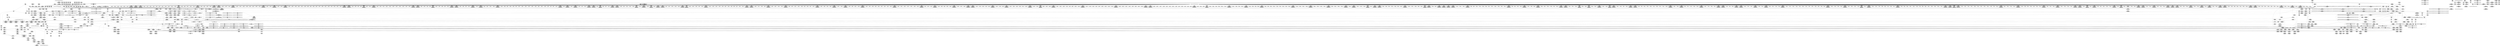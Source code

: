 digraph {
	CE0x40c8f10 [shape=record,shape=Mrecord,label="{CE0x40c8f10|272:_i8*,_:_CRE_696,704_|*MultipleSource*|Function::selinux_quotactl&Arg::sb::|Function::superblock_has_perm&Arg::sb::|security/selinux/hooks.c,1865}"]
	CE0x40ec9b0 [shape=record,shape=Mrecord,label="{CE0x40ec9b0|8:_i32,_:_CRE_210,211_}"]
	CE0x4056130 [shape=record,shape=Mrecord,label="{CE0x4056130|selinux_quotactl:tmp18|security/selinux/hooks.c,2016|*SummSource*}"]
	CE0x405f120 [shape=record,shape=Mrecord,label="{CE0x405f120|i8*_getelementptr_inbounds_(_45_x_i8_,_45_x_i8_*_.str12,_i32_0,_i32_0)|*Constant*|*SummSource*}"]
	CE0x40ad510 [shape=record,shape=Mrecord,label="{CE0x40ad510|8:_i32,_:_CRE_91,92_}"]
	CE0x406b4e0 [shape=record,shape=Mrecord,label="{CE0x406b4e0|GLOBAL:selinux_quotactl.__warned|Global_var:selinux_quotactl.__warned}"]
	CE0x4051d10 [shape=record,shape=Mrecord,label="{CE0x4051d10|selinux_quotactl:tmp23|security/selinux/hooks.c,2019|*SummSink*}"]
	CE0x403eee0 [shape=record,shape=Mrecord,label="{CE0x403eee0|selinux_quotactl:tmp5|security/selinux/hooks.c,2016}"]
	CE0x4088550 [shape=record,shape=Mrecord,label="{CE0x4088550|i64*_getelementptr_inbounds_(_27_x_i64_,_27_x_i64_*___llvm_gcov_ctr148,_i64_0,_i64_23)|*Constant*}"]
	CE0x406d850 [shape=record,shape=Mrecord,label="{CE0x406d850|GLOBAL:selinux_quotactl.__warned|Global_var:selinux_quotactl.__warned|*SummSink*}"]
	CE0x40ec5b0 [shape=record,shape=Mrecord,label="{CE0x40ec5b0|8:_i32,_:_CRE_208,209_}"]
	CE0x40b0df0 [shape=record,shape=Mrecord,label="{CE0x40b0df0|272:_i8*,_:_CRE_1256,1257_}"]
	CE0x40cc7f0 [shape=record,shape=Mrecord,label="{CE0x40cc7f0|272:_i8*,_:_CRE_1246,1247_}"]
	CE0x4037890 [shape=record,shape=Mrecord,label="{CE0x4037890|selinux_quotactl:tmp5|security/selinux/hooks.c,2016|*SummSource*}"]
	CE0x40ac410 [shape=record,shape=Mrecord,label="{CE0x40ac410|8:_i32,_:_CRE_74,75_}"]
	CE0x40798a0 [shape=record,shape=Mrecord,label="{CE0x40798a0|cred_sid:tmp3|*SummSource*}"]
	CE0x40627b0 [shape=record,shape=Mrecord,label="{CE0x40627b0|i64*_null|*Constant*}"]
	CE0x40cce50 [shape=record,shape=Mrecord,label="{CE0x40cce50|272:_i8*,_:_CRE_1252,1253_}"]
	CE0x40ed1b0 [shape=record,shape=Mrecord,label="{CE0x40ed1b0|8:_i32,_:_CRE_218,219_}"]
	CE0x40658c0 [shape=record,shape=Mrecord,label="{CE0x40658c0|272:_i8*,_:_CRE_442,443_}"]
	CE0x409ce90 [shape=record,shape=Mrecord,label="{CE0x409ce90|superblock_has_perm:tmp|*SummSource*}"]
	CE0x40a8f30 [shape=record,shape=Mrecord,label="{CE0x40a8f30|_ret_i32_%retval.0,_!dbg_!27760|security/selinux/hooks.c,2040|*SummSource*}"]
	CE0x40bf1a0 [shape=record,shape=Mrecord,label="{CE0x40bf1a0|272:_i8*,_:_CRE_304,312_|*MultipleSource*|Function::selinux_quotactl&Arg::sb::|Function::superblock_has_perm&Arg::sb::|security/selinux/hooks.c,1865}"]
	CE0x40c59c0 [shape=record,shape=Mrecord,label="{CE0x40c59c0|get_current:tmp3}"]
	CE0x40524b0 [shape=record,shape=Mrecord,label="{CE0x40524b0|i8_1|*Constant*}"]
	CE0x407acf0 [shape=record,shape=Mrecord,label="{CE0x407acf0|cred_sid:tmp4|*LoadInst*|security/selinux/hooks.c,196|*SummSource*}"]
	CE0x405ce70 [shape=record,shape=Mrecord,label="{CE0x405ce70|cred_sid:entry}"]
	CE0x4036b00 [shape=record,shape=Mrecord,label="{CE0x4036b00|selinux_quotactl:tobool1|security/selinux/hooks.c,2016|*SummSink*}"]
	CE0x40cc6e0 [shape=record,shape=Mrecord,label="{CE0x40cc6e0|272:_i8*,_:_CRE_1245,1246_}"]
	CE0x40566e0 [shape=record,shape=Mrecord,label="{CE0x40566e0|i64*_getelementptr_inbounds_(_27_x_i64_,_27_x_i64_*___llvm_gcov_ctr148,_i64_0,_i64_12)|*Constant*}"]
	CE0x40a9d70 [shape=record,shape=Mrecord,label="{CE0x40a9d70|superblock_has_perm:tmp3}"]
	CE0x40a0380 [shape=record,shape=Mrecord,label="{CE0x40a0380|272:_i8*,_:_CRE_573,574_}"]
	CE0x40cd070 [shape=record,shape=Mrecord,label="{CE0x40cd070|272:_i8*,_:_CRE_1254,1255_}"]
	CE0x404f7e0 [shape=record,shape=Mrecord,label="{CE0x404f7e0|i64*_getelementptr_inbounds_(_27_x_i64_,_27_x_i64_*___llvm_gcov_ctr148,_i64_0,_i64_9)|*Constant*|*SummSink*}"]
	CE0x40b0620 [shape=record,shape=Mrecord,label="{CE0x40b0620|8:_i32,_:_CRE_8,12_|*MultipleSource*|*LoadInst*|security/selinux/hooks.c,1865|security/selinux/hooks.c,1865|security/selinux/hooks.c,1866}"]
	CE0x40b6e00 [shape=record,shape=Mrecord,label="{CE0x40b6e00|272:_i8*,_:_CRE_1365,1366_}"]
	CE0x40a8090 [shape=record,shape=Mrecord,label="{CE0x40a8090|_ret_i32_%retval.0,_!dbg_!27760|security/selinux/hooks.c,2040}"]
	CE0x40b8400 [shape=record,shape=Mrecord,label="{CE0x40b8400|272:_i8*,_:_CRE_1592,1596_|*MultipleSource*|Function::selinux_quotactl&Arg::sb::|Function::superblock_has_perm&Arg::sb::|security/selinux/hooks.c,1865}"]
	CE0x4079910 [shape=record,shape=Mrecord,label="{CE0x4079910|cred_sid:tmp3|*SummSink*}"]
	CE0x40c2c10 [shape=record,shape=Mrecord,label="{CE0x40c2c10|GLOBAL:current_task|Global_var:current_task|*SummSink*}"]
	CE0x40bd580 [shape=record,shape=Mrecord,label="{CE0x40bd580|272:_i8*,_:_CRE_1683,1684_}"]
	CE0x40b0ed0 [shape=record,shape=Mrecord,label="{CE0x40b0ed0|272:_i8*,_:_CRE_1257,1258_}"]
	CE0x401fde0 [shape=record,shape=Mrecord,label="{CE0x401fde0|i64*_getelementptr_inbounds_(_27_x_i64_,_27_x_i64_*___llvm_gcov_ctr148,_i64_0,_i64_8)|*Constant*}"]
	CE0x40aeb60 [shape=record,shape=Mrecord,label="{CE0x40aeb60|i32_16|*Constant*|*SummSource*}"]
	CE0x404e370 [shape=record,shape=Mrecord,label="{CE0x404e370|superblock_has_perm:entry|*SummSource*}"]
	CE0x405a480 [shape=record,shape=Mrecord,label="{CE0x405a480|_call_void_lockdep_rcu_suspicious(i8*_getelementptr_inbounds_(_25_x_i8_,_25_x_i8_*_.str3,_i32_0,_i32_0),_i32_2016,_i8*_getelementptr_inbounds_(_45_x_i8_,_45_x_i8_*_.str12,_i32_0,_i32_0))_#10,_!dbg_!27731|security/selinux/hooks.c,2016|*SummSink*}"]
	"CONST[source:0(mediator),value:2(dynamic)][purpose:{subject}][SnkIdx:0]"
	CE0x40b1530 [shape=record,shape=Mrecord,label="{CE0x40b1530|272:_i8*,_:_CRE_1263,1264_}"]
	CE0x40b1ca0 [shape=record,shape=Mrecord,label="{CE0x40b1ca0|272:_i8*,_:_CRE_1270,1271_}"]
	CE0x409f190 [shape=record,shape=Mrecord,label="{CE0x409f190|272:_i8*,_:_CRE_552,556_|*MultipleSource*|Function::selinux_quotactl&Arg::sb::|Function::superblock_has_perm&Arg::sb::|security/selinux/hooks.c,1865}"]
	CE0x40edc50 [shape=record,shape=Mrecord,label="{CE0x40edc50|8:_i32,_:_CRE_228,229_}"]
	CE0x40cbe60 [shape=record,shape=Mrecord,label="{CE0x40cbe60|272:_i8*,_:_CRE_1237,1238_}"]
	CE0x40ba9f0 [shape=record,shape=Mrecord,label="{CE0x40ba9f0|272:_i8*,_:_CRE_1642,1643_}"]
	CE0x405a230 [shape=record,shape=Mrecord,label="{CE0x405a230|0:_i64*,_array:_GCR___llvm_gcda_edge_table149_internal_unnamed_addr_constant_3_x_i64*_i64*_getelementptr_inbounds_(_27_x_i64_,_27_x_i64_*___llvm_gcov_ctr148,_i64_0,_i64_13),_i64*_getelementptr_inbounds_(_27_x_i64_,_27_x_i64_*___llvm_gcov_ctr148,_i64_0,_i64_18),_i64*_getelementptr_inbounds_(_27_x_i64_,_27_x_i64_*___llvm_gcov_ctr148,_i64_0,_i64_21)_:_elem_0::}"]
	CE0x405f8b0 [shape=record,shape=Mrecord,label="{CE0x405f8b0|selinux_quotactl:tmp11|security/selinux/hooks.c,2016}"]
	CE0x40cb5e0 [shape=record,shape=Mrecord,label="{CE0x40cb5e0|272:_i8*,_:_CRE_1229,1230_}"]
	"CONST[source:1(input),value:2(dynamic)][purpose:{operation}][SrcIdx:10]"
	CE0x402d640 [shape=record,shape=Mrecord,label="{CE0x402d640|selinux_quotactl:sw.bb10}"]
	CE0x40b7bd0 [shape=record,shape=Mrecord,label="{CE0x40b7bd0|272:_i8*,_:_CRE_1392,1536_|*MultipleSource*|Function::selinux_quotactl&Arg::sb::|Function::superblock_has_perm&Arg::sb::|security/selinux/hooks.c,1865}"]
	CE0x40b8c40 [shape=record,shape=Mrecord,label="{CE0x40b8c40|272:_i8*,_:_CRE_1616,1617_}"]
	CE0x40c4120 [shape=record,shape=Mrecord,label="{CE0x40c4120|272:_i8*,_:_CRE_200,204_|*MultipleSource*|Function::selinux_quotactl&Arg::sb::|Function::superblock_has_perm&Arg::sb::|security/selinux/hooks.c,1865}"]
	CE0x40b5040 [shape=record,shape=Mrecord,label="{CE0x40b5040|272:_i8*,_:_CRE_1337,1338_}"]
	CE0x40cae70 [shape=record,shape=Mrecord,label="{CE0x40cae70|272:_i8*,_:_CRE_1222,1223_}"]
	CE0x40cb090 [shape=record,shape=Mrecord,label="{CE0x40cb090|272:_i8*,_:_CRE_1224,1225_}"]
	CE0x40ebbb0 [shape=record,shape=Mrecord,label="{CE0x40ebbb0|8:_i32,_:_CRE_168,176_|*MultipleSource*|*LoadInst*|security/selinux/hooks.c,1865|security/selinux/hooks.c,1865|security/selinux/hooks.c,1866}"]
	CE0x40636c0 [shape=record,shape=Mrecord,label="{CE0x40636c0|272:_i8*,_:_CRE_410,411_}"]
	CE0x40a2520 [shape=record,shape=Mrecord,label="{CE0x40a2520|__llvm_gcov_indirect_counter_increment:tmp6}"]
	CE0x405d840 [shape=record,shape=Mrecord,label="{CE0x405d840|_ret_i32_%tmp6,_!dbg_!27716|security/selinux/hooks.c,197|*SummSink*}"]
	CE0x40aae60 [shape=record,shape=Mrecord,label="{CE0x40aae60|i64*_null|*Constant*|*SummSource*}"]
	CE0x4047160 [shape=record,shape=Mrecord,label="{CE0x4047160|272:_i8*,_:_CRE_80,88_|*MultipleSource*|Function::selinux_quotactl&Arg::sb::|Function::superblock_has_perm&Arg::sb::|security/selinux/hooks.c,1865}"]
	CE0x4050a20 [shape=record,shape=Mrecord,label="{CE0x4050a20|__llvm_gcov_indirect_counter_increment:tmp}"]
	CE0x409e530 [shape=record,shape=Mrecord,label="{CE0x409e530|272:_i8*,_:_CRE_496,504_|*MultipleSource*|Function::selinux_quotactl&Arg::sb::|Function::superblock_has_perm&Arg::sb::|security/selinux/hooks.c,1865}"]
	CE0x40c5170 [shape=record,shape=Mrecord,label="{CE0x40c5170|272:_i8*,_:_CRE_272,280_|*MultipleSource*|Function::selinux_quotactl&Arg::sb::|Function::superblock_has_perm&Arg::sb::|security/selinux/hooks.c,1865}"]
	CE0x4044120 [shape=record,shape=Mrecord,label="{CE0x4044120|GLOBAL:__llvm_gcov_global_state_pred150|Global_var:__llvm_gcov_global_state_pred150|*SummSource*}"]
	CE0x4063f40 [shape=record,shape=Mrecord,label="{CE0x4063f40|272:_i8*,_:_CRE_418,419_}"]
	CE0x4044e90 [shape=record,shape=Mrecord,label="{CE0x4044e90|i64*_getelementptr_inbounds_(_27_x_i64_,_27_x_i64_*___llvm_gcov_ctr148,_i64_0,_i64_6)|*Constant*}"]
	CE0x40eea20 [shape=record,shape=Mrecord,label="{CE0x40eea20|8:_i32,_:_CRE_241,242_}"]
	CE0x4030e80 [shape=record,shape=Mrecord,label="{CE0x4030e80|GLOBAL:__llvm_gcov_ctr148|Global_var:__llvm_gcov_ctr148|*SummSource*}"]
	CE0x404bba0 [shape=record,shape=Mrecord,label="{CE0x404bba0|_ret_void|*SummSink*}"]
	CE0x4049ac0 [shape=record,shape=Mrecord,label="{CE0x4049ac0|_ret_i32_%call2,_!dbg_!27722|security/selinux/hooks.c,1866}"]
	CE0x40f0e40 [shape=record,shape=Mrecord,label="{CE0x40f0e40|8:_i32,_:_CRE_275,276_}"]
	CE0x40439a0 [shape=record,shape=Mrecord,label="{CE0x40439a0|selinux_quotactl:tmp25|security/selinux/hooks.c,2020}"]
	CE0x405e500 [shape=record,shape=Mrecord,label="{CE0x405e500|superblock_has_perm:tmp|*SummSink*}"]
	CE0x405aa60 [shape=record,shape=Mrecord,label="{CE0x405aa60|__llvm_gcov_indirect_counter_increment:exit|*SummSink*}"]
	CE0x40b7020 [shape=record,shape=Mrecord,label="{CE0x40b7020|272:_i8*,_:_CRE_1367,1368_}"]
	CE0x4085400 [shape=record,shape=Mrecord,label="{CE0x4085400|_call_void___llvm_gcov_indirect_counter_increment(i32*___llvm_gcov_global_state_pred150,_i64**_getelementptr_inbounds_(_3_x_i64*_,_3_x_i64*_*___llvm_gcda_edge_table149,_i64_0,_i64_2)),_!dbg_!27753|security/selinux/hooks.c,2033|*SummSink*}"]
	CE0x40a1480 [shape=record,shape=Mrecord,label="{CE0x40a1480|272:_i8*,_:_CRE_589,590_}"]
	CE0x4088470 [shape=record,shape=Mrecord,label="{CE0x4088470|i64**_getelementptr_inbounds_(_3_x_i64*_,_3_x_i64*_*___llvm_gcda_edge_table149,_i64_0,_i64_2)|*Constant*|*SummSource*}"]
	CE0x40ad010 [shape=record,shape=Mrecord,label="{CE0x40ad010|8:_i32,_:_CRE_86,87_}"]
	CE0x40ca5f0 [shape=record,shape=Mrecord,label="{CE0x40ca5f0|272:_i8*,_:_CRE_1214,1215_}"]
	CE0x40c3470 [shape=record,shape=Mrecord,label="{CE0x40c3470|272:_i8*,_:_CRE_136,140_|*MultipleSource*|Function::selinux_quotactl&Arg::sb::|Function::superblock_has_perm&Arg::sb::|security/selinux/hooks.c,1865}"]
	CE0x40b6250 [shape=record,shape=Mrecord,label="{CE0x40b6250|272:_i8*,_:_CRE_1354,1355_}"]
	CE0x40b34a0 [shape=record,shape=Mrecord,label="{CE0x40b34a0|272:_i8*,_:_CRE_1311,1312_}"]
	CE0x4054790 [shape=record,shape=Mrecord,label="{CE0x4054790|selinux_quotactl:land.lhs.true|*SummSink*}"]
	CE0x40a23f0 [shape=record,shape=Mrecord,label="{CE0x40a23f0|__llvm_gcov_indirect_counter_increment:tmp5|*SummSink*}"]
	CE0x40b6be0 [shape=record,shape=Mrecord,label="{CE0x40b6be0|272:_i8*,_:_CRE_1363,1364_}"]
	CE0x4050950 [shape=record,shape=Mrecord,label="{CE0x4050950|__llvm_gcov_indirect_counter_increment:tmp1}"]
	CE0x40e8fe0 [shape=record,shape=Mrecord,label="{CE0x40e8fe0|8:_i32,_:_CRE_43,44_}"]
	CE0x40bbd10 [shape=record,shape=Mrecord,label="{CE0x40bbd10|272:_i8*,_:_CRE_1660,1661_}"]
	CE0x404e6b0 [shape=record,shape=Mrecord,label="{CE0x404e6b0|i32_256|*Constant*}"]
	CE0x40eb1b0 [shape=record,shape=Mrecord,label="{CE0x40eb1b0|8:_i32,_:_CRE_120,128_|*MultipleSource*|*LoadInst*|security/selinux/hooks.c,1865|security/selinux/hooks.c,1865|security/selinux/hooks.c,1866}"]
	CE0x4036e70 [shape=record,shape=Mrecord,label="{CE0x4036e70|selinux_quotactl:tmp3}"]
	CE0x404de00 [shape=record,shape=Mrecord,label="{CE0x404de00|selinux_quotactl:tmp19|security/selinux/hooks.c,2016}"]
	CE0x40629f0 [shape=record,shape=Mrecord,label="{CE0x40629f0|__llvm_gcov_indirect_counter_increment:counter|*SummSource*}"]
	CE0x40805a0 [shape=record,shape=Mrecord,label="{CE0x40805a0|superblock_has_perm:call2|security/selinux/hooks.c,1866|*SummSink*}"]
	CE0x40bfb30 [shape=record,shape=Mrecord,label="{CE0x40bfb30|272:_i8*,_:_CRE_344,352_|*MultipleSource*|Function::selinux_quotactl&Arg::sb::|Function::superblock_has_perm&Arg::sb::|security/selinux/hooks.c,1865}"]
	CE0x409d790 [shape=record,shape=Mrecord,label="{CE0x409d790|272:_i8*,_:_CRE_457,458_}"]
	CE0x40a1f30 [shape=record,shape=Mrecord,label="{CE0x40a1f30|i64*_getelementptr_inbounds_(_2_x_i64_,_2_x_i64_*___llvm_gcov_ctr131,_i64_0,_i64_0)|*Constant*|*SummSink*}"]
	CE0x40a2290 [shape=record,shape=Mrecord,label="{CE0x40a2290|__llvm_gcov_indirect_counter_increment:tmp5|*SummSource*}"]
	CE0x40d3250 [shape=record,shape=Mrecord,label="{CE0x40d3250|superblock_has_perm:sid1|security/selinux/hooks.c,1866}"]
	CE0x40ac310 [shape=record,shape=Mrecord,label="{CE0x40ac310|8:_i32,_:_CRE_73,74_}"]
	CE0x40778f0 [shape=record,shape=Mrecord,label="{CE0x40778f0|0:_i32,_4:_i32,_8:_i32,_12:_i32,_:_CMRE_16,20_|*MultipleSource*|security/selinux/hooks.c,196|security/selinux/hooks.c,197|*LoadInst*|security/selinux/hooks.c,196}"]
	CE0x4050cf0 [shape=record,shape=Mrecord,label="{CE0x4050cf0|i32_8388614|*Constant*|*SummSource*}"]
	CE0x40bff50 [shape=record,shape=Mrecord,label="{CE0x40bff50|272:_i8*,_:_CRE_360,368_|*MultipleSource*|Function::selinux_quotactl&Arg::sb::|Function::superblock_has_perm&Arg::sb::|security/selinux/hooks.c,1865}"]
	CE0x403dd70 [shape=record,shape=Mrecord,label="{CE0x403dd70|_ret_%struct.task_struct*_%tmp4,_!dbg_!27714|./arch/x86/include/asm/current.h,14|*SummSource*}"]
	CE0x40a9a60 [shape=record,shape=Mrecord,label="{CE0x40a9a60|superblock_has_perm:tmp2|*SummSink*}"]
	CE0x4047ce0 [shape=record,shape=Mrecord,label="{CE0x4047ce0|cred_sid:tmp5|security/selinux/hooks.c,196|*SummSink*}"]
	CE0x40c3d80 [shape=record,shape=Mrecord,label="{CE0x40c3d80|272:_i8*,_:_CRE_184,188_|*MultipleSource*|Function::selinux_quotactl&Arg::sb::|Function::superblock_has_perm&Arg::sb::|security/selinux/hooks.c,1865}"]
	CE0x40404d0 [shape=record,shape=Mrecord,label="{CE0x40404d0|selinux_quotactl:tmp26|security/selinux/hooks.c,2028|*SummSink*}"]
	CE0x40be0d0 [shape=record,shape=Mrecord,label="{CE0x40be0d0|272:_i8*,_:_CRE_1720,1728_|*MultipleSource*|Function::selinux_quotactl&Arg::sb::|Function::superblock_has_perm&Arg::sb::|security/selinux/hooks.c,1865}"]
	CE0x40d0310 [shape=record,shape=Mrecord,label="{CE0x40d0310|272:_i8*,_:_CRE_1856,1864_|*MultipleSource*|Function::selinux_quotactl&Arg::sb::|Function::superblock_has_perm&Arg::sb::|security/selinux/hooks.c,1865}"]
	CE0x4033d50 [shape=record,shape=Mrecord,label="{CE0x4033d50|selinux_quotactl:sw.default|*SummSink*}"]
	CE0x4cd2300 [shape=record,shape=Mrecord,label="{CE0x4cd2300|selinux_quotactl:tmp16|security/selinux/hooks.c,2016|*SummSink*}"]
	CE0x40cc080 [shape=record,shape=Mrecord,label="{CE0x40cc080|272:_i8*,_:_CRE_1239,1240_}"]
	CE0x40d0940 [shape=record,shape=Mrecord,label="{CE0x40d0940|272:_i8*,_:_CRE_1873,1874_}"]
	CE0x4078aa0 [shape=record,shape=Mrecord,label="{CE0x4078aa0|selinux_quotactl:call9|security/selinux/hooks.c,2028}"]
	CE0x40ca460 [shape=record,shape=Mrecord,label="{CE0x40ca460|272:_i8*,_:_CRE_1212,1213_}"]
	CE0x40c3810 [shape=record,shape=Mrecord,label="{CE0x40c3810|272:_i8*,_:_CRE_152,160_|*MultipleSource*|Function::selinux_quotactl&Arg::sb::|Function::superblock_has_perm&Arg::sb::|security/selinux/hooks.c,1865}"]
	CE0x40a64e0 [shape=record,shape=Mrecord,label="{CE0x40a64e0|selinux_quotactl:retval.0}"]
	CE0x40acd10 [shape=record,shape=Mrecord,label="{CE0x40acd10|8:_i32,_:_CRE_83,84_}"]
	CE0x403ebb0 [shape=record,shape=Mrecord,label="{CE0x403ebb0|selinux_quotactl:tmp2|*SummSink*}"]
	CE0x403bfe0 [shape=record,shape=Mrecord,label="{CE0x403bfe0|get_current:tmp2}"]
	CE0x4062c00 [shape=record,shape=Mrecord,label="{CE0x4062c00|superblock_has_perm:tmp1|*SummSink*}"]
	CE0x40ada10 [shape=record,shape=Mrecord,label="{CE0x40ada10|8:_i32,_:_CRE_96,97_}"]
	CE0x40b1420 [shape=record,shape=Mrecord,label="{CE0x40b1420|272:_i8*,_:_CRE_1262,1263_}"]
	CE0x4063b00 [shape=record,shape=Mrecord,label="{CE0x4063b00|272:_i8*,_:_CRE_414,415_}"]
	CE0x40523b0 [shape=record,shape=Mrecord,label="{CE0x40523b0|selinux_quotactl:tmp15|security/selinux/hooks.c,2016}"]
	CE0x407e640 [shape=record,shape=Mrecord,label="{CE0x407e640|avc_has_perm:requested|Function::avc_has_perm&Arg::requested::|*SummSource*}"]
	CE0x4050e20 [shape=record,shape=Mrecord,label="{CE0x4050e20|i32_8388615|*Constant*}"]
	CE0x40b46b0 [shape=record,shape=Mrecord,label="{CE0x40b46b0|272:_i8*,_:_CRE_1328,1329_}"]
	CE0x40597f0 [shape=record,shape=Mrecord,label="{CE0x40597f0|__llvm_gcov_indirect_counter_increment:tmp1|*SummSource*}"]
	CE0x40ea2e0 [shape=record,shape=Mrecord,label="{CE0x40ea2e0|8:_i32,_:_CRE_62,63_}"]
	CE0x4035cc0 [shape=record,shape=Mrecord,label="{CE0x4035cc0|GLOBAL:__llvm_gcov_indirect_counter_increment|*Constant*|*SummSource*}"]
	CE0x4063390 [shape=record,shape=Mrecord,label="{CE0x4063390|272:_i8*,_:_CRE_407,408_}"]
	CE0x403ecf0 [shape=record,shape=Mrecord,label="{CE0x403ecf0|get_current:tmp1|*SummSink*}"]
	CE0x4052ff0 [shape=record,shape=Mrecord,label="{CE0x4052ff0|selinux_quotactl:land.lhs.true2|*SummSource*}"]
	CE0x4033460 [shape=record,shape=Mrecord,label="{CE0x4033460|i64_2|*Constant*|*SummSink*}"]
	CE0x40510d0 [shape=record,shape=Mrecord,label="{CE0x40510d0|i32_8388613|*Constant*}"]
	CE0x4030ca0 [shape=record,shape=Mrecord,label="{CE0x4030ca0|selinux_quotactl:land.lhs.true2|*SummSink*}"]
	CE0x403f870 [shape=record,shape=Mrecord,label="{CE0x403f870|i64*_getelementptr_inbounds_(_27_x_i64_,_27_x_i64_*___llvm_gcov_ctr148,_i64_0,_i64_0)|*Constant*}"]
	CE0x407e7b0 [shape=record,shape=Mrecord,label="{CE0x407e7b0|avc_has_perm:requested|Function::avc_has_perm&Arg::requested::|*SummSink*}"]
	CE0x4038e80 [shape=record,shape=Mrecord,label="{CE0x4038e80|i32_8388609|*Constant*}"]
	CE0x40b3b00 [shape=record,shape=Mrecord,label="{CE0x40b3b00|272:_i8*,_:_CRE_1317,1318_}"]
	CE0x40367f0 [shape=record,shape=Mrecord,label="{CE0x40367f0|selinux_quotactl:tobool|security/selinux/hooks.c,2016|*SummSink*}"]
	CE0x40bd250 [shape=record,shape=Mrecord,label="{CE0x40bd250|272:_i8*,_:_CRE_1680,1681_}"]
	CE0x4021870 [shape=record,shape=Mrecord,label="{CE0x4021870|selinux_quotactl:tmp|*SummSource*}"]
	CE0x40863a0 [shape=record,shape=Mrecord,label="{CE0x40863a0|selinux_quotactl:call11|security/selinux/hooks.c,2033|*SummSink*}"]
	CE0x403c050 [shape=record,shape=Mrecord,label="{CE0x403c050|get_current:tmp2|*SummSource*}"]
	CE0x4077a60 [shape=record,shape=Mrecord,label="{CE0x4077a60|0:_i32,_4:_i32,_8:_i32,_12:_i32,_:_CMRE_20,24_|*MultipleSource*|security/selinux/hooks.c,196|security/selinux/hooks.c,197|*LoadInst*|security/selinux/hooks.c,196}"]
	CE0x403f220 [shape=record,shape=Mrecord,label="{CE0x403f220|selinux_quotactl:sw.bb|*SummSource*}"]
	CE0x40b97e0 [shape=record,shape=Mrecord,label="{CE0x40b97e0|272:_i8*,_:_CRE_1625,1626_}"]
	CE0x40ed700 [shape=record,shape=Mrecord,label="{CE0x40ed700|8:_i32,_:_CRE_223,224_}"]
	CE0x407f6f0 [shape=record,shape=Mrecord,label="{CE0x407f6f0|cred_sid:bb|*SummSink*}"]
	CE0x40cc2a0 [shape=record,shape=Mrecord,label="{CE0x40cc2a0|272:_i8*,_:_CRE_1241,1242_}"]
	CE0x40a6a30 [shape=record,shape=Mrecord,label="{CE0x40a6a30|selinux_quotactl:tmp33|security/selinux/hooks.c,2039|*SummSource*}"]
	CE0x40c83c0 [shape=record,shape=Mrecord,label="{CE0x40c83c0|272:_i8*,_:_CRE_640,648_|*MultipleSource*|Function::selinux_quotactl&Arg::sb::|Function::superblock_has_perm&Arg::sb::|security/selinux/hooks.c,1865}"]
	CE0x40e96e0 [shape=record,shape=Mrecord,label="{CE0x40e96e0|8:_i32,_:_CRE_50,51_}"]
	CE0x40acc10 [shape=record,shape=Mrecord,label="{CE0x40acc10|8:_i32,_:_CRE_82,83_}"]
	CE0x40f1df0 [shape=record,shape=Mrecord,label="{CE0x40f1df0|i16_5|*Constant*|*SummSource*}"]
	CE0x40b1fd0 [shape=record,shape=Mrecord,label="{CE0x40b1fd0|272:_i8*,_:_CRE_1273,1274_}"]
	CE0x403e950 [shape=record,shape=Mrecord,label="{CE0x403e950|i64_1|*Constant*|*SummSink*}"]
	CE0x40ad810 [shape=record,shape=Mrecord,label="{CE0x40ad810|8:_i32,_:_CRE_94,95_}"]
	CE0x40317f0 [shape=record,shape=Mrecord,label="{CE0x40317f0|selinux_quotactl:if.then|*SummSource*}"]
	CE0x40c4a30 [shape=record,shape=Mrecord,label="{CE0x40c4a30|272:_i8*,_:_CRE_248,252_|*MultipleSource*|Function::selinux_quotactl&Arg::sb::|Function::superblock_has_perm&Arg::sb::|security/selinux/hooks.c,1865}"]
	CE0x40589d0 [shape=record,shape=Mrecord,label="{CE0x40589d0|_ret_i32_%call2,_!dbg_!27722|security/selinux/hooks.c,1866|*SummSource*}"]
	CE0x40809b0 [shape=record,shape=Mrecord,label="{CE0x40809b0|avc_has_perm:entry}"]
	CE0x40af620 [shape=record,shape=Mrecord,label="{CE0x40af620|superblock_has_perm:s_security|security/selinux/hooks.c,1865|*SummSink*}"]
	CE0x4047e20 [shape=record,shape=Mrecord,label="{CE0x4047e20|i32_1|*Constant*}"]
	CE0x40d0e10 [shape=record,shape=Mrecord,label="{CE0x40d0e10|272:_i8*,_:_CRE_1876,1877_}"]
	CE0x40ed5f0 [shape=record,shape=Mrecord,label="{CE0x40ed5f0|8:_i32,_:_CRE_222,223_}"]
	CE0x4031950 [shape=record,shape=Mrecord,label="{CE0x4031950|i64_1|*Constant*|*SummSource*}"]
	CE0x4080ed0 [shape=record,shape=Mrecord,label="{CE0x4080ed0|avc_has_perm:entry|*SummSink*}"]
	CE0x40edd60 [shape=record,shape=Mrecord,label="{CE0x40edd60|8:_i32,_:_CRE_229,230_}"]
	CE0x40b0520 [shape=record,shape=Mrecord,label="{CE0x40b0520|272:_i8*,_:_CRE_40,48_|*MultipleSource*|Function::selinux_quotactl&Arg::sb::|Function::superblock_has_perm&Arg::sb::|security/selinux/hooks.c,1865}"]
	CE0x40528f0 [shape=record,shape=Mrecord,label="{CE0x40528f0|selinux_quotactl:tmp17|security/selinux/hooks.c,2016}"]
	CE0x40efc30 [shape=record,shape=Mrecord,label="{CE0x40efc30|8:_i32,_:_CRE_258,259_}"]
	CE0x4051840 [shape=record,shape=Mrecord,label="{CE0x4051840|i32_8388612|*Constant*|*SummSink*}"]
	CE0x407e210 [shape=record,shape=Mrecord,label="{CE0x407e210|avc_has_perm:tclass|Function::avc_has_perm&Arg::tclass::}"]
	CE0x40a3080 [shape=record,shape=Mrecord,label="{CE0x40a3080|i64*_getelementptr_inbounds_(_2_x_i64_,_2_x_i64_*___llvm_gcov_ctr151,_i64_0,_i64_1)|*Constant*|*SummSource*}"]
	CE0x4063280 [shape=record,shape=Mrecord,label="{CE0x4063280|272:_i8*,_:_CRE_406,407_}"]
	CE0x40b6030 [shape=record,shape=Mrecord,label="{CE0x40b6030|272:_i8*,_:_CRE_1352,1353_}"]
	CE0x40b4e20 [shape=record,shape=Mrecord,label="{CE0x40b4e20|272:_i8*,_:_CRE_1335,1336_}"]
	CE0x403b290 [shape=record,shape=Mrecord,label="{CE0x403b290|_call_void_lockdep_rcu_suspicious(i8*_getelementptr_inbounds_(_25_x_i8_,_25_x_i8_*_.str3,_i32_0,_i32_0),_i32_2016,_i8*_getelementptr_inbounds_(_45_x_i8_,_45_x_i8_*_.str12,_i32_0,_i32_0))_#10,_!dbg_!27731|security/selinux/hooks.c,2016}"]
	CE0x4033670 [shape=record,shape=Mrecord,label="{CE0x4033670|i64*_getelementptr_inbounds_(_27_x_i64_,_27_x_i64_*___llvm_gcov_ctr148,_i64_0,_i64_1)|*Constant*}"]
	CE0x40ad110 [shape=record,shape=Mrecord,label="{CE0x40ad110|8:_i32,_:_CRE_87,88_}"]
	CE0x40bd7a0 [shape=record,shape=Mrecord,label="{CE0x40bd7a0|272:_i8*,_:_CRE_1685,1686_}"]
	CE0x40af3e0 [shape=record,shape=Mrecord,label="{CE0x40af3e0|272:_i8*,_:_CRE_0,8_|*MultipleSource*|Function::selinux_quotactl&Arg::sb::|Function::superblock_has_perm&Arg::sb::|security/selinux/hooks.c,1865}"]
	CE0x4048330 [shape=record,shape=Mrecord,label="{CE0x4048330|cred_sid:sid|security/selinux/hooks.c,197|*SummSink*}"]
	CE0x403d600 [shape=record,shape=Mrecord,label="{CE0x403d600|i64_11|*Constant*|*SummSink*}"]
	CE0x40d1a00 [shape=record,shape=Mrecord,label="{CE0x40d1a00|272:_i8*,_:_CRE_1928,2056_|*MultipleSource*|Function::selinux_quotactl&Arg::sb::|Function::superblock_has_perm&Arg::sb::|security/selinux/hooks.c,1865}"]
	CE0x4cd26a0 [shape=record,shape=Mrecord,label="{CE0x4cd26a0|_call_void_lockdep_rcu_suspicious(i8*_getelementptr_inbounds_(_25_x_i8_,_25_x_i8_*_.str3,_i32_0,_i32_0),_i32_2016,_i8*_getelementptr_inbounds_(_45_x_i8_,_45_x_i8_*_.str12,_i32_0,_i32_0))_#10,_!dbg_!27731|security/selinux/hooks.c,2016|*SummSource*}"]
	CE0x4065150 [shape=record,shape=Mrecord,label="{CE0x4065150|272:_i8*,_:_CRE_435,436_}"]
	CE0x404ba20 [shape=record,shape=Mrecord,label="{CE0x404ba20|_ret_void|*SummSource*}"]
	CE0x4021b30 [shape=record,shape=Mrecord,label="{CE0x4021b30|selinux_quotactl:sw.bb10|*SummSink*}"]
	CE0x40cab40 [shape=record,shape=Mrecord,label="{CE0x40cab40|272:_i8*,_:_CRE_1219,1220_}"]
	CE0x40403f0 [shape=record,shape=Mrecord,label="{CE0x40403f0|i64*_getelementptr_inbounds_(_27_x_i64_,_27_x_i64_*___llvm_gcov_ctr148,_i64_0,_i64_22)|*Constant*|*SummSink*}"]
	CE0x40bb270 [shape=record,shape=Mrecord,label="{CE0x40bb270|272:_i8*,_:_CRE_1650,1651_}"]
	CE0x40e4060 [shape=record,shape=Mrecord,label="{CE0x40e4060|8:_i32,_:_CRE_22,24_|*MultipleSource*|*LoadInst*|security/selinux/hooks.c,1865|security/selinux/hooks.c,1865|security/selinux/hooks.c,1866}"]
	CE0x40c6a40 [shape=record,shape=Mrecord,label="{CE0x40c6a40|272:_i8*,_:_CRE_609,610_}"]
	CE0x40a16a0 [shape=record,shape=Mrecord,label="{CE0x40a16a0|272:_i8*,_:_CRE_591,592_}"]
	CE0x40eaf90 [shape=record,shape=Mrecord,label="{CE0x40eaf90|8:_i32,_:_CRE_104,112_|*MultipleSource*|*LoadInst*|security/selinux/hooks.c,1865|security/selinux/hooks.c,1865|security/selinux/hooks.c,1866}"]
	CE0x407a3a0 [shape=record,shape=Mrecord,label="{CE0x407a3a0|i32_22|*Constant*|*SummSink*}"]
	CE0x40aaed0 [shape=record,shape=Mrecord,label="{CE0x40aaed0|i64*_null|*Constant*|*SummSink*}"]
	CE0x40a5820 [shape=record,shape=Mrecord,label="{CE0x40a5820|selinux_quotactl:rc.0|*SummSink*}"]
	CE0x4039460 [shape=record,shape=Mrecord,label="{CE0x4039460|selinux_quotactl:land.lhs.true|*SummSource*}"]
	CE0x4040360 [shape=record,shape=Mrecord,label="{CE0x4040360|i64*_getelementptr_inbounds_(_27_x_i64_,_27_x_i64_*___llvm_gcov_ctr148,_i64_0,_i64_22)|*Constant*|*SummSource*}"]
	CE0x40a17b0 [shape=record,shape=Mrecord,label="{CE0x40a17b0|272:_i8*,_:_CRE_592,593_}"]
	CE0x40bc9d0 [shape=record,shape=Mrecord,label="{CE0x40bc9d0|272:_i8*,_:_CRE_1672,1673_}"]
	CE0x4047330 [shape=record,shape=Mrecord,label="{CE0x4047330|272:_i8*,_:_CRE_88,96_|*MultipleSource*|Function::selinux_quotactl&Arg::sb::|Function::superblock_has_perm&Arg::sb::|security/selinux/hooks.c,1865}"]
	CE0x403f110 [shape=record,shape=Mrecord,label="{CE0x403f110|get_current:tmp1}"]
	CE0x40b32b0 [shape=record,shape=Mrecord,label="{CE0x40b32b0|272:_i8*,_:_CRE_1309,1310_}"]
	CE0x40c62d0 [shape=record,shape=Mrecord,label="{CE0x40c62d0|272:_i8*,_:_CRE_602,603_}"]
	CE0x4041ae0 [shape=record,shape=Mrecord,label="{CE0x4041ae0|_call_void___llvm_gcov_indirect_counter_increment(i32*___llvm_gcov_global_state_pred150,_i64**_getelementptr_inbounds_(_3_x_i64*_,_3_x_i64*_*___llvm_gcda_edge_table149,_i64_0,_i64_1)),_!dbg_!27749|security/selinux/hooks.c,2028|*SummSink*}"]
	CE0x40d2ea0 [shape=record,shape=Mrecord,label="{CE0x40d2ea0|superblock_has_perm:tmp4|*LoadInst*|security/selinux/hooks.c,1865|*SummSink*}"]
	CE0x4032080 [shape=record,shape=Mrecord,label="{CE0x4032080|selinux_quotactl:entry}"]
	CE0x40eb0a0 [shape=record,shape=Mrecord,label="{CE0x40eb0a0|8:_i32,_:_CRE_112,120_|*MultipleSource*|*LoadInst*|security/selinux/hooks.c,1865|security/selinux/hooks.c,1865|security/selinux/hooks.c,1866}"]
	CE0x404daf0 [shape=record,shape=Mrecord,label="{CE0x404daf0|selinux_quotactl:cred4|security/selinux/hooks.c,2016|*SummSink*}"]
	CE0x40c9120 [shape=record,shape=Mrecord,label="{CE0x40c9120|272:_i8*,_:_CRE_704,708_|*MultipleSource*|Function::selinux_quotactl&Arg::sb::|Function::superblock_has_perm&Arg::sb::|security/selinux/hooks.c,1865}"]
	CE0x40a5f30 [shape=record,shape=Mrecord,label="{CE0x40a5f30|i64*_getelementptr_inbounds_(_27_x_i64_,_27_x_i64_*___llvm_gcov_ctr148,_i64_0,_i64_25)|*Constant*}"]
	CE0x40635b0 [shape=record,shape=Mrecord,label="{CE0x40635b0|272:_i8*,_:_CRE_409,410_}"]
	CE0x40a4b60 [shape=record,shape=Mrecord,label="{CE0x40a4b60|selinux_quotactl:tmp30|security/selinux/hooks.c,2036|*SummSink*}"]
	CE0x40cb800 [shape=record,shape=Mrecord,label="{CE0x40cb800|272:_i8*,_:_CRE_1231,1232_}"]
	CE0x40ac010 [shape=record,shape=Mrecord,label="{CE0x40ac010|8:_i32,_:_CRE_70,71_}"]
	CE0x405fe60 [shape=record,shape=Mrecord,label="{CE0x405fe60|__llvm_gcov_indirect_counter_increment:bb4|*SummSink*}"]
	CE0x404b640 [shape=record,shape=Mrecord,label="{CE0x404b640|i64**_getelementptr_inbounds_(_3_x_i64*_,_3_x_i64*_*___llvm_gcda_edge_table149,_i64_0,_i64_1)|*Constant*|*SummSource*}"]
	CE0x40b6f10 [shape=record,shape=Mrecord,label="{CE0x40b6f10|272:_i8*,_:_CRE_1366,1367_}"]
	CE0x40c4860 [shape=record,shape=Mrecord,label="{CE0x40c4860|272:_i8*,_:_CRE_240,248_|*MultipleSource*|Function::selinux_quotactl&Arg::sb::|Function::superblock_has_perm&Arg::sb::|security/selinux/hooks.c,1865}"]
	CE0x40cf4a0 [shape=record,shape=Mrecord,label="{CE0x40cf4a0|272:_i8*,_:_CRE_1800,1804_|*MultipleSource*|Function::selinux_quotactl&Arg::sb::|Function::superblock_has_perm&Arg::sb::|security/selinux/hooks.c,1865}"]
	CE0x40f1280 [shape=record,shape=Mrecord,label="{CE0x40f1280|8:_i32,_:_CRE_279,280_}"]
	CE0x40ac210 [shape=record,shape=Mrecord,label="{CE0x40ac210|8:_i32,_:_CRE_72,73_}"]
	CE0x40c7b40 [shape=record,shape=Mrecord,label="{CE0x40c7b40|272:_i8*,_:_CRE_625,626_}"]
	CE0x409dce0 [shape=record,shape=Mrecord,label="{CE0x409dce0|272:_i8*,_:_CRE_462,463_}"]
	CE0x40cd180 [shape=record,shape=Mrecord,label="{CE0x40cd180|272:_i8*,_:_CRE_1255,1256_}"]
	CE0x40c7e70 [shape=record,shape=Mrecord,label="{CE0x40c7e70|272:_i8*,_:_CRE_628,629_}"]
	CE0x40a05a0 [shape=record,shape=Mrecord,label="{CE0x40a05a0|272:_i8*,_:_CRE_575,576_}"]
	CE0x404c5d0 [shape=record,shape=Mrecord,label="{CE0x404c5d0|selinux_quotactl:entry|*SummSource*}"]
	CE0x4045070 [shape=record,shape=Mrecord,label="{CE0x4045070|selinux_quotactl:tmp10|security/selinux/hooks.c,2016|*SummSource*}"]
	CE0x4032490 [shape=record,shape=Mrecord,label="{CE0x4032490|selinux_quotactl:if.end|*SummSource*}"]
	CE0x407f960 [shape=record,shape=Mrecord,label="{CE0x407f960|i64_1|*Constant*}"]
	CE0x40b2410 [shape=record,shape=Mrecord,label="{CE0x40b2410|272:_i8*,_:_CRE_1277,1278_}"]
	CE0x40c7c50 [shape=record,shape=Mrecord,label="{CE0x40c7c50|272:_i8*,_:_CRE_626,627_}"]
	CE0x40bab00 [shape=record,shape=Mrecord,label="{CE0x40bab00|272:_i8*,_:_CRE_1643,1644_}"]
	CE0x40be700 [shape=record,shape=Mrecord,label="{CE0x40be700|272:_i8*,_:_CRE_1752,1760_|*MultipleSource*|Function::selinux_quotactl&Arg::sb::|Function::superblock_has_perm&Arg::sb::|security/selinux/hooks.c,1865}"]
	CE0x40caa30 [shape=record,shape=Mrecord,label="{CE0x40caa30|272:_i8*,_:_CRE_1218,1219_}"]
	CE0x40a0e20 [shape=record,shape=Mrecord,label="{CE0x40a0e20|272:_i8*,_:_CRE_583,584_}"]
	CE0x40c0160 [shape=record,shape=Mrecord,label="{CE0x40c0160|272:_i8*,_:_CRE_368,372_|*MultipleSource*|Function::selinux_quotactl&Arg::sb::|Function::superblock_has_perm&Arg::sb::|security/selinux/hooks.c,1865}"]
	CE0x4079720 [shape=record,shape=Mrecord,label="{CE0x4079720|cred_sid:tmp3}"]
	CE0x40e8ee0 [shape=record,shape=Mrecord,label="{CE0x40e8ee0|8:_i32,_:_CRE_42,43_}"]
	CE0x4088110 [shape=record,shape=Mrecord,label="{CE0x4088110|i64**_getelementptr_inbounds_(_3_x_i64*_,_3_x_i64*_*___llvm_gcda_edge_table149,_i64_0,_i64_2)|*Constant*}"]
	CE0x40808a0 [shape=record,shape=Mrecord,label="{CE0x40808a0|i32_(i32,_i32,_i16,_i32,_%struct.common_audit_data*)*_bitcast_(i32_(i32,_i32,_i16,_i32,_%struct.common_audit_data.495*)*_avc_has_perm_to_i32_(i32,_i32,_i16,_i32,_%struct.common_audit_data*)*)|*Constant*|*SummSink*}"]
	CE0x4064270 [shape=record,shape=Mrecord,label="{CE0x4064270|272:_i8*,_:_CRE_421,422_}"]
	CE0x40870a0 [shape=record,shape=Mrecord,label="{CE0x40870a0|i64**_getelementptr_inbounds_(_3_x_i64*_,_3_x_i64*_*___llvm_gcda_edge_table149,_i64_0,_i64_0)|*Constant*}"]
	CE0x40cc4c0 [shape=record,shape=Mrecord,label="{CE0x40cc4c0|272:_i8*,_:_CRE_1243,1244_}"]
	CE0x409d8a0 [shape=record,shape=Mrecord,label="{CE0x409d8a0|272:_i8*,_:_CRE_458,459_}"]
	CE0x40b94b0 [shape=record,shape=Mrecord,label="{CE0x40b94b0|272:_i8*,_:_CRE_1622,1623_}"]
	CE0x40add60 [shape=record,shape=Mrecord,label="{CE0x40add60|__llvm_gcov_indirect_counter_increment:tmp3}"]
	CE0x4042130 [shape=record,shape=Mrecord,label="{CE0x4042130|__llvm_gcov_indirect_counter_increment:predecessor|Function::__llvm_gcov_indirect_counter_increment&Arg::predecessor::|*SummSource*}"]
	CE0x4048490 [shape=record,shape=Mrecord,label="{CE0x4048490|cred_sid:sid|security/selinux/hooks.c,197|*SummSource*}"]
	CE0x40a99f0 [shape=record,shape=Mrecord,label="{CE0x40a99f0|superblock_has_perm:tmp2|*SummSource*}"]
	CE0x409df00 [shape=record,shape=Mrecord,label="{CE0x409df00|272:_i8*,_:_CRE_464,472_|*MultipleSource*|Function::selinux_quotactl&Arg::sb::|Function::superblock_has_perm&Arg::sb::|security/selinux/hooks.c,1865}"]
	CE0x40afd10 [shape=record,shape=Mrecord,label="{CE0x40afd10|i32_1|*Constant*}"]
	CE0x40bce10 [shape=record,shape=Mrecord,label="{CE0x40bce10|272:_i8*,_:_CRE_1676,1677_}"]
	CE0x40c1660 [shape=record,shape=Mrecord,label="{CE0x40c1660|272:_i8*,_:_CRE_404,405_}"]
	CE0x409fb30 [shape=record,shape=Mrecord,label="{CE0x409fb30|272:_i8*,_:_CRE_565,566_}"]
	CE0x40c70a0 [shape=record,shape=Mrecord,label="{CE0x40c70a0|272:_i8*,_:_CRE_615,616_}"]
	CE0x40c88e0 [shape=record,shape=Mrecord,label="{CE0x40c88e0|272:_i8*,_:_CRE_664,672_|*MultipleSource*|Function::selinux_quotactl&Arg::sb::|Function::superblock_has_perm&Arg::sb::|security/selinux/hooks.c,1865}"]
	CE0x404b060 [shape=record,shape=Mrecord,label="{CE0x404b060|__llvm_gcov_indirect_counter_increment:counters|Function::__llvm_gcov_indirect_counter_increment&Arg::counters::}"]
	CE0x4031ff0 [shape=record,shape=Mrecord,label="{CE0x4031ff0|selinux_quotactl:sw.bb|*SummSink*}"]
	CE0x40b8610 [shape=record,shape=Mrecord,label="{CE0x40b8610|272:_i8*,_:_CRE_1596,1600_|*MultipleSource*|Function::selinux_quotactl&Arg::sb::|Function::superblock_has_perm&Arg::sb::|security/selinux/hooks.c,1865}"]
	CE0x4086270 [shape=record,shape=Mrecord,label="{CE0x4086270|selinux_quotactl:call11|security/selinux/hooks.c,2033|*SummSource*}"]
	CE0x406fc40 [shape=record,shape=Mrecord,label="{CE0x406fc40|selinux_quotactl:tmp8|security/selinux/hooks.c,2016|*SummSink*}"]
	CE0x4065260 [shape=record,shape=Mrecord,label="{CE0x4065260|272:_i8*,_:_CRE_436,437_}"]
	CE0x40f1650 [shape=record,shape=Mrecord,label="{CE0x40f1650|avc_has_perm:ssid|Function::avc_has_perm&Arg::ssid::|*SummSource*}"]
	CE0x4020490 [shape=record,shape=Mrecord,label="{CE0x4020490|selinux_quotactl:tmp21|security/selinux/hooks.c,2019|*SummSource*}"]
	CE0x40e9ce0 [shape=record,shape=Mrecord,label="{CE0x40e9ce0|8:_i32,_:_CRE_56,57_}"]
	CE0x4056430 [shape=record,shape=Mrecord,label="{CE0x4056430|selinux_quotactl:call3|security/selinux/hooks.c,2016}"]
	CE0x4065bf0 [shape=record,shape=Mrecord,label="{CE0x4065bf0|272:_i8*,_:_CRE_445,446_}"]
	CE0x40bee00 [shape=record,shape=Mrecord,label="{CE0x40bee00|272:_i8*,_:_CRE_288,296_|*MultipleSource*|Function::selinux_quotactl&Arg::sb::|Function::superblock_has_perm&Arg::sb::|security/selinux/hooks.c,1865}"]
	CE0x40448a0 [shape=record,shape=Mrecord,label="{CE0x40448a0|selinux_quotactl:do.body}"]
	CE0x4047500 [shape=record,shape=Mrecord,label="{CE0x4047500|272:_i8*,_:_CRE_96,104_|*MultipleSource*|Function::selinux_quotactl&Arg::sb::|Function::superblock_has_perm&Arg::sb::|security/selinux/hooks.c,1865}"]
	CE0x40675b0 [shape=record,shape=Mrecord,label="{CE0x40675b0|i8*_getelementptr_inbounds_(_25_x_i8_,_25_x_i8_*_.str3,_i32_0,_i32_0)|*Constant*|*SummSink*}"]
	CE0x40d2a80 [shape=record,shape=Mrecord,label="{CE0x40d2a80|superblock_has_perm:tmp4|*LoadInst*|security/selinux/hooks.c,1865}"]
	CE0x40bc590 [shape=record,shape=Mrecord,label="{CE0x40bc590|272:_i8*,_:_CRE_1668,1669_}"]
	CE0x40a07c0 [shape=record,shape=Mrecord,label="{CE0x40a07c0|272:_i8*,_:_CRE_577,578_}"]
	CE0x40ae2a0 [shape=record,shape=Mrecord,label="{CE0x40ae2a0|__llvm_gcov_indirect_counter_increment:bb|*SummSource*}"]
	CE0x40ca810 [shape=record,shape=Mrecord,label="{CE0x40ca810|272:_i8*,_:_CRE_1216,1217_}"]
	CE0x40c9330 [shape=record,shape=Mrecord,label="{CE0x40c9330|272:_i8*,_:_CRE_712,720_|*MultipleSource*|Function::selinux_quotactl&Arg::sb::|Function::superblock_has_perm&Arg::sb::|security/selinux/hooks.c,1865}"]
	CE0x40a19d0 [shape=record,shape=Mrecord,label="{CE0x40a19d0|272:_i8*,_:_CRE_594,595_}"]
	CE0x40a2da0 [shape=record,shape=Mrecord,label="{CE0x40a2da0|i64*_getelementptr_inbounds_(_2_x_i64_,_2_x_i64_*___llvm_gcov_ctr98,_i64_0,_i64_0)|*Constant*|*SummSource*}"]
	CE0x40a98d0 [shape=record,shape=Mrecord,label="{CE0x40a98d0|get_current:bb|*SummSink*}"]
	CE0x4053200 [shape=record,shape=Mrecord,label="{CE0x4053200|i32_0|*Constant*|*SummSink*}"]
	CE0x4064c00 [shape=record,shape=Mrecord,label="{CE0x4064c00|272:_i8*,_:_CRE_430,431_}"]
	CE0x40b7ac0 [shape=record,shape=Mrecord,label="{CE0x40b7ac0|272:_i8*,_:_CRE_1384,1392_|*MultipleSource*|Function::selinux_quotactl&Arg::sb::|Function::superblock_has_perm&Arg::sb::|security/selinux/hooks.c,1865}"]
	CE0x4061700 [shape=record,shape=Mrecord,label="{CE0x4061700|selinux_quotactl:tmp3|*SummSource*}"]
	CE0x40f06d0 [shape=record,shape=Mrecord,label="{CE0x40f06d0|8:_i32,_:_CRE_268,269_}"]
	CE0x40cca10 [shape=record,shape=Mrecord,label="{CE0x40cca10|272:_i8*,_:_CRE_1248,1249_}"]
	CE0x40b7680 [shape=record,shape=Mrecord,label="{CE0x40b7680|272:_i8*,_:_CRE_1373,1374_}"]
	CE0x405cf50 [shape=record,shape=Mrecord,label="{CE0x405cf50|cred_sid:entry|*SummSource*}"]
	CE0x40a9710 [shape=record,shape=Mrecord,label="{CE0x40a9710|get_current:bb|*SummSource*}"]
	CE0x40c2dc0 [shape=record,shape=Mrecord,label="{CE0x40c2dc0|__llvm_gcov_indirect_counter_increment:bb4}"]
	CE0x40e47a0 [shape=record,shape=Mrecord,label="{CE0x40e47a0|8:_i32,_:_CRE_34,35_}"]
	CE0x40c5340 [shape=record,shape=Mrecord,label="{CE0x40c5340|272:_i8*,_:_CRE_280,288_|*MultipleSource*|Function::selinux_quotactl&Arg::sb::|Function::superblock_has_perm&Arg::sb::|security/selinux/hooks.c,1865}"]
	CE0x407f480 [shape=record,shape=Mrecord,label="{CE0x407f480|cred_sid:bb|*SummSource*}"]
	CE0x4038520 [shape=record,shape=Mrecord,label="{CE0x4038520|i8*_getelementptr_inbounds_(_45_x_i8_,_45_x_i8_*_.str12,_i32_0,_i32_0)|*Constant*}"]
	CE0x40ba060 [shape=record,shape=Mrecord,label="{CE0x40ba060|272:_i8*,_:_CRE_1633,1634_}"]
	CE0x40c20d0 [shape=record,shape=Mrecord,label="{CE0x40c20d0|get_current:tmp|*SummSource*}"]
	CE0x40b20e0 [shape=record,shape=Mrecord,label="{CE0x40b20e0|272:_i8*,_:_CRE_1274,1275_}"]
	CE0x4058e00 [shape=record,shape=Mrecord,label="{CE0x4058e00|_call_void___llvm_gcov_indirect_counter_increment(i32*___llvm_gcov_global_state_pred150,_i64**_getelementptr_inbounds_(_3_x_i64*_,_3_x_i64*_*___llvm_gcda_edge_table149,_i64_0,_i64_2)),_!dbg_!27753|security/selinux/hooks.c,2033}"]
	CE0x40bd470 [shape=record,shape=Mrecord,label="{CE0x40bd470|272:_i8*,_:_CRE_1682,1683_}"]
	CE0x40cb1a0 [shape=record,shape=Mrecord,label="{CE0x40cb1a0|272:_i8*,_:_CRE_1225,1226_}"]
	CE0x4034170 [shape=record,shape=Mrecord,label="{CE0x4034170|selinux_quotactl:tmp4|security/selinux/hooks.c,2016|*SummSource*}"]
	CE0x40c6b50 [shape=record,shape=Mrecord,label="{CE0x40c6b50|272:_i8*,_:_CRE_610,611_}"]
	CE0x4041900 [shape=record,shape=Mrecord,label="{CE0x4041900|_call_void___llvm_gcov_indirect_counter_increment(i32*___llvm_gcov_global_state_pred150,_i64**_getelementptr_inbounds_(_3_x_i64*_,_3_x_i64*_*___llvm_gcda_edge_table149,_i64_0,_i64_1)),_!dbg_!27749|security/selinux/hooks.c,2028|*SummSource*}"]
	CE0x40599e0 [shape=record,shape=Mrecord,label="{CE0x40599e0|__llvm_gcov_indirect_counter_increment:tmp2}"]
	CE0x40b3e30 [shape=record,shape=Mrecord,label="{CE0x40b3e30|272:_i8*,_:_CRE_1320,1321_}"]
	CE0x40b7790 [shape=record,shape=Mrecord,label="{CE0x40b7790|272:_i8*,_:_CRE_1374,1375_}"]
	CE0x4052b50 [shape=record,shape=Mrecord,label="{CE0x4052b50|selinux_quotactl:tmp17|security/selinux/hooks.c,2016|*SummSink*}"]
	CE0x40eab10 [shape=record,shape=Mrecord,label="{CE0x40eab10|8:_i32,_:_CRE_100,101_}"]
	CE0x4078b10 [shape=record,shape=Mrecord,label="{CE0x4078b10|selinux_quotactl:call9|security/selinux/hooks.c,2028|*SummSource*}"]
	CE0x40f21d0 [shape=record,shape=Mrecord,label="{CE0x40f21d0|superblock_has_perm:tmp5|security/selinux/hooks.c,1865|*SummSource*}"]
	CE0x40b2520 [shape=record,shape=Mrecord,label="{CE0x40b2520|272:_i8*,_:_CRE_1278,1279_}"]
	CE0x4067de0 [shape=record,shape=Mrecord,label="{CE0x4067de0|selinux_quotactl:tmp20|security/selinux/hooks.c,2019}"]
	CE0x409dbd0 [shape=record,shape=Mrecord,label="{CE0x409dbd0|272:_i8*,_:_CRE_461,462_}"]
	CE0x404dc50 [shape=record,shape=Mrecord,label="{CE0x404dc50|selinux_quotactl:cred4|security/selinux/hooks.c,2016}"]
	CE0x40eff60 [shape=record,shape=Mrecord,label="{CE0x40eff60|8:_i32,_:_CRE_261,262_}"]
	CE0x4087450 [shape=record,shape=Mrecord,label="{CE0x4087450|i64**_getelementptr_inbounds_(_3_x_i64*_,_3_x_i64*_*___llvm_gcda_edge_table149,_i64_0,_i64_0)|*Constant*|*SummSink*}"]
	CE0x40a4a80 [shape=record,shape=Mrecord,label="{CE0x40a4a80|i64*_getelementptr_inbounds_(_27_x_i64_,_27_x_i64_*___llvm_gcov_ctr148,_i64_0,_i64_24)|*Constant*|*SummSink*}"]
	CE0x4021320 [shape=record,shape=Mrecord,label="{CE0x4021320|selinux_quotactl:do.end|*SummSink*}"]
	CE0x40a0f30 [shape=record,shape=Mrecord,label="{CE0x40a0f30|272:_i8*,_:_CRE_584,585_}"]
	CE0x40f24d0 [shape=record,shape=Mrecord,label="{CE0x40f24d0|i32_1|*Constant*|*SummSink*}"]
	CE0x4062b90 [shape=record,shape=Mrecord,label="{CE0x4062b90|superblock_has_perm:tmp1|*SummSource*}"]
	CE0x40abf10 [shape=record,shape=Mrecord,label="{CE0x40abf10|8:_i32,_:_CRE_69,70_}"]
	CE0x40c4fa0 [shape=record,shape=Mrecord,label="{CE0x40c4fa0|272:_i8*,_:_CRE_268,272_|*MultipleSource*|Function::selinux_quotactl&Arg::sb::|Function::superblock_has_perm&Arg::sb::|security/selinux/hooks.c,1865}"]
	CE0x40f2460 [shape=record,shape=Mrecord,label="{CE0x40f2460|i32_1|*Constant*|*SummSource*}"]
	CE0x40bd690 [shape=record,shape=Mrecord,label="{CE0x40bd690|272:_i8*,_:_CRE_1684,1685_}"]
	CE0x4036480 [shape=record,shape=Mrecord,label="{CE0x4036480|i64_3|*Constant*|*SummSink*}"]
	CE0x40cbc40 [shape=record,shape=Mrecord,label="{CE0x40cbc40|272:_i8*,_:_CRE_1235,1236_}"]
	CE0x40efb20 [shape=record,shape=Mrecord,label="{CE0x40efb20|8:_i32,_:_CRE_257,258_}"]
	CE0x4040dd0 [shape=record,shape=Mrecord,label="{CE0x4040dd0|selinux_quotactl:call3|security/selinux/hooks.c,2016|*SummSource*}"]
	CE0x4021450 [shape=record,shape=Mrecord,label="{CE0x4021450|i64_2|*Constant*|*SummSource*}"]
	CE0x40c7f80 [shape=record,shape=Mrecord,label="{CE0x40c7f80|272:_i8*,_:_CRE_629,630_}"]
	CE0x407e9f0 [shape=record,shape=Mrecord,label="{CE0x407e9f0|avc_has_perm:auditdata|Function::avc_has_perm&Arg::auditdata::}"]
	CE0x403e420 [shape=record,shape=Mrecord,label="{CE0x403e420|i64*_getelementptr_inbounds_(_2_x_i64_,_2_x_i64_*___llvm_gcov_ctr98,_i64_0,_i64_1)|*Constant*|*SummSource*}"]
	CE0x4032960 [shape=record,shape=Mrecord,label="{CE0x4032960|selinux_quotactl:if.end|*SummSink*}"]
	CE0x40478a0 [shape=record,shape=Mrecord,label="{CE0x40478a0|272:_i8*,_:_CRE_112,120_|*MultipleSource*|Function::selinux_quotactl&Arg::sb::|Function::superblock_has_perm&Arg::sb::|security/selinux/hooks.c,1865}"]
	CE0x40eae80 [shape=record,shape=Mrecord,label="{CE0x40eae80|8:_i32,_:_CRE_103,104_}"]
	CE0x405e800 [shape=record,shape=Mrecord,label="{CE0x405e800|__llvm_gcov_indirect_counter_increment:bb}"]
	CE0x40d0b50 [shape=record,shape=Mrecord,label="{CE0x40d0b50|272:_i8*,_:_CRE_1874,1875_}"]
	CE0x40bc7b0 [shape=record,shape=Mrecord,label="{CE0x40bc7b0|272:_i8*,_:_CRE_1670,1671_}"]
	CE0x404bdb0 [shape=record,shape=Mrecord,label="{CE0x404bdb0|_call_void_mcount()_#3}"]
	CE0x4049110 [shape=record,shape=Mrecord,label="{CE0x4049110|superblock_has_perm:perms|Function::superblock_has_perm&Arg::perms::|*SummSink*}"]
	CE0x4021500 [shape=record,shape=Mrecord,label="{CE0x4021500|selinux_quotactl:bb|*SummSink*}"]
	CE0x40c0790 [shape=record,shape=Mrecord,label="{CE0x40c0790|272:_i8*,_:_CRE_392,393_}"]
	CE0x40c1d20 [shape=record,shape=Mrecord,label="{CE0x40c1d20|superblock_has_perm:sid1|security/selinux/hooks.c,1866|*SummSink*}"]
	CE0x40321d0 [shape=record,shape=Mrecord,label="{CE0x40321d0|i32_0|*Constant*}"]
	CE0x40eb9b0 [shape=record,shape=Mrecord,label="{CE0x40eb9b0|8:_i32,_:_CRE_152,168_|*MultipleSource*|*LoadInst*|security/selinux/hooks.c,1865|security/selinux/hooks.c,1865|security/selinux/hooks.c,1866}"]
	CE0x40b95c0 [shape=record,shape=Mrecord,label="{CE0x40b95c0|272:_i8*,_:_CRE_1623,1624_}"]
	CE0x40c8d00 [shape=record,shape=Mrecord,label="{CE0x40c8d00|272:_i8*,_:_CRE_680,696_|*MultipleSource*|Function::selinux_quotactl&Arg::sb::|Function::superblock_has_perm&Arg::sb::|security/selinux/hooks.c,1865}"]
	CE0x40ba6c0 [shape=record,shape=Mrecord,label="{CE0x40ba6c0|272:_i8*,_:_CRE_1639,1640_}"]
	CE0x40bd140 [shape=record,shape=Mrecord,label="{CE0x40bd140|272:_i8*,_:_CRE_1679,1680_}"]
	CE0x40a0490 [shape=record,shape=Mrecord,label="{CE0x40a0490|272:_i8*,_:_CRE_574,575_}"]
	CE0x40ef6e0 [shape=record,shape=Mrecord,label="{CE0x40ef6e0|8:_i32,_:_CRE_253,254_}"]
	CE0x40efd40 [shape=record,shape=Mrecord,label="{CE0x40efd40|8:_i32,_:_CRE_259,260_}"]
	CE0x4064160 [shape=record,shape=Mrecord,label="{CE0x4064160|272:_i8*,_:_CRE_420,421_}"]
	CE0x40f03a0 [shape=record,shape=Mrecord,label="{CE0x40f03a0|8:_i32,_:_CRE_265,266_}"]
	CE0x40c6c60 [shape=record,shape=Mrecord,label="{CE0x40c6c60|272:_i8*,_:_CRE_611,612_}"]
	CE0x40d1e20 [shape=record,shape=Mrecord,label="{CE0x40d1e20|272:_i8*,_:_CRE_2112,2120_|*MultipleSource*|Function::selinux_quotactl&Arg::sb::|Function::superblock_has_perm&Arg::sb::|security/selinux/hooks.c,1865}"]
	CE0x405cd10 [shape=record,shape=Mrecord,label="{CE0x405cd10|GLOBAL:cred_sid|*Constant*|*SummSink*}"]
	CE0x40c7d60 [shape=record,shape=Mrecord,label="{CE0x40c7d60|272:_i8*,_:_CRE_627,628_}"]
	CE0x4048f90 [shape=record,shape=Mrecord,label="{CE0x4048f90|i32_256|*Constant*|*SummSink*}"]
	CE0x40e48f0 [shape=record,shape=Mrecord,label="{CE0x40e48f0|8:_i32,_:_CRE_35,36_}"]
	CE0x40a1ae0 [shape=record,shape=Mrecord,label="{CE0x40a1ae0|272:_i8*,_:_CRE_595,596_}"]
	CE0x40ca3b0 [shape=record,shape=Mrecord,label="{CE0x40ca3b0|272:_i8*,_:_CRE_1211,1212_}"]
	CE0x40b10f0 [shape=record,shape=Mrecord,label="{CE0x40b10f0|272:_i8*,_:_CRE_1259,1260_}"]
	CE0x40b9c20 [shape=record,shape=Mrecord,label="{CE0x40b9c20|272:_i8*,_:_CRE_1629,1630_}"]
	CE0x40e9ee0 [shape=record,shape=Mrecord,label="{CE0x40e9ee0|8:_i32,_:_CRE_58,59_}"]
	CE0x40f04b0 [shape=record,shape=Mrecord,label="{CE0x40f04b0|8:_i32,_:_CRE_266,267_}"]
	CE0x4085cc0 [shape=record,shape=Mrecord,label="{CE0x4085cc0|selinux_quotactl:tmp29|security/selinux/hooks.c,2033|*SummSource*}"]
	CE0x40ef5d0 [shape=record,shape=Mrecord,label="{CE0x40ef5d0|8:_i32,_:_CRE_252,253_}"]
	CE0x4055550 [shape=record,shape=Mrecord,label="{CE0x4055550|selinux_quotactl:sb|Function::selinux_quotactl&Arg::sb::}"]
	CE0x40baf40 [shape=record,shape=Mrecord,label="{CE0x40baf40|272:_i8*,_:_CRE_1647,1648_}"]
	CE0x40bcae0 [shape=record,shape=Mrecord,label="{CE0x40bcae0|272:_i8*,_:_CRE_1673,1674_}"]
	CE0x40a0050 [shape=record,shape=Mrecord,label="{CE0x40a0050|272:_i8*,_:_CRE_570,571_}"]
	CE0x40bb7c0 [shape=record,shape=Mrecord,label="{CE0x40bb7c0|272:_i8*,_:_CRE_1655,1656_}"]
	CE0x403eb40 [shape=record,shape=Mrecord,label="{CE0x403eb40|selinux_quotactl:tmp2|*SummSource*}"]
	CE0x4085e30 [shape=record,shape=Mrecord,label="{CE0x4085e30|selinux_quotactl:tmp29|security/selinux/hooks.c,2033|*SummSink*}"]
	CE0x405d3f0 [shape=record,shape=Mrecord,label="{CE0x405d3f0|cred_sid:cred|Function::cred_sid&Arg::cred::|*SummSource*}"]
	CE0x40f14a0 [shape=record,shape=Mrecord,label="{CE0x40f14a0|superblock_has_perm:tmp6|security/selinux/hooks.c,1866}"]
	CE0x40b3c10 [shape=record,shape=Mrecord,label="{CE0x40b3c10|272:_i8*,_:_CRE_1318,1319_}"]
	CE0x40f16f0 [shape=record,shape=Mrecord,label="{CE0x40f16f0|avc_has_perm:ssid|Function::avc_has_perm&Arg::ssid::|*SummSink*}"]
	CE0x40d11c0 [shape=record,shape=Mrecord,label="{CE0x40d11c0|272:_i8*,_:_CRE_1880,1884_|*MultipleSource*|Function::selinux_quotactl&Arg::sb::|Function::superblock_has_perm&Arg::sb::|security/selinux/hooks.c,1865}"]
	CE0x40bf750 [shape=record,shape=Mrecord,label="{CE0x40bf750|272:_i8*,_:_CRE_328,336_|*MultipleSource*|Function::selinux_quotactl&Arg::sb::|Function::superblock_has_perm&Arg::sb::|security/selinux/hooks.c,1865}"]
	CE0x405bc30 [shape=record,shape=Mrecord,label="{CE0x405bc30|i32_8388610|*Constant*|*SummSink*}"]
	CE0x40eb5b0 [shape=record,shape=Mrecord,label="{CE0x40eb5b0|8:_i32,_:_CRE_136,144_|*MultipleSource*|*LoadInst*|security/selinux/hooks.c,1865|security/selinux/hooks.c,1865|security/selinux/hooks.c,1866}"]
	CE0x40c4c00 [shape=record,shape=Mrecord,label="{CE0x40c4c00|272:_i8*,_:_CRE_256,264_|*MultipleSource*|Function::selinux_quotactl&Arg::sb::|Function::superblock_has_perm&Arg::sb::|security/selinux/hooks.c,1865}"]
	CE0x40c6d70 [shape=record,shape=Mrecord,label="{CE0x40c6d70|272:_i8*,_:_CRE_612,613_}"]
	CE0x40b3150 [shape=record,shape=Mrecord,label="{CE0x40b3150|272:_i8*,_:_CRE_1307,1308_}"]
	CE0x403d7a0 [shape=record,shape=Mrecord,label="{CE0x403d7a0|i64*_getelementptr_inbounds_(_27_x_i64_,_27_x_i64_*___llvm_gcov_ctr148,_i64_0,_i64_1)|*Constant*|*SummSink*}"]
	CE0x407f0d0 [shape=record,shape=Mrecord,label="{CE0x407f0d0|i64*_getelementptr_inbounds_(_2_x_i64_,_2_x_i64_*___llvm_gcov_ctr131,_i64_0,_i64_0)|*Constant*}"]
	CE0x40649e0 [shape=record,shape=Mrecord,label="{CE0x40649e0|272:_i8*,_:_CRE_428,429_}"]
	CE0x40b0940 [shape=record,shape=Mrecord,label="{CE0x40b0940|%struct.task_struct*_(%struct.task_struct**)*_asm_movq_%gs:$_1:P_,$0_,_r,im,_dirflag_,_fpsr_,_flags_}"]
	CE0x40b7570 [shape=record,shape=Mrecord,label="{CE0x40b7570|272:_i8*,_:_CRE_1372,1373_}"]
	CE0x40b4f30 [shape=record,shape=Mrecord,label="{CE0x40b4f30|272:_i8*,_:_CRE_1336,1337_}"]
	CE0x40c0f20 [shape=record,shape=Mrecord,label="{CE0x40c0f20|272:_i8*,_:_CRE_397,398_}"]
	CE0x40a8750 [shape=record,shape=Mrecord,label="{CE0x40a8750|selinux_quotactl:tmp35|security/selinux/hooks.c,2040|*SummSink*}"]
	CE0x40b1b90 [shape=record,shape=Mrecord,label="{CE0x40b1b90|272:_i8*,_:_CRE_1269,1270_}"]
	CE0x4037d80 [shape=record,shape=Mrecord,label="{CE0x4037d80|superblock_has_perm:sb|Function::superblock_has_perm&Arg::sb::|*SummSource*}"]
	CE0x40cc3b0 [shape=record,shape=Mrecord,label="{CE0x40cc3b0|272:_i8*,_:_CRE_1242,1243_}"]
	CE0x40bac10 [shape=record,shape=Mrecord,label="{CE0x40bac10|272:_i8*,_:_CRE_1644,1645_}"]
	CE0x40b3390 [shape=record,shape=Mrecord,label="{CE0x40b3390|272:_i8*,_:_CRE_1310,1311_}"]
	CE0x407da60 [shape=record,shape=Mrecord,label="{CE0x407da60|cred_sid:tmp2|*SummSink*}"]
	CE0x4055320 [shape=record,shape=Mrecord,label="{CE0x4055320|i64_10|*Constant*}"]
	CE0x405c3e0 [shape=record,shape=Mrecord,label="{CE0x405c3e0|_call_void_mcount()_#3|*SummSource*}"]
	CE0x40ac910 [shape=record,shape=Mrecord,label="{CE0x40ac910|8:_i32,_:_CRE_79,80_}"]
	CE0x40bcbf0 [shape=record,shape=Mrecord,label="{CE0x40bcbf0|272:_i8*,_:_CRE_1674,1675_}"]
	CE0x404f670 [shape=record,shape=Mrecord,label="{CE0x404f670|i64*_getelementptr_inbounds_(_27_x_i64_,_27_x_i64_*___llvm_gcov_ctr148,_i64_0,_i64_9)|*Constant*|*SummSource*}"]
	CE0x40c42f0 [shape=record,shape=Mrecord,label="{CE0x40c42f0|272:_i8*,_:_CRE_208,216_|*MultipleSource*|Function::selinux_quotactl&Arg::sb::|Function::superblock_has_perm&Arg::sb::|security/selinux/hooks.c,1865}"]
	CE0x40eac10 [shape=record,shape=Mrecord,label="{CE0x40eac10|8:_i32,_:_CRE_101,102_}"]
	CE0x40873e0 [shape=record,shape=Mrecord,label="{CE0x40873e0|i64**_getelementptr_inbounds_(_3_x_i64*_,_3_x_i64*_*___llvm_gcda_edge_table149,_i64_0,_i64_0)|*Constant*|*SummSource*}"]
	CE0x40b5150 [shape=record,shape=Mrecord,label="{CE0x40b5150|272:_i8*,_:_CRE_1338,1339_}"]
	CE0x40a1150 [shape=record,shape=Mrecord,label="{CE0x40a1150|272:_i8*,_:_CRE_586,587_}"]
	CE0x40b7130 [shape=record,shape=Mrecord,label="{CE0x40b7130|272:_i8*,_:_CRE_1368,1369_}"]
	CE0x4033720 [shape=record,shape=Mrecord,label="{CE0x4033720|selinux_quotactl:if.then7}"]
	CE0x40b81f0 [shape=record,shape=Mrecord,label="{CE0x40b81f0|272:_i8*,_:_CRE_1584,1592_|*MultipleSource*|Function::selinux_quotactl&Arg::sb::|Function::superblock_has_perm&Arg::sb::|security/selinux/hooks.c,1865}"]
	CE0x40371d0 [shape=record,shape=Mrecord,label="{CE0x40371d0|_call_void_mcount()_#3|*SummSource*}"]
	CE0x405c510 [shape=record,shape=Mrecord,label="{CE0x405c510|_call_void_mcount()_#3|*SummSink*}"]
	CE0x405c620 [shape=record,shape=Mrecord,label="{CE0x405c620|GLOBAL:cred_sid|*Constant*}"]
	CE0x403ae20 [shape=record,shape=Mrecord,label="{CE0x403ae20|selinux_quotactl:cred4|security/selinux/hooks.c,2016|*SummSource*}"]
	CE0x4035f60 [shape=record,shape=Mrecord,label="{CE0x4035f60|__llvm_gcov_indirect_counter_increment:entry|*SummSource*}"]
	CE0x4056810 [shape=record,shape=Mrecord,label="{CE0x4056810|selinux_quotactl:tmp24|security/selinux/hooks.c,2020}"]
	CE0x4043780 [shape=record,shape=Mrecord,label="{CE0x4043780|selinux_quotactl:tmp24|security/selinux/hooks.c,2020|*SummSink*}"]
	CE0x40bc040 [shape=record,shape=Mrecord,label="{CE0x40bc040|272:_i8*,_:_CRE_1663,1664_}"]
	CE0x40ed920 [shape=record,shape=Mrecord,label="{CE0x40ed920|8:_i32,_:_CRE_225,226_}"]
	CE0x40eaa10 [shape=record,shape=Mrecord,label="{CE0x40eaa10|8:_i32,_:_CRE_99,100_}"]
	CE0x40b5f20 [shape=record,shape=Mrecord,label="{CE0x40b5f20|272:_i8*,_:_CRE_1351,1352_}"]
	CE0x40f0b10 [shape=record,shape=Mrecord,label="{CE0x40f0b10|8:_i32,_:_CRE_272,273_}"]
	CE0x40c75f0 [shape=record,shape=Mrecord,label="{CE0x40c75f0|272:_i8*,_:_CRE_620,621_}"]
	CE0x40c7700 [shape=record,shape=Mrecord,label="{CE0x40c7700|272:_i8*,_:_CRE_621,622_}"]
	CE0x40c3bb0 [shape=record,shape=Mrecord,label="{CE0x40c3bb0|272:_i8*,_:_CRE_176,184_|*MultipleSource*|Function::selinux_quotactl&Arg::sb::|Function::superblock_has_perm&Arg::sb::|security/selinux/hooks.c,1865}"]
	CE0x40ecb30 [shape=record,shape=Mrecord,label="{CE0x40ecb30|8:_i32,_:_CRE_211,212_}"]
	CE0x40c61c0 [shape=record,shape=Mrecord,label="{CE0x40c61c0|272:_i8*,_:_CRE_601,602_}"]
	CE0x40d0730 [shape=record,shape=Mrecord,label="{CE0x40d0730|272:_i8*,_:_CRE_1872,1873_}"]
	CE0x40c86a0 [shape=record,shape=Mrecord,label="{CE0x40c86a0|272:_i8*,_:_CRE_656,664_|*MultipleSource*|Function::selinux_quotactl&Arg::sb::|Function::superblock_has_perm&Arg::sb::|security/selinux/hooks.c,1865}"]
	CE0x40b4c00 [shape=record,shape=Mrecord,label="{CE0x40b4c00|272:_i8*,_:_CRE_1333,1334_}"]
	CE0x405cca0 [shape=record,shape=Mrecord,label="{CE0x405cca0|GLOBAL:cred_sid|*Constant*|*SummSource*}"]
	CE0x403a300 [shape=record,shape=Mrecord,label="{CE0x403a300|selinux_quotactl:tmp8|security/selinux/hooks.c,2016|*SummSource*}"]
	CE0x40bb9e0 [shape=record,shape=Mrecord,label="{CE0x40bb9e0|272:_i8*,_:_CRE_1657,1658_}"]
	CE0x40368a0 [shape=record,shape=Mrecord,label="{CE0x40368a0|selinux_quotactl:land.lhs.true2}"]
	CE0x40f17b0 [shape=record,shape=Mrecord,label="{CE0x40f17b0|avc_has_perm:tsid|Function::avc_has_perm&Arg::tsid::}"]
	CE0x4052780 [shape=record,shape=Mrecord,label="{CE0x4052780|i64_3|*Constant*}"]
	CE0x407d9f0 [shape=record,shape=Mrecord,label="{CE0x407d9f0|cred_sid:tmp2|*SummSource*}"]
	CE0x4066360 [shape=record,shape=Mrecord,label="{CE0x4066360|272:_i8*,_:_CRE_452,453_}"]
	CE0x40bc370 [shape=record,shape=Mrecord,label="{CE0x40bc370|272:_i8*,_:_CRE_1666,1667_}"]
	CE0x403a400 [shape=record,shape=Mrecord,label="{CE0x403a400|i64_5|*Constant*}"]
	CE0x4079420 [shape=record,shape=Mrecord,label="{CE0x4079420|i64*_getelementptr_inbounds_(_2_x_i64_,_2_x_i64_*___llvm_gcov_ctr131,_i64_0,_i64_1)|*Constant*|*SummSink*}"]
	CE0x4050c80 [shape=record,shape=Mrecord,label="{CE0x4050c80|i32_8388614|*Constant*}"]
	CE0x4020f00 [shape=record,shape=Mrecord,label="{CE0x4020f00|GLOBAL:__llvm_gcov_ctr148|Global_var:__llvm_gcov_ctr148|*SummSink*}"]
	CE0x40b2850 [shape=record,shape=Mrecord,label="{CE0x40b2850|272:_i8*,_:_CRE_1288,1296_|*MultipleSource*|Function::selinux_quotactl&Arg::sb::|Function::superblock_has_perm&Arg::sb::|security/selinux/hooks.c,1865}"]
	CE0x40cf8c0 [shape=record,shape=Mrecord,label="{CE0x40cf8c0|272:_i8*,_:_CRE_1816,1824_|*MultipleSource*|Function::selinux_quotactl&Arg::sb::|Function::superblock_has_perm&Arg::sb::|security/selinux/hooks.c,1865}"]
	CE0x40bd030 [shape=record,shape=Mrecord,label="{CE0x40bd030|272:_i8*,_:_CRE_1678,1679_}"]
	CE0x404fc30 [shape=record,shape=Mrecord,label="{CE0x404fc30|selinux_quotactl:tmp14|security/selinux/hooks.c,2016|*SummSink*}"]
	CE0x5d30440 [shape=record,shape=Mrecord,label="{CE0x5d30440|selinux_quotactl:tmp6|security/selinux/hooks.c,2016|*SummSource*}"]
	CE0x40eb7b0 [shape=record,shape=Mrecord,label="{CE0x40eb7b0|8:_i32,_:_CRE_144,152_|*MultipleSource*|*LoadInst*|security/selinux/hooks.c,1865|security/selinux/hooks.c,1865|security/selinux/hooks.c,1866}"]
	CE0x40c6930 [shape=record,shape=Mrecord,label="{CE0x40c6930|272:_i8*,_:_CRE_608,609_}"]
	CE0x409e2f0 [shape=record,shape=Mrecord,label="{CE0x409e2f0|272:_i8*,_:_CRE_488,496_|*MultipleSource*|Function::selinux_quotactl&Arg::sb::|Function::superblock_has_perm&Arg::sb::|security/selinux/hooks.c,1865}"]
	CE0x40ee1a0 [shape=record,shape=Mrecord,label="{CE0x40ee1a0|8:_i32,_:_CRE_233,234_}"]
	CE0x40ea1e0 [shape=record,shape=Mrecord,label="{CE0x40ea1e0|8:_i32,_:_CRE_61,62_}"]
	CE0x40bad20 [shape=record,shape=Mrecord,label="{CE0x40bad20|272:_i8*,_:_CRE_1645,1646_}"]
	CE0x40b5260 [shape=record,shape=Mrecord,label="{CE0x40b5260|272:_i8*,_:_CRE_1339,1340_}"]
	CE0x40a6000 [shape=record,shape=Mrecord,label="{CE0x40a6000|selinux_quotactl:tmp32|security/selinux/hooks.c,2039}"]
	CE0x40b1640 [shape=record,shape=Mrecord,label="{CE0x40b1640|272:_i8*,_:_CRE_1264,1265_}"]
	CE0x40b03c0 [shape=record,shape=Mrecord,label="{CE0x40b03c0|272:_i8*,_:_CRE_32,40_|*MultipleSource*|Function::selinux_quotactl&Arg::sb::|Function::superblock_has_perm&Arg::sb::|security/selinux/hooks.c,1865}"]
	CE0x405a4f0 [shape=record,shape=Mrecord,label="{CE0x405a4f0|i8*_getelementptr_inbounds_(_25_x_i8_,_25_x_i8_*_.str3,_i32_0,_i32_0)|*Constant*}"]
	CE0x40cd730 [shape=record,shape=Mrecord,label="{CE0x40cd730|i64_1|*Constant*}"]
	CE0x40776a0 [shape=record,shape=Mrecord,label="{CE0x40776a0|0:_i32,_4:_i32,_8:_i32,_12:_i32,_:_CMRE_12,16_|*MultipleSource*|security/selinux/hooks.c,196|security/selinux/hooks.c,197|*LoadInst*|security/selinux/hooks.c,196}"]
	CE0x40edb40 [shape=record,shape=Mrecord,label="{CE0x40edb40|8:_i32,_:_CRE_227,228_}"]
	CE0x40ebdb0 [shape=record,shape=Mrecord,label="{CE0x40ebdb0|8:_i32,_:_CRE_176,180_|*MultipleSource*|*LoadInst*|security/selinux/hooks.c,1865|security/selinux/hooks.c,1865|security/selinux/hooks.c,1866}"]
	CE0x409d9b0 [shape=record,shape=Mrecord,label="{CE0x409d9b0|272:_i8*,_:_CRE_459,460_}"]
	CE0x40cc5d0 [shape=record,shape=Mrecord,label="{CE0x40cc5d0|272:_i8*,_:_CRE_1244,1245_}"]
	CE0x40ed0a0 [shape=record,shape=Mrecord,label="{CE0x40ed0a0|8:_i32,_:_CRE_217,218_}"]
	CE0x40a7d30 [shape=record,shape=Mrecord,label="{CE0x40a7d30|i64*_getelementptr_inbounds_(_27_x_i64_,_27_x_i64_*___llvm_gcov_ctr148,_i64_0,_i64_26)|*Constant*|*SummSource*}"]
	CE0x40bfd40 [shape=record,shape=Mrecord,label="{CE0x40bfd40|272:_i8*,_:_CRE_352,360_|*MultipleSource*|Function::selinux_quotactl&Arg::sb::|Function::superblock_has_perm&Arg::sb::|security/selinux/hooks.c,1865}"]
	CE0x40d2030 [shape=record,shape=Mrecord,label="{CE0x40d2030|272:_i8*,_:_CRE_2120,2248_|*MultipleSource*|Function::selinux_quotactl&Arg::sb::|Function::superblock_has_perm&Arg::sb::|security/selinux/hooks.c,1865}"]
	CE0x40648d0 [shape=record,shape=Mrecord,label="{CE0x40648d0|272:_i8*,_:_CRE_427,428_}"]
	CE0x40cb910 [shape=record,shape=Mrecord,label="{CE0x40cb910|272:_i8*,_:_CRE_1232,1233_}"]
	CE0x40b8820 [shape=record,shape=Mrecord,label="{CE0x40b8820|272:_i8*,_:_CRE_1600,1604_|*MultipleSource*|Function::selinux_quotactl&Arg::sb::|Function::superblock_has_perm&Arg::sb::|security/selinux/hooks.c,1865}"]
	CE0x40eda30 [shape=record,shape=Mrecord,label="{CE0x40eda30|8:_i32,_:_CRE_226,227_}"]
	CE0x4039190 [shape=record,shape=Mrecord,label="{CE0x4039190|selinux_quotactl:cmds|Function::selinux_quotactl&Arg::cmds::}"]
	CE0x4064f30 [shape=record,shape=Mrecord,label="{CE0x4064f30|272:_i8*,_:_CRE_433,434_}"]
	CE0x40c5b10 [shape=record,shape=Mrecord,label="{CE0x40c5b10|get_current:tmp3|*SummSource*}"]
	CE0x405c950 [shape=record,shape=Mrecord,label="{CE0x405c950|superblock_has_perm:call|security/selinux/hooks.c,1863|*SummSource*}"]
	CE0x402cf10 [shape=record,shape=Mrecord,label="{CE0x402cf10|selinux_quotactl:tmp|*SummSink*}"]
	CE0x40b48d0 [shape=record,shape=Mrecord,label="{CE0x40b48d0|272:_i8*,_:_CRE_1330,1331_}"]
	CE0x4060840 [shape=record,shape=Mrecord,label="{CE0x4060840|superblock_has_perm:tmp2}"]
	CE0x40339e0 [shape=record,shape=Mrecord,label="{CE0x40339e0|selinux_quotactl:tmp1}"]
	CE0x40d2870 [shape=record,shape=Mrecord,label="{CE0x40d2870|272:_i8*,_:_CRE_2268,2304_|*MultipleSource*|Function::selinux_quotactl&Arg::sb::|Function::superblock_has_perm&Arg::sb::|security/selinux/hooks.c,1865}"]
	CE0x4050db0 [shape=record,shape=Mrecord,label="{CE0x4050db0|i32_8388614|*Constant*|*SummSink*}"]
	CE0x40c9960 [shape=record,shape=Mrecord,label="{CE0x40c9960|272:_i8*,_:_CRE_880,896_|*MultipleSource*|Function::selinux_quotactl&Arg::sb::|Function::superblock_has_perm&Arg::sb::|security/selinux/hooks.c,1865}"]
	CE0x40a62f0 [shape=record,shape=Mrecord,label="{CE0x40a62f0|selinux_quotactl:tmp32|security/selinux/hooks.c,2039|*SummSource*}"]
	CE0x4031ab0 [shape=record,shape=Mrecord,label="{CE0x4031ab0|i64_4|*Constant*|*SummSink*}"]
	CE0x40c39e0 [shape=record,shape=Mrecord,label="{CE0x40c39e0|272:_i8*,_:_CRE_160,176_|*MultipleSource*|Function::selinux_quotactl&Arg::sb::|Function::superblock_has_perm&Arg::sb::|security/selinux/hooks.c,1865}"]
	CE0x40abe10 [shape=record,shape=Mrecord,label="{CE0x40abe10|8:_i32,_:_CRE_68,69_}"]
	CE0x40bd360 [shape=record,shape=Mrecord,label="{CE0x40bd360|272:_i8*,_:_CRE_1681,1682_}"]
	CE0x4030f30 [shape=record,shape=Mrecord,label="{CE0x4030f30|selinux_quotactl:if.then}"]
	CE0x40656a0 [shape=record,shape=Mrecord,label="{CE0x40656a0|272:_i8*,_:_CRE_440,441_}"]
	CE0x40479d0 [shape=record,shape=Mrecord,label="{CE0x40479d0|272:_i8*,_:_CRE_120,128_|*MultipleSource*|Function::selinux_quotactl&Arg::sb::|Function::superblock_has_perm&Arg::sb::|security/selinux/hooks.c,1865}"]
	CE0x405fcc0 [shape=record,shape=Mrecord,label="{CE0x405fcc0|__llvm_gcov_indirect_counter_increment:bb|*SummSink*}"]
	CE0x40cd950 [shape=record,shape=Mrecord,label="{CE0x40cd950|__llvm_gcov_indirect_counter_increment:tmp6|*SummSink*}"]
	CE0x405a560 [shape=record,shape=Mrecord,label="{CE0x405a560|GLOBAL:lockdep_rcu_suspicious|*Constant*}"]
	CE0x404dd90 [shape=record,shape=Mrecord,label="{CE0x404dd90|%struct.super_block*_null|*Constant*}"]
	CE0x40caf80 [shape=record,shape=Mrecord,label="{CE0x40caf80|272:_i8*,_:_CRE_1223,1224_}"]
	CE0x4055c90 [shape=record,shape=Mrecord,label="{CE0x4055c90|%struct.super_block*_null|*Constant*|*SummSource*}"]
	CE0x407fa40 [shape=record,shape=Mrecord,label="{CE0x407fa40|cred_sid:tmp1|*SummSource*}"]
	CE0x4066580 [shape=record,shape=Mrecord,label="{CE0x4066580|272:_i8*,_:_CRE_454,455_}"]
	CE0x402bdf0 [shape=record,shape=Mrecord,label="{CE0x402bdf0|_call_void_mcount()_#3|*SummSink*}"]
	CE0x40c9750 [shape=record,shape=Mrecord,label="{CE0x40c9750|272:_i8*,_:_CRE_736,880_|*MultipleSource*|Function::selinux_quotactl&Arg::sb::|Function::superblock_has_perm&Arg::sb::|security/selinux/hooks.c,1865}"]
	CE0x40c1110 [shape=record,shape=Mrecord,label="{CE0x40c1110|272:_i8*,_:_CRE_399,400_}"]
	CE0x40cfad0 [shape=record,shape=Mrecord,label="{CE0x40cfad0|272:_i8*,_:_CRE_1824,1828_|*MultipleSource*|Function::selinux_quotactl&Arg::sb::|Function::superblock_has_perm&Arg::sb::|security/selinux/hooks.c,1865}"]
	CE0x4020760 [shape=record,shape=Mrecord,label="{CE0x4020760|selinux_quotactl:tmp22|security/selinux/hooks.c,2019}"]
	CE0x40c5d80 [shape=record,shape=Mrecord,label="{CE0x40c5d80|272:_i8*,_:_CRE_597,598_}"]
	CE0x40540d0 [shape=record,shape=Mrecord,label="{CE0x40540d0|selinux_quotactl:tmp13|security/selinux/hooks.c,2016|*SummSink*}"]
	CE0x407ed30 [shape=record,shape=Mrecord,label="{CE0x407ed30|_ret_i32_%retval.0,_!dbg_!27728|security/selinux/avc.c,775|*SummSource*}"]
	CE0x409f9d0 [shape=record,shape=Mrecord,label="{CE0x409f9d0|272:_i8*,_:_CRE_563,564_}"]
	CE0x40c9540 [shape=record,shape=Mrecord,label="{CE0x40c9540|272:_i8*,_:_CRE_720,736_|*MultipleSource*|Function::selinux_quotactl&Arg::sb::|Function::superblock_has_perm&Arg::sb::|security/selinux/hooks.c,1865}"]
	CE0x40d15b0 [shape=record,shape=Mrecord,label="{CE0x40d15b0|272:_i8*,_:_CRE_1904,1920_|*MultipleSource*|Function::selinux_quotactl&Arg::sb::|Function::superblock_has_perm&Arg::sb::|security/selinux/hooks.c,1865}"]
	CE0x40b5370 [shape=record,shape=Mrecord,label="{CE0x40b5370|272:_i8*,_:_CRE_1340,1341_}"]
	CE0x40f0f50 [shape=record,shape=Mrecord,label="{CE0x40f0f50|8:_i32,_:_CRE_276,277_}"]
	CE0x40e8aa0 [shape=record,shape=Mrecord,label="{CE0x40e8aa0|8:_i32,_:_CRE_37,38_}"]
	CE0x40a1590 [shape=record,shape=Mrecord,label="{CE0x40a1590|272:_i8*,_:_CRE_590,591_}"]
	CE0x40647c0 [shape=record,shape=Mrecord,label="{CE0x40647c0|272:_i8*,_:_CRE_426,427_}"]
	CE0x403ee00 [shape=record,shape=Mrecord,label="{CE0x403ee00|i64_0|*Constant*|*SummSource*}"]
	CE0x4037270 [shape=record,shape=Mrecord,label="{CE0x4037270|_call_void_mcount()_#3|*SummSink*}"]
	CE0x40a08d0 [shape=record,shape=Mrecord,label="{CE0x40a08d0|272:_i8*,_:_CRE_578,579_}"]
	CE0x40b9060 [shape=record,shape=Mrecord,label="{CE0x40b9060|272:_i8*,_:_CRE_1618,1619_}"]
	CE0x40d17f0 [shape=record,shape=Mrecord,label="{CE0x40d17f0|272:_i8*,_:_CRE_1920,1928_|*MultipleSource*|Function::selinux_quotactl&Arg::sb::|Function::superblock_has_perm&Arg::sb::|security/selinux/hooks.c,1865}"]
	CE0x40c0580 [shape=record,shape=Mrecord,label="{CE0x40c0580|272:_i8*,_:_CRE_384,388_|*MultipleSource*|Function::selinux_quotactl&Arg::sb::|Function::superblock_has_perm&Arg::sb::|security/selinux/hooks.c,1865}"]
	CE0x40b1750 [shape=record,shape=Mrecord,label="{CE0x40b1750|272:_i8*,_:_CRE_1265,1266_}"]
	CE0x4044b00 [shape=record,shape=Mrecord,label="{CE0x4044b00|selinux_quotactl:tmp1|*SummSink*}"]
	"CONST[source:1(input),value:2(dynamic)][purpose:{object}][SrcIdx:9]"
	CE0x4087650 [shape=record,shape=Mrecord,label="{CE0x4087650|selinux_quotactl:tmp30|security/selinux/hooks.c,2036}"]
	CE0x4033bf0 [shape=record,shape=Mrecord,label="{CE0x4033bf0|COLLAPSED:_GCMRE___llvm_gcov_ctr148_internal_global_27_x_i64_zeroinitializer:_elem_0:default:}"]
	CE0x40e94e0 [shape=record,shape=Mrecord,label="{CE0x40e94e0|8:_i32,_:_CRE_48,49_}"]
	CE0x40b2300 [shape=record,shape=Mrecord,label="{CE0x40b2300|272:_i8*,_:_CRE_1276,1277_}"]
	CE0x40c2860 [shape=record,shape=Mrecord,label="{CE0x40c2860|GLOBAL:current_task|Global_var:current_task|*SummSource*}"]
	CE0x40512e0 [shape=record,shape=Mrecord,label="{CE0x40512e0|i32_8388613|*Constant*|*SummSink*}"]
	CE0x40bb8d0 [shape=record,shape=Mrecord,label="{CE0x40bb8d0|272:_i8*,_:_CRE_1656,1657_}"]
	CE0x40eef70 [shape=record,shape=Mrecord,label="{CE0x40eef70|8:_i32,_:_CRE_246,247_}"]
	CE0x404fda0 [shape=record,shape=Mrecord,label="{CE0x404fda0|i1_true|*Constant*|*SummSource*}"]
	CE0x40b1db0 [shape=record,shape=Mrecord,label="{CE0x40b1db0|272:_i8*,_:_CRE_1271,1272_}"]
	CE0x40f1170 [shape=record,shape=Mrecord,label="{CE0x40f1170|8:_i32,_:_CRE_278,279_}"]
	CE0x40be4f0 [shape=record,shape=Mrecord,label="{CE0x40be4f0|272:_i8*,_:_CRE_1736,1752_|*MultipleSource*|Function::selinux_quotactl&Arg::sb::|Function::superblock_has_perm&Arg::sb::|security/selinux/hooks.c,1865}"]
	CE0x40b38e0 [shape=record,shape=Mrecord,label="{CE0x40b38e0|272:_i8*,_:_CRE_1315,1316_}"]
	CE0x4080680 [shape=record,shape=Mrecord,label="{CE0x4080680|i32_(i32,_i32,_i16,_i32,_%struct.common_audit_data*)*_bitcast_(i32_(i32,_i32,_i16,_i32,_%struct.common_audit_data.495*)*_avc_has_perm_to_i32_(i32,_i32,_i16,_i32,_%struct.common_audit_data*)*)|*Constant*|*SummSource*}"]
	CE0x404c540 [shape=record,shape=Mrecord,label="{CE0x404c540|selinux_quotactl:sw.bb}"]
	CE0x403a8f0 [shape=record,shape=Mrecord,label="{CE0x403a8f0|_call_void___llvm_gcov_indirect_counter_increment(i32*___llvm_gcov_global_state_pred150,_i64**_getelementptr_inbounds_(_3_x_i64*_,_3_x_i64*_*___llvm_gcda_edge_table149,_i64_0,_i64_0)),_!dbg_!27756|security/selinux/hooks.c,2036|*SummSource*}"]
	CE0x4064050 [shape=record,shape=Mrecord,label="{CE0x4064050|272:_i8*,_:_CRE_419,420_}"]
	CE0x405c070 [shape=record,shape=Mrecord,label="{CE0x405c070|%struct.task_struct*_(%struct.task_struct**)*_asm_movq_%gs:$_1:P_,$0_,_r,im,_dirflag_,_fpsr_,_flags_|*SummSink*}"]
	CE0x409e740 [shape=record,shape=Mrecord,label="{CE0x409e740|272:_i8*,_:_CRE_504,512_|*MultipleSource*|Function::selinux_quotactl&Arg::sb::|Function::superblock_has_perm&Arg::sb::|security/selinux/hooks.c,1865}"]
	CE0x405bfd0 [shape=record,shape=Mrecord,label="{CE0x405bfd0|%struct.task_struct*_(%struct.task_struct**)*_asm_movq_%gs:$_1:P_,$0_,_r,im,_dirflag_,_fpsr_,_flags_|*SummSource*}"]
	CE0x40b21f0 [shape=record,shape=Mrecord,label="{CE0x40b21f0|272:_i8*,_:_CRE_1275,1276_}"]
	CE0x409e120 [shape=record,shape=Mrecord,label="{CE0x409e120|272:_i8*,_:_CRE_480,488_|*MultipleSource*|Function::selinux_quotactl&Arg::sb::|Function::superblock_has_perm&Arg::sb::|security/selinux/hooks.c,1865}"]
	CE0x4048af0 [shape=record,shape=Mrecord,label="{CE0x4048af0|selinux_quotactl:tmp27|security/selinux/hooks.c,2028}"]
	CE0x40ea0e0 [shape=record,shape=Mrecord,label="{CE0x40ea0e0|8:_i32,_:_CRE_60,61_}"]
	CE0x407a580 [shape=record,shape=Mrecord,label="{CE0x407a580|COLLAPSED:_CMRE:_elem_0::|security/selinux/hooks.c,196}"]
	CE0x4067eb0 [shape=record,shape=Mrecord,label="{CE0x4067eb0|selinux_quotactl:tmp20|security/selinux/hooks.c,2019|*SummSource*}"]
	CE0x4038590 [shape=record,shape=Mrecord,label="{CE0x4038590|i32_2016|*Constant*|*SummSink*}"]
	CE0x40bb160 [shape=record,shape=Mrecord,label="{CE0x40bb160|272:_i8*,_:_CRE_1649,1650_}"]
	CE0x4032e30 [shape=record,shape=Mrecord,label="{CE0x4032e30|selinux_quotactl:tobool|security/selinux/hooks.c,2016}"]
	CE0x402c170 [shape=record,shape=Mrecord,label="{CE0x402c170|selinux_quotactl:if.end8}"]
	CE0x404e550 [shape=record,shape=Mrecord,label="{CE0x404e550|superblock_has_perm:entry|*SummSink*}"]
	CE0x4031d70 [shape=record,shape=Mrecord,label="{CE0x4031d70|selinux_quotactl:sw.epilog}"]
	CE0x4062b20 [shape=record,shape=Mrecord,label="{CE0x4062b20|superblock_has_perm:tmp1}"]
	CE0x4052690 [shape=record,shape=Mrecord,label="{CE0x4052690|selinux_quotactl:tmp16|security/selinux/hooks.c,2016}"]
	CE0x40bae30 [shape=record,shape=Mrecord,label="{CE0x40bae30|272:_i8*,_:_CRE_1646,1647_}"]
	CE0x4079ca0 [shape=record,shape=Mrecord,label="{CE0x4079ca0|_call_void_mcount()_#3|*SummSink*}"]
	CE0x409f3a0 [shape=record,shape=Mrecord,label="{CE0x409f3a0|272:_i8*,_:_CRE_560,561_}"]
	CE0x409fe30 [shape=record,shape=Mrecord,label="{CE0x409fe30|272:_i8*,_:_CRE_568,569_}"]
	CE0x40b5bf0 [shape=record,shape=Mrecord,label="{CE0x40b5bf0|272:_i8*,_:_CRE_1348,1349_}"]
	CE0x40ee090 [shape=record,shape=Mrecord,label="{CE0x40ee090|8:_i32,_:_CRE_232,233_}"]
	CE0x40bb5a0 [shape=record,shape=Mrecord,label="{CE0x40bb5a0|272:_i8*,_:_CRE_1653,1654_}"]
	CE0x40c6e80 [shape=record,shape=Mrecord,label="{CE0x40c6e80|272:_i8*,_:_CRE_613,614_}"]
	CE0x4020c70 [shape=record,shape=Mrecord,label="{CE0x4020c70|selinux_quotactl:bb|*SummSource*}"]
	CE0x40d2240 [shape=record,shape=Mrecord,label="{CE0x40d2240|272:_i8*,_:_CRE_2248,2256_|*MultipleSource*|Function::selinux_quotactl&Arg::sb::|Function::superblock_has_perm&Arg::sb::|security/selinux/hooks.c,1865}"]
	CE0x4067c00 [shape=record,shape=Mrecord,label="{CE0x4067c00|i64_11|*Constant*|*SummSource*}"]
	CE0x40d0100 [shape=record,shape=Mrecord,label="{CE0x40d0100|272:_i8*,_:_CRE_1848,1856_|*MultipleSource*|Function::selinux_quotactl&Arg::sb::|Function::superblock_has_perm&Arg::sb::|security/selinux/hooks.c,1865}"]
	CE0x403c0c0 [shape=record,shape=Mrecord,label="{CE0x403c0c0|get_current:tmp2|*SummSink*}"]
	CE0x40d13e0 [shape=record,shape=Mrecord,label="{CE0x40d13e0|272:_i8*,_:_CRE_1896,1904_|*MultipleSource*|Function::selinux_quotactl&Arg::sb::|Function::superblock_has_perm&Arg::sb::|security/selinux/hooks.c,1865}"]
	CE0x40628c0 [shape=record,shape=Mrecord,label="{CE0x40628c0|__llvm_gcov_indirect_counter_increment:counter}"]
	CE0x404d7b0 [shape=record,shape=Mrecord,label="{CE0x404d7b0|selinux_quotactl:if.end8|*SummSource*}"]
	CE0x40365e0 [shape=record,shape=Mrecord,label="{CE0x40365e0|selinux_quotactl:tmp4|security/selinux/hooks.c,2016}"]
	CE0x40abc10 [shape=record,shape=Mrecord,label="{CE0x40abc10|superblock_has_perm:tmp6|security/selinux/hooks.c,1866|*SummSink*}"]
	CE0x404fb50 [shape=record,shape=Mrecord,label="{CE0x404fb50|selinux_quotactl:tmp14|security/selinux/hooks.c,2016}"]
	CE0x4020d90 [shape=record,shape=Mrecord,label="{CE0x4020d90|selinux_quotactl:return|*SummSource*}"]
	CE0x4066030 [shape=record,shape=Mrecord,label="{CE0x4066030|272:_i8*,_:_CRE_449,450_}"]
	CE0x40792b0 [shape=record,shape=Mrecord,label="{CE0x40792b0|i64*_getelementptr_inbounds_(_2_x_i64_,_2_x_i64_*___llvm_gcov_ctr131,_i64_0,_i64_1)|*Constant*|*SummSource*}"]
	CE0x4055fd0 [shape=record,shape=Mrecord,label="{CE0x4055fd0|i64_0|*Constant*}"]
	CE0x40c7810 [shape=record,shape=Mrecord,label="{CE0x40c7810|272:_i8*,_:_CRE_622,623_}"]
	CE0x40323e0 [shape=record,shape=Mrecord,label="{CE0x40323e0|i64_3|*Constant*|*SummSource*}"]
	CE0x40a73f0 [shape=record,shape=Mrecord,label="{CE0x40a73f0|selinux_quotactl:retval.0|*SummSink*}"]
	CE0x4043c60 [shape=record,shape=Mrecord,label="{CE0x4043c60|selinux_quotactl:tmp25|security/selinux/hooks.c,2020|*SummSource*}"]
	CE0x40401f0 [shape=record,shape=Mrecord,label="{CE0x40401f0|selinux_quotactl:tmp26|security/selinux/hooks.c,2028}"]
	CE0x40c0dc0 [shape=record,shape=Mrecord,label="{CE0x40c0dc0|272:_i8*,_:_CRE_395,396_}"]
	CE0x40790a0 [shape=record,shape=Mrecord,label="{CE0x40790a0|superblock_has_perm:entry}"]
	CE0x40ca1a0 [shape=record,shape=Mrecord,label="{CE0x40ca1a0|272:_i8*,_:_CRE_1210,1211_}"]
	CE0x4086510 [shape=record,shape=Mrecord,label="{CE0x4086510|i32_512|*Constant*|*SummSource*}"]
	CE0x4077eb0 [shape=record,shape=Mrecord,label="{CE0x4077eb0|cred_sid:tmp6|security/selinux/hooks.c,197|*SummSink*}"]
	CE0x407e560 [shape=record,shape=Mrecord,label="{CE0x407e560|avc_has_perm:requested|Function::avc_has_perm&Arg::requested::}"]
	CE0x40ac510 [shape=record,shape=Mrecord,label="{CE0x40ac510|8:_i32,_:_CRE_75,76_}"]
	CE0x4052e10 [shape=record,shape=Mrecord,label="{CE0x4052e10|selinux_quotactl:do.end}"]
	CE0x405ba30 [shape=record,shape=Mrecord,label="{CE0x405ba30|i32_8388610|*Constant*}"]
	CE0x40604e0 [shape=record,shape=Mrecord,label="{CE0x40604e0|i64*_getelementptr_inbounds_(_2_x_i64_,_2_x_i64_*___llvm_gcov_ctr151,_i64_0,_i64_1)|*Constant*|*SummSink*}"]
	CE0x4031140 [shape=record,shape=Mrecord,label="{CE0x4031140|selinux_quotactl:call|security/selinux/hooks.c,2016|*SummSource*}"]
	CE0x4059730 [shape=record,shape=Mrecord,label="{CE0x4059730|__llvm_gcov_indirect_counter_increment:tmp|*SummSink*}"]
	CE0x40c1330 [shape=record,shape=Mrecord,label="{CE0x40c1330|272:_i8*,_:_CRE_401,402_}"]
	CE0x4066250 [shape=record,shape=Mrecord,label="{CE0x4066250|272:_i8*,_:_CRE_451,452_}"]
	CE0x40ae980 [shape=record,shape=Mrecord,label="{CE0x40ae980|i32_16|*Constant*}"]
	CE0x40482a0 [shape=record,shape=Mrecord,label="{CE0x40482a0|cred_sid:sid|security/selinux/hooks.c,197}"]
	CE0x40ba170 [shape=record,shape=Mrecord,label="{CE0x40ba170|272:_i8*,_:_CRE_1634,1635_}"]
	CE0x4063d20 [shape=record,shape=Mrecord,label="{CE0x4063d20|272:_i8*,_:_CRE_416,417_}"]
	CE0x40bcf20 [shape=record,shape=Mrecord,label="{CE0x40bcf20|272:_i8*,_:_CRE_1677,1678_}"]
	CE0x40bd8b0 [shape=record,shape=Mrecord,label="{CE0x40bd8b0|272:_i8*,_:_CRE_1686,1687_}"]
	CE0x4031660 [shape=record,shape=Mrecord,label="{CE0x4031660|i64*_getelementptr_inbounds_(_27_x_i64_,_27_x_i64_*___llvm_gcov_ctr148,_i64_0,_i64_0)|*Constant*|*SummSource*}"]
	CE0x40ebfb0 [shape=record,shape=Mrecord,label="{CE0x40ebfb0|8:_i32,_:_CRE_184,192_|*MultipleSource*|*LoadInst*|security/selinux/hooks.c,1865|security/selinux/hooks.c,1865|security/selinux/hooks.c,1866}"]
	CE0x40a9240 [shape=record,shape=Mrecord,label="{CE0x40a9240|get_current:bb}"]
	CE0x407a7e0 [shape=record,shape=Mrecord,label="{CE0x407a7e0|cred_sid:security|security/selinux/hooks.c,196|*SummSink*}"]
	CE0x40a1040 [shape=record,shape=Mrecord,label="{CE0x40a1040|272:_i8*,_:_CRE_585,586_}"]
	CE0x4032a10 [shape=record,shape=Mrecord,label="{CE0x4032a10|selinux_quotactl:if.then7|*SummSink*}"]
	CE0x40ea3e0 [shape=record,shape=Mrecord,label="{CE0x40ea3e0|8:_i32,_:_CRE_63,64_}"]
	CE0x40a6280 [shape=record,shape=Mrecord,label="{CE0x40a6280|i64*_getelementptr_inbounds_(_27_x_i64_,_27_x_i64_*___llvm_gcov_ctr148,_i64_0,_i64_25)|*Constant*|*SummSink*}"]
	CE0x4066140 [shape=record,shape=Mrecord,label="{CE0x4066140|272:_i8*,_:_CRE_450,451_}"]
	CE0x405baa0 [shape=record,shape=Mrecord,label="{CE0x405baa0|i32_8388610|*Constant*|*SummSource*}"]
	CE0x40209f0 [shape=record,shape=Mrecord,label="{CE0x40209f0|selinux_quotactl:tmp22|security/selinux/hooks.c,2019|*SummSource*}"]
	CE0x40b6470 [shape=record,shape=Mrecord,label="{CE0x40b6470|272:_i8*,_:_CRE_1356,1357_}"]
	CE0x4065e10 [shape=record,shape=Mrecord,label="{CE0x4065e10|272:_i8*,_:_CRE_447,448_}"]
	CE0x40356e0 [shape=record,shape=Mrecord,label="{CE0x40356e0|__llvm_gcov_indirect_counter_increment:predecessor|Function::__llvm_gcov_indirect_counter_increment&Arg::predecessor::}"]
	CE0x40c4690 [shape=record,shape=Mrecord,label="{CE0x40c4690|272:_i8*,_:_CRE_224,240_|*MultipleSource*|Function::selinux_quotactl&Arg::sb::|Function::superblock_has_perm&Arg::sb::|security/selinux/hooks.c,1865}"]
	CE0x404af50 [shape=record,shape=Mrecord,label="{CE0x404af50|__llvm_gcov_indirect_counter_increment:predecessor|Function::__llvm_gcov_indirect_counter_increment&Arg::predecessor::|*SummSink*}"]
	CE0x40496e0 [shape=record,shape=Mrecord,label="{CE0x40496e0|%struct.common_audit_data*_null|*Constant*|*SummSource*}"]
	CE0x4020d20 [shape=record,shape=Mrecord,label="{CE0x4020d20|selinux_quotactl:return}"]
	CE0x40311f0 [shape=record,shape=Mrecord,label="{CE0x40311f0|i64*_getelementptr_inbounds_(_27_x_i64_,_27_x_i64_*___llvm_gcov_ctr148,_i64_0,_i64_1)|*Constant*|*SummSource*}"]
	CE0x40eee60 [shape=record,shape=Mrecord,label="{CE0x40eee60|8:_i32,_:_CRE_245,246_}"]
	CE0x4039090 [shape=record,shape=Mrecord,label="{CE0x4039090|i32_8388609|*Constant*|*SummSink*}"]
	CE0x40f07e0 [shape=record,shape=Mrecord,label="{CE0x40f07e0|8:_i32,_:_CRE_269,270_}"]
	CE0x4040c50 [shape=record,shape=Mrecord,label="{CE0x4040c50|selinux_quotactl:tmp2}"]
	CE0x40400f0 [shape=record,shape=Mrecord,label="{CE0x40400f0|i64*_getelementptr_inbounds_(_27_x_i64_,_27_x_i64_*___llvm_gcov_ctr148,_i64_0,_i64_22)|*Constant*}"]
	CE0x403bd20 [shape=record,shape=Mrecord,label="{CE0x403bd20|selinux_quotactl:tobool6|security/selinux/hooks.c,2019}"]
	CE0x404da80 [shape=record,shape=Mrecord,label="{CE0x404da80|COLLAPSED:_GCMRE_current_task_external_global_%struct.task_struct*:_elem_0::|security/selinux/hooks.c,2016}"]
	CE0x40d0fa0 [shape=record,shape=Mrecord,label="{CE0x40d0fa0|272:_i8*,_:_CRE_1878,1879_}"]
	CE0x40ead10 [shape=record,shape=Mrecord,label="{CE0x40ead10|8:_i32,_:_CRE_102,103_}"]
	CE0x40d2660 [shape=record,shape=Mrecord,label="{CE0x40d2660|272:_i8*,_:_CRE_2264,2268_|*MultipleSource*|Function::selinux_quotactl&Arg::sb::|Function::superblock_has_perm&Arg::sb::|security/selinux/hooks.c,1865}"]
	CE0x40c9b70 [shape=record,shape=Mrecord,label="{CE0x40c9b70|272:_i8*,_:_CRE_896,1208_|*MultipleSource*|Function::selinux_quotactl&Arg::sb::|Function::superblock_has_perm&Arg::sb::|security/selinux/hooks.c,1865}"]
	CE0x4036b70 [shape=record,shape=Mrecord,label="{CE0x4036b70|selinux_quotactl:tobool1|security/selinux/hooks.c,2016|*SummSource*}"]
	CE0x4030dd0 [shape=record,shape=Mrecord,label="{CE0x4030dd0|GLOBAL:__llvm_gcov_ctr148|Global_var:__llvm_gcov_ctr148}"]
	CE0x40b45a0 [shape=record,shape=Mrecord,label="{CE0x40b45a0|272:_i8*,_:_CRE_1327,1328_}"]
	CE0x40b7350 [shape=record,shape=Mrecord,label="{CE0x40b7350|272:_i8*,_:_CRE_1370,1371_}"]
	CE0x4039fb0 [shape=record,shape=Mrecord,label="{CE0x4039fb0|get_current:entry|*SummSource*}"]
	CE0x40c6820 [shape=record,shape=Mrecord,label="{CE0x40c6820|272:_i8*,_:_CRE_607,608_}"]
	CE0x40211c0 [shape=record,shape=Mrecord,label="{CE0x40211c0|selinux_quotactl:tobool|security/selinux/hooks.c,2016|*SummSource*}"]
	CE0x40befd0 [shape=record,shape=Mrecord,label="{CE0x40befd0|272:_i8*,_:_CRE_296,304_|*MultipleSource*|Function::selinux_quotactl&Arg::sb::|Function::superblock_has_perm&Arg::sb::|security/selinux/hooks.c,1865}"]
	CE0x40a7e30 [shape=record,shape=Mrecord,label="{CE0x40a7e30|i64*_getelementptr_inbounds_(_27_x_i64_,_27_x_i64_*___llvm_gcov_ctr148,_i64_0,_i64_26)|*Constant*|*SummSink*}"]
	CE0x40bc6a0 [shape=record,shape=Mrecord,label="{CE0x40bc6a0|272:_i8*,_:_CRE_1669,1670_}"]
	CE0x40b9270 [shape=record,shape=Mrecord,label="{CE0x40b9270|272:_i8*,_:_CRE_1619,1620_}"]
	CE0x40ba5b0 [shape=record,shape=Mrecord,label="{CE0x40ba5b0|272:_i8*,_:_CRE_1638,1639_}"]
	CE0x40b4380 [shape=record,shape=Mrecord,label="{CE0x40b4380|272:_i8*,_:_CRE_1325,1326_}"]
	CE0x40edf80 [shape=record,shape=Mrecord,label="{CE0x40edf80|8:_i32,_:_CRE_231,232_}"]
	CE0x4059e60 [shape=record,shape=Mrecord,label="{CE0x4059e60|selinux_quotactl:tmp13|security/selinux/hooks.c,2016|*SummSource*}"]
	CE0x40cac50 [shape=record,shape=Mrecord,label="{CE0x40cac50|272:_i8*,_:_CRE_1220,1221_}"]
	CE0x40b6580 [shape=record,shape=Mrecord,label="{CE0x40b6580|272:_i8*,_:_CRE_1357,1358_}"]
	CE0x40c72c0 [shape=record,shape=Mrecord,label="{CE0x40c72c0|272:_i8*,_:_CRE_617,618_}"]
	CE0x4062240 [shape=record,shape=Mrecord,label="{CE0x4062240|superblock_has_perm:tmp3|*SummSink*}"]
	CE0x40cf290 [shape=record,shape=Mrecord,label="{CE0x40cf290|272:_i8*,_:_CRE_1792,1800_|*MultipleSource*|Function::selinux_quotactl&Arg::sb::|Function::superblock_has_perm&Arg::sb::|security/selinux/hooks.c,1865}"]
	CE0x40a1370 [shape=record,shape=Mrecord,label="{CE0x40a1370|272:_i8*,_:_CRE_588,589_}"]
	CE0x40bc150 [shape=record,shape=Mrecord,label="{CE0x40bc150|272:_i8*,_:_CRE_1664,1665_}"]
	"CONST[source:0(mediator),value:2(dynamic)][purpose:{object}][SnkIdx:1]"
	CE0x40492c0 [shape=record,shape=Mrecord,label="{CE0x40492c0|%struct.common_audit_data*_null|*Constant*}"]
	CE0x409cf60 [shape=record,shape=Mrecord,label="{CE0x409cf60|i64*_getelementptr_inbounds_(_2_x_i64_,_2_x_i64_*___llvm_gcov_ctr98,_i64_0,_i64_0)|*Constant*|*SummSink*}"]
	CE0x40afb90 [shape=record,shape=Mrecord,label="{CE0x40afb90|272:_i8*,_:_CRE_16,20_|*MultipleSource*|Function::selinux_quotactl&Arg::sb::|Function::superblock_has_perm&Arg::sb::|security/selinux/hooks.c,1865}"]
	CE0x4034720 [shape=record,shape=Mrecord,label="{CE0x4034720|i64_5|*Constant*|*SummSource*}"]
	CE0x409ff40 [shape=record,shape=Mrecord,label="{CE0x409ff40|272:_i8*,_:_CRE_569,570_}"]
	CE0x407a5f0 [shape=record,shape=Mrecord,label="{CE0x407a5f0|cred_sid:security|security/selinux/hooks.c,196}"]
	CE0x4078c40 [shape=record,shape=Mrecord,label="{CE0x4078c40|selinux_quotactl:call9|security/selinux/hooks.c,2028|*SummSink*}"]
	CE0x4051380 [shape=record,shape=Mrecord,label="{CE0x4051380|i32_8388611|*Constant*}"]
	CE0x40b4d10 [shape=record,shape=Mrecord,label="{CE0x40b4d10|272:_i8*,_:_CRE_1334,1335_}"]
	CE0x40c32a0 [shape=record,shape=Mrecord,label="{CE0x40c32a0|272:_i8*,_:_CRE_132,136_|*MultipleSource*|Function::selinux_quotactl&Arg::sb::|Function::superblock_has_perm&Arg::sb::|security/selinux/hooks.c,1865}"]
	CE0x40a0d10 [shape=record,shape=Mrecord,label="{CE0x40a0d10|272:_i8*,_:_CRE_582,583_}"]
	CE0x4043600 [shape=record,shape=Mrecord,label="{CE0x4043600|selinux_quotactl:do.body|*SummSink*}"]
	CE0x40b5590 [shape=record,shape=Mrecord,label="{CE0x40b5590|272:_i8*,_:_CRE_1342,1343_}"]
	CE0x40884e0 [shape=record,shape=Mrecord,label="{CE0x40884e0|i64**_getelementptr_inbounds_(_3_x_i64*_,_3_x_i64*_*___llvm_gcda_edge_table149,_i64_0,_i64_2)|*Constant*|*SummSink*}"]
	CE0x40bb380 [shape=record,shape=Mrecord,label="{CE0x40bb380|272:_i8*,_:_CRE_1651,1652_}"]
	CE0x40ee4d0 [shape=record,shape=Mrecord,label="{CE0x40ee4d0|8:_i32,_:_CRE_236,237_}"]
	CE0x4052960 [shape=record,shape=Mrecord,label="{CE0x4052960|selinux_quotactl:tmp17|security/selinux/hooks.c,2016|*SummSource*}"]
	CE0x4051590 [shape=record,shape=Mrecord,label="{CE0x4051590|i32_8388611|*Constant*|*SummSink*}"]
	CE0x404c0c0 [shape=record,shape=Mrecord,label="{CE0x404c0c0|i32_78|*Constant*|*SummSource*}"]
	CE0x407a710 [shape=record,shape=Mrecord,label="{CE0x407a710|cred_sid:security|security/selinux/hooks.c,196|*SummSource*}"]
	CE0x4088a20 [shape=record,shape=Mrecord,label="{CE0x4088a20|i64*_getelementptr_inbounds_(_27_x_i64_,_27_x_i64_*___llvm_gcov_ctr148,_i64_0,_i64_23)|*Constant*|*SummSink*}"]
	CE0x40b37d0 [shape=record,shape=Mrecord,label="{CE0x40b37d0|272:_i8*,_:_CRE_1314,1315_}"]
	CE0x405c180 [shape=record,shape=Mrecord,label="{CE0x405c180|GLOBAL:current_task|Global_var:current_task}"]
	CE0x40a6ba0 [shape=record,shape=Mrecord,label="{CE0x40a6ba0|selinux_quotactl:tmp33|security/selinux/hooks.c,2039|*SummSink*}"]
	CE0x4080f60 [shape=record,shape=Mrecord,label="{CE0x4080f60|avc_has_perm:ssid|Function::avc_has_perm&Arg::ssid::}"]
	CE0x40c7a30 [shape=record,shape=Mrecord,label="{CE0x40c7a30|272:_i8*,_:_CRE_624,625_}"]
	CE0x40340c0 [shape=record,shape=Mrecord,label="{CE0x40340c0|i64_1|*Constant*}"]
	CE0x40333b0 [shape=record,shape=Mrecord,label="{CE0x40333b0|i32_0|*Constant*|*SummSource*}"]
	CE0x4085600 [shape=record,shape=Mrecord,label="{CE0x4085600|selinux_quotactl:tmp28|security/selinux/hooks.c,2033|*SummSink*}"]
	CE0x4085920 [shape=record,shape=Mrecord,label="{CE0x4085920|selinux_quotactl:tmp29|security/selinux/hooks.c,2033}"]
	CE0x4049420 [shape=record,shape=Mrecord,label="{CE0x4049420|superblock_has_perm:perms|Function::superblock_has_perm&Arg::perms::}"]
	CE0x40f05c0 [shape=record,shape=Mrecord,label="{CE0x40f05c0|8:_i32,_:_CRE_267,268_}"]
	CE0x40acf10 [shape=record,shape=Mrecord,label="{CE0x40acf10|8:_i32,_:_CRE_85,86_}"]
	CE0x404b840 [shape=record,shape=Mrecord,label="{CE0x404b840|i64**_getelementptr_inbounds_(_3_x_i64*_,_3_x_i64*_*___llvm_gcda_edge_table149,_i64_0,_i64_1)|*Constant*|*SummSink*}"]
	CE0x40511f0 [shape=record,shape=Mrecord,label="{CE0x40511f0|i32_8388613|*Constant*|*SummSource*}"]
	CE0x40a18c0 [shape=record,shape=Mrecord,label="{CE0x40a18c0|272:_i8*,_:_CRE_593,594_}"]
	CE0x40f0180 [shape=record,shape=Mrecord,label="{CE0x40f0180|8:_i32,_:_CRE_263,264_}"]
	CE0x403a9a0 [shape=record,shape=Mrecord,label="{CE0x403a9a0|_call_void___llvm_gcov_indirect_counter_increment(i32*___llvm_gcov_global_state_pred150,_i64**_getelementptr_inbounds_(_3_x_i64*_,_3_x_i64*_*___llvm_gcda_edge_table149,_i64_0,_i64_0)),_!dbg_!27756|security/selinux/hooks.c,2036|*SummSink*}"]
	CE0x4065370 [shape=record,shape=Mrecord,label="{CE0x4065370|272:_i8*,_:_CRE_437,438_}"]
	CE0x409fa80 [shape=record,shape=Mrecord,label="{CE0x409fa80|272:_i8*,_:_CRE_564,565_}"]
	CE0x40505b0 [shape=record,shape=Mrecord,label="{CE0x40505b0|i32_2016|*Constant*}"]
	CE0x40c8090 [shape=record,shape=Mrecord,label="{CE0x40c8090|272:_i8*,_:_CRE_630,631_}"]
	CE0x40cba20 [shape=record,shape=Mrecord,label="{CE0x40cba20|272:_i8*,_:_CRE_1233,1234_}"]
	CE0x40ae720 [shape=record,shape=Mrecord,label="{CE0x40ae720|i32_0|*Constant*}"]
	CE0x40e97e0 [shape=record,shape=Mrecord,label="{CE0x40e97e0|8:_i32,_:_CRE_51,52_}"]
	CE0x40c1000 [shape=record,shape=Mrecord,label="{CE0x40c1000|272:_i8*,_:_CRE_398,399_}"]
	CE0x4064d10 [shape=record,shape=Mrecord,label="{CE0x4064d10|272:_i8*,_:_CRE_431,432_}"]
	CE0x4031f40 [shape=record,shape=Mrecord,label="{CE0x4031f40|selinux_quotactl:bb}"]
	CE0x409cc00 [shape=record,shape=Mrecord,label="{CE0x409cc00|i64*_getelementptr_inbounds_(_2_x_i64_,_2_x_i64_*___llvm_gcov_ctr151,_i64_0,_i64_0)|*Constant*|*SummSink*}"]
	CE0x4065040 [shape=record,shape=Mrecord,label="{CE0x4065040|272:_i8*,_:_CRE_434,435_}"]
	CE0x403e760 [shape=record,shape=Mrecord,label="{CE0x403e760|i64*_getelementptr_inbounds_(_27_x_i64_,_27_x_i64_*___llvm_gcov_ctr148,_i64_0,_i64_9)|*Constant*}"]
	CE0x40f2060 [shape=record,shape=Mrecord,label="{CE0x40f2060|superblock_has_perm:tmp5|security/selinux/hooks.c,1865}"]
	CE0x40bf920 [shape=record,shape=Mrecord,label="{CE0x40bf920|272:_i8*,_:_CRE_336,344_|*MultipleSource*|Function::selinux_quotactl&Arg::sb::|Function::superblock_has_perm&Arg::sb::|security/selinux/hooks.c,1865}"]
	CE0x40c82b0 [shape=record,shape=Mrecord,label="{CE0x40c82b0|272:_i8*,_:_CRE_632,640_|*MultipleSource*|Function::selinux_quotactl&Arg::sb::|Function::superblock_has_perm&Arg::sb::|security/selinux/hooks.c,1865}"]
	CE0x40494f0 [shape=record,shape=Mrecord,label="{CE0x40494f0|superblock_has_perm:perms|Function::superblock_has_perm&Arg::perms::|*SummSource*}"]
	CE0x40f1390 [shape=record,shape=Mrecord,label="{CE0x40f1390|i32_(i32,_i32,_i16,_i32,_%struct.common_audit_data*)*_bitcast_(i32_(i32,_i32,_i16,_i32,_%struct.common_audit_data.495*)*_avc_has_perm_to_i32_(i32,_i32,_i16,_i32,_%struct.common_audit_data*)*)|*Constant*}"]
	CE0x4040720 [shape=record,shape=Mrecord,label="{CE0x4040720|selinux_quotactl:tmp27|security/selinux/hooks.c,2028|*SummSource*}"]
	CE0x40ecc90 [shape=record,shape=Mrecord,label="{CE0x40ecc90|8:_i32,_:_CRE_213,214_}"]
	CE0x404ea10 [shape=record,shape=Mrecord,label="{CE0x404ea10|selinux_quotactl:tmp16|security/selinux/hooks.c,2016|*SummSource*}"]
	CE0x40ed810 [shape=record,shape=Mrecord,label="{CE0x40ed810|8:_i32,_:_CRE_224,225_}"]
	CE0x40ac810 [shape=record,shape=Mrecord,label="{CE0x40ac810|8:_i32,_:_CRE_78,79_}"]
	CE0x40e9be0 [shape=record,shape=Mrecord,label="{CE0x40e9be0|8:_i32,_:_CRE_55,56_}"]
	CE0x4077bd0 [shape=record,shape=Mrecord,label="{CE0x4077bd0|cred_sid:tmp6|security/selinux/hooks.c,197}"]
	CE0x40aaa40 [shape=record,shape=Mrecord,label="{CE0x40aaa40|cred_sid:tmp1|*SummSink*}"]
	CE0x4052340 [shape=record,shape=Mrecord,label="{CE0x4052340|i64*_getelementptr_inbounds_(_27_x_i64_,_27_x_i64_*___llvm_gcov_ctr148,_i64_0,_i64_8)|*Constant*|*SummSink*}"]
	CE0x40630b0 [shape=record,shape=Mrecord,label="{CE0x40630b0|8:_i32,_:_CRE_16,20_|*MultipleSource*|*LoadInst*|security/selinux/hooks.c,1865|security/selinux/hooks.c,1865|security/selinux/hooks.c,1866}"]
	CE0x40ea940 [shape=record,shape=Mrecord,label="{CE0x40ea940|8:_i32,_:_CRE_98,99_}"]
	CE0x40b9d30 [shape=record,shape=Mrecord,label="{CE0x40b9d30|272:_i8*,_:_CRE_1630,1631_}"]
	CE0x40d1c10 [shape=record,shape=Mrecord,label="{CE0x40d1c10|272:_i8*,_:_CRE_2056,2112_|*MultipleSource*|Function::selinux_quotactl&Arg::sb::|Function::superblock_has_perm&Arg::sb::|security/selinux/hooks.c,1865}"]
	CE0x4037d10 [shape=record,shape=Mrecord,label="{CE0x4037d10|superblock_has_perm:sb|Function::superblock_has_perm&Arg::sb::}"]
	CE0x40f0d30 [shape=record,shape=Mrecord,label="{CE0x40f0d30|8:_i32,_:_CRE_274,275_}"]
	CE0x409ce20 [shape=record,shape=Mrecord,label="{CE0x409ce20|COLLAPSED:_GCMRE___llvm_gcov_ctr151_internal_global_2_x_i64_zeroinitializer:_elem_0:default:}"]
	CE0x4064e20 [shape=record,shape=Mrecord,label="{CE0x4064e20|272:_i8*,_:_CRE_432,433_}"]
	"CONST[source:0(mediator),value:0(static)][purpose:{operation}][SrcIdx:11]"
	CE0x40c74e0 [shape=record,shape=Mrecord,label="{CE0x40c74e0|272:_i8*,_:_CRE_619,620_}"]
	CE0x40b36c0 [shape=record,shape=Mrecord,label="{CE0x40b36c0|272:_i8*,_:_CRE_1313,1314_}"]
	CE0x406b400 [shape=record,shape=Mrecord,label="{CE0x406b400|selinux_quotactl:tmp7|security/selinux/hooks.c,2016|*SummSource*}"]
	CE0x40886e0 [shape=record,shape=Mrecord,label="{CE0x40886e0|selinux_quotactl:tmp28|security/selinux/hooks.c,2033}"]
	CE0x40360b0 [shape=record,shape=Mrecord,label="{CE0x40360b0|__llvm_gcov_indirect_counter_increment:entry|*SummSink*}"]
	CE0x40b9f50 [shape=record,shape=Mrecord,label="{CE0x40b9f50|272:_i8*,_:_CRE_1632,1633_}"]
	CE0x40cdfa0 [shape=record,shape=Mrecord,label="{CE0x40cdfa0|superblock_has_perm:bb|*SummSink*}"]
	CE0x40ba4a0 [shape=record,shape=Mrecord,label="{CE0x40ba4a0|272:_i8*,_:_CRE_1637,1638_}"]
	CE0x4040890 [shape=record,shape=Mrecord,label="{CE0x4040890|selinux_quotactl:tmp27|security/selinux/hooks.c,2028|*SummSink*}"]
	CE0x40b8e50 [shape=record,shape=Mrecord,label="{CE0x40b8e50|272:_i8*,_:_CRE_1617,1618_}"]
	CE0x40b56a0 [shape=record,shape=Mrecord,label="{CE0x40b56a0|272:_i8*,_:_CRE_1343,1344_}"]
	CE0x40a7380 [shape=record,shape=Mrecord,label="{CE0x40a7380|selinux_quotactl:retval.0|*SummSource*}"]
	CE0x4037330 [shape=record,shape=Mrecord,label="{CE0x4037330|get_current:tmp4|./arch/x86/include/asm/current.h,14}"]
	CE0x40b98f0 [shape=record,shape=Mrecord,label="{CE0x40b98f0|272:_i8*,_:_CRE_1626,1627_}"]
	CE0x40c73d0 [shape=record,shape=Mrecord,label="{CE0x40c73d0|272:_i8*,_:_CRE_618,619_}"]
	CE0x40645a0 [shape=record,shape=Mrecord,label="{CE0x40645a0|272:_i8*,_:_CRE_424,425_}"]
	CE0x40c44c0 [shape=record,shape=Mrecord,label="{CE0x40c44c0|272:_i8*,_:_CRE_216,224_|*MultipleSource*|Function::selinux_quotactl&Arg::sb::|Function::superblock_has_perm&Arg::sb::|security/selinux/hooks.c,1865}"]
	CE0x40bf370 [shape=record,shape=Mrecord,label="{CE0x40bf370|272:_i8*,_:_CRE_312,320_|*MultipleSource*|Function::selinux_quotactl&Arg::sb::|Function::superblock_has_perm&Arg::sb::|security/selinux/hooks.c,1865}"]
	CE0x40799d0 [shape=record,shape=Mrecord,label="{CE0x40799d0|_call_void_mcount()_#3}"]
	CE0x40aca10 [shape=record,shape=Mrecord,label="{CE0x40aca10|8:_i32,_:_CRE_80,81_}"]
	CE0x40ae020 [shape=record,shape=Mrecord,label="{CE0x40ae020|__llvm_gcov_indirect_counter_increment:tmp3|*SummSink*}"]
	CE0x40b2f80 [shape=record,shape=Mrecord,label="{CE0x40b2f80|272:_i8*,_:_CRE_1306,1307_}"]
	CE0x40e8c40 [shape=record,shape=Mrecord,label="{CE0x40e8c40|8:_i32,_:_CRE_39,40_}"]
	CE0x407e0b0 [shape=record,shape=Mrecord,label="{CE0x407e0b0|_ret_i32_%retval.0,_!dbg_!27728|security/selinux/avc.c,775}"]
	CE0x40e98e0 [shape=record,shape=Mrecord,label="{CE0x40e98e0|8:_i32,_:_CRE_52,53_}"]
	CE0x40e4210 [shape=record,shape=Mrecord,label="{CE0x40e4210|8:_i32,_:_CRE_24,28_|*MultipleSource*|*LoadInst*|security/selinux/hooks.c,1865|security/selinux/hooks.c,1865|security/selinux/hooks.c,1866}"]
	CE0x405ea40 [shape=record,shape=Mrecord,label="{CE0x405ea40|selinux_quotactl:tmp12|security/selinux/hooks.c,2016|*SummSink*}"]
	CE0x40b5ae0 [shape=record,shape=Mrecord,label="{CE0x40b5ae0|272:_i8*,_:_CRE_1347,1348_}"]
	CE0x40f0c20 [shape=record,shape=Mrecord,label="{CE0x40f0c20|8:_i32,_:_CRE_273,274_}"]
	CE0x40ef3b0 [shape=record,shape=Mrecord,label="{CE0x40ef3b0|8:_i32,_:_CRE_250,251_}"]
	CE0x40e8de0 [shape=record,shape=Mrecord,label="{CE0x40e8de0|8:_i32,_:_CRE_41,42_}"]
	CE0x40d10b0 [shape=record,shape=Mrecord,label="{CE0x40d10b0|272:_i8*,_:_CRE_1879,1880_}"]
	CE0x4056bf0 [shape=record,shape=Mrecord,label="{CE0x4056bf0|i64*_getelementptr_inbounds_(_27_x_i64_,_27_x_i64_*___llvm_gcov_ctr148,_i64_0,_i64_12)|*Constant*|*SummSource*}"]
	CE0x40beb20 [shape=record,shape=Mrecord,label="{CE0x40beb20|272:_i8*,_:_CRE_1768,1776_|*MultipleSource*|Function::selinux_quotactl&Arg::sb::|Function::superblock_has_perm&Arg::sb::|security/selinux/hooks.c,1865}"]
	CE0x40cfce0 [shape=record,shape=Mrecord,label="{CE0x40cfce0|272:_i8*,_:_CRE_1832,1840_|*MultipleSource*|Function::selinux_quotactl&Arg::sb::|Function::superblock_has_perm&Arg::sb::|security/selinux/hooks.c,1865}"]
	CE0x4041030 [shape=record,shape=Mrecord,label="{CE0x4041030|GLOBAL:get_current|*Constant*|*SummSource*}"]
	CE0x40c6600 [shape=record,shape=Mrecord,label="{CE0x40c6600|272:_i8*,_:_CRE_605,606_}"]
	CE0x4058800 [shape=record,shape=Mrecord,label="{CE0x4058800|superblock_has_perm:ad|Function::superblock_has_perm&Arg::ad::|*SummSource*}"]
	CE0x403f4d0 [shape=record,shape=Mrecord,label="{CE0x403f4d0|selinux_quotactl:return|*SummSink*}"]
	CE0x40efa10 [shape=record,shape=Mrecord,label="{CE0x40efa10|8:_i32,_:_CRE_256,257_}"]
	CE0x40abd10 [shape=record,shape=Mrecord,label="{CE0x40abd10|8:_i32,_:_CRE_67,68_}"]
	CE0x4050820 [shape=record,shape=Mrecord,label="{CE0x4050820|i32_-1|*Constant*|*SummSink*}"]
	CE0x409cdb0 [shape=record,shape=Mrecord,label="{CE0x409cdb0|superblock_has_perm:tmp}"]
	CE0x40ca920 [shape=record,shape=Mrecord,label="{CE0x40ca920|272:_i8*,_:_CRE_1217,1218_}"]
	CE0x402d710 [shape=record,shape=Mrecord,label="{CE0x402d710|selinux_quotactl:sw.bb10|*SummSource*}"]
	CE0x4046f90 [shape=record,shape=Mrecord,label="{CE0x4046f90|272:_i8*,_:_CRE_72,80_|*MultipleSource*|Function::selinux_quotactl&Arg::sb::|Function::superblock_has_perm&Arg::sb::|security/selinux/hooks.c,1865}"]
	CE0x40f2610 [shape=record,shape=Mrecord,label="{CE0x40f2610|superblock_has_perm:sid1|security/selinux/hooks.c,1866|*SummSource*}"]
	CE0x4049940 [shape=record,shape=Mrecord,label="{CE0x4049940|superblock_has_perm:ad|Function::superblock_has_perm&Arg::ad::|*SummSink*}"]
	CE0x4035ef0 [shape=record,shape=Mrecord,label="{CE0x4035ef0|__llvm_gcov_indirect_counter_increment:entry}"]
	CE0x4056d10 [shape=record,shape=Mrecord,label="{CE0x4056d10|selinux_quotactl:tmp24|security/selinux/hooks.c,2020|*SummSource*}"]
	CE0x40b3f40 [shape=record,shape=Mrecord,label="{CE0x40b3f40|272:_i8*,_:_CRE_1321,1322_}"]
	CE0x40be910 [shape=record,shape=Mrecord,label="{CE0x40be910|272:_i8*,_:_CRE_1760,1764_|*MultipleSource*|Function::selinux_quotactl&Arg::sb::|Function::superblock_has_perm&Arg::sb::|security/selinux/hooks.c,1865}"]
	CE0x40e43c0 [shape=record,shape=Mrecord,label="{CE0x40e43c0|8:_i32,_:_CRE_32,33_}"]
	CE0x409fc10 [shape=record,shape=Mrecord,label="{CE0x409fc10|272:_i8*,_:_CRE_566,567_}"]
	CE0x40bc260 [shape=record,shape=Mrecord,label="{CE0x40bc260|272:_i8*,_:_CRE_1665,1666_}"]
	CE0x401fc90 [shape=record,shape=Mrecord,label="{CE0x401fc90|i64*_getelementptr_inbounds_(_27_x_i64_,_27_x_i64_*___llvm_gcov_ctr148,_i64_0,_i64_8)|*Constant*|*SummSource*}"]
	CE0x4037f40 [shape=record,shape=Mrecord,label="{CE0x4037f40|superblock_has_perm:sb|Function::superblock_has_perm&Arg::sb::|*SummSink*}"]
	CE0x40b68b0 [shape=record,shape=Mrecord,label="{CE0x40b68b0|272:_i8*,_:_CRE_1360,1361_}"]
	CE0x409ef80 [shape=record,shape=Mrecord,label="{CE0x409ef80|272:_i8*,_:_CRE_544,552_|*MultipleSource*|Function::selinux_quotactl&Arg::sb::|Function::superblock_has_perm&Arg::sb::|security/selinux/hooks.c,1865}"]
	CE0x40bb490 [shape=record,shape=Mrecord,label="{CE0x40bb490|272:_i8*,_:_CRE_1652,1653_}"]
	CE0x40ee2b0 [shape=record,shape=Mrecord,label="{CE0x40ee2b0|8:_i32,_:_CRE_234,235_}"]
	CE0x403e200 [shape=record,shape=Mrecord,label="{CE0x403e200|_ret_%struct.task_struct*_%tmp4,_!dbg_!27714|./arch/x86/include/asm/current.h,14|*SummSink*}"]
	CE0x40acb10 [shape=record,shape=Mrecord,label="{CE0x40acb10|8:_i32,_:_CRE_81,82_}"]
	CE0x403c280 [shape=record,shape=Mrecord,label="{CE0x403c280|selinux_quotactl:tmp9|security/selinux/hooks.c,2016}"]
	CE0x40b6690 [shape=record,shape=Mrecord,label="{CE0x40b6690|272:_i8*,_:_CRE_1358,1359_}"]
	CE0x40ef190 [shape=record,shape=Mrecord,label="{CE0x40ef190|8:_i32,_:_CRE_248,249_}"]
	CE0x405ca60 [shape=record,shape=Mrecord,label="{CE0x405ca60|superblock_has_perm:call|security/selinux/hooks.c,1863|*SummSink*}"]
	CE0x40e8d10 [shape=record,shape=Mrecord,label="{CE0x40e8d10|8:_i32,_:_CRE_40,41_}"]
	CE0x40ba8e0 [shape=record,shape=Mrecord,label="{CE0x40ba8e0|272:_i8*,_:_CRE_1641,1642_}"]
	CE0x40cbd50 [shape=record,shape=Mrecord,label="{CE0x40cbd50|272:_i8*,_:_CRE_1236,1237_}"]
	CE0x40b3d20 [shape=record,shape=Mrecord,label="{CE0x40b3d20|272:_i8*,_:_CRE_1319,1320_}"]
	CE0x40cd7f0 [shape=record,shape=Mrecord,label="{CE0x40cd7f0|__llvm_gcov_indirect_counter_increment:tmp6|*SummSource*}"]
	CE0x4067c70 [shape=record,shape=Mrecord,label="{CE0x4067c70|selinux_quotactl:tmp20|security/selinux/hooks.c,2019|*SummSink*}"]
	CE0x40b5480 [shape=record,shape=Mrecord,label="{CE0x40b5480|272:_i8*,_:_CRE_1341,1342_}"]
	CE0x40b5d00 [shape=record,shape=Mrecord,label="{CE0x40b5d00|272:_i8*,_:_CRE_1349,1350_}"]
	CE0x40bbf30 [shape=record,shape=Mrecord,label="{CE0x40bbf30|272:_i8*,_:_CRE_1662,1663_}"]
	CE0x4048910 [shape=record,shape=Mrecord,label="{CE0x4048910|0:_i32,_4:_i32,_8:_i32,_12:_i32,_:_CMRE_8,12_|*MultipleSource*|security/selinux/hooks.c,196|security/selinux/hooks.c,197|*LoadInst*|security/selinux/hooks.c,196}"]
	CE0x40efe50 [shape=record,shape=Mrecord,label="{CE0x40efe50|8:_i32,_:_CRE_260,261_}"]
	CE0x4052520 [shape=record,shape=Mrecord,label="{CE0x4052520|selinux_quotactl:tmp15|security/selinux/hooks.c,2016|*SummSink*}"]
	CE0x40ba390 [shape=record,shape=Mrecord,label="{CE0x40ba390|272:_i8*,_:_CRE_1636,1637_}"]
	CE0x40bbaf0 [shape=record,shape=Mrecord,label="{CE0x40bbaf0|272:_i8*,_:_CRE_1658,1659_}"]
	CE0x40f0a00 [shape=record,shape=Mrecord,label="{CE0x40f0a00|8:_i32,_:_CRE_271,272_}"]
	CE0x40e92e0 [shape=record,shape=Mrecord,label="{CE0x40e92e0|8:_i32,_:_CRE_46,47_}"]
	CE0x40af450 [shape=record,shape=Mrecord,label="{CE0x40af450|superblock_has_perm:s_security|security/selinux/hooks.c,1865}"]
	CE0x4038cb0 [shape=record,shape=Mrecord,label="{CE0x4038cb0|i32_8388616|*Constant*|*SummSource*}"]
	CE0x4067380 [shape=record,shape=Mrecord,label="{CE0x4067380|GLOBAL:lockdep_rcu_suspicious|*Constant*|*SummSource*}"]
	CE0x40ad710 [shape=record,shape=Mrecord,label="{CE0x40ad710|8:_i32,_:_CRE_93,94_}"]
	CE0x40c9f90 [shape=record,shape=Mrecord,label="{CE0x40c9f90|272:_i8*,_:_CRE_1209,1210_}"]
	CE0x40a8230 [shape=record,shape=Mrecord,label="{CE0x40a8230|selinux_quotactl:tmp35|security/selinux/hooks.c,2040}"]
	CE0x40b2740 [shape=record,shape=Mrecord,label="{CE0x40b2740|272:_i8*,_:_CRE_1280,1288_|*MultipleSource*|Function::selinux_quotactl&Arg::sb::|Function::superblock_has_perm&Arg::sb::|security/selinux/hooks.c,1865}"]
	CE0x40ad610 [shape=record,shape=Mrecord,label="{CE0x40ad610|8:_i32,_:_CRE_92,93_}"]
	CE0x40a90d0 [shape=record,shape=Mrecord,label="{CE0x40a90d0|i64*_getelementptr_inbounds_(_2_x_i64_,_2_x_i64_*___llvm_gcov_ctr98,_i64_0,_i64_0)|*Constant*}"]
	CE0x405d1a0 [shape=record,shape=Mrecord,label="{CE0x405d1a0|cred_sid:cred|Function::cred_sid&Arg::cred::}"]
	CE0x40cf080 [shape=record,shape=Mrecord,label="{CE0x40cf080|272:_i8*,_:_CRE_1784,1792_|*MultipleSource*|Function::selinux_quotactl&Arg::sb::|Function::superblock_has_perm&Arg::sb::|security/selinux/hooks.c,1865}"]
	CE0x40b35b0 [shape=record,shape=Mrecord,label="{CE0x40b35b0|272:_i8*,_:_CRE_1312,1313_}"]
	CE0x40b7fe0 [shape=record,shape=Mrecord,label="{CE0x40b7fe0|272:_i8*,_:_CRE_1568,1584_|*MultipleSource*|Function::selinux_quotactl&Arg::sb::|Function::superblock_has_perm&Arg::sb::|security/selinux/hooks.c,1865}"]
	CE0x4049750 [shape=record,shape=Mrecord,label="{CE0x4049750|%struct.common_audit_data*_null|*Constant*|*SummSink*}"]
	CE0x4055b00 [shape=record,shape=Mrecord,label="{CE0x4055b00|selinux_quotactl:tmp19|security/selinux/hooks.c,2016|*SummSource*}"]
	CE0x4064490 [shape=record,shape=Mrecord,label="{CE0x4064490|272:_i8*,_:_CRE_423,424_}"]
	CE0x4035a30 [shape=record,shape=Mrecord,label="{CE0x4035a30|GLOBAL:__llvm_gcov_indirect_counter_increment|*Constant*}"]
	CE0x405d530 [shape=record,shape=Mrecord,label="{CE0x405d530|_ret_i32_%tmp6,_!dbg_!27716|security/selinux/hooks.c,197}"]
	CE0x40e91e0 [shape=record,shape=Mrecord,label="{CE0x40e91e0|8:_i32,_:_CRE_45,46_}"]
	CE0x40ccb20 [shape=record,shape=Mrecord,label="{CE0x40ccb20|272:_i8*,_:_CRE_1249,1250_}"]
	CE0x404bcf0 [shape=record,shape=Mrecord,label="{CE0x404bcf0|selinux_quotactl:tmp3|*SummSink*}"]
	CE0x407e350 [shape=record,shape=Mrecord,label="{CE0x407e350|avc_has_perm:tclass|Function::avc_has_perm&Arg::tclass::|*SummSink*}"]
	CE0x40c30d0 [shape=record,shape=Mrecord,label="{CE0x40c30d0|272:_i8*,_:_CRE_128,132_|*MultipleSource*|Function::selinux_quotactl&Arg::sb::|Function::superblock_has_perm&Arg::sb::|security/selinux/hooks.c,1865}"]
	CE0x4050090 [shape=record,shape=Mrecord,label="{CE0x4050090|selinux_quotactl:tmp10|security/selinux/hooks.c,2016|*SummSink*}"]
	CE0x40d0520 [shape=record,shape=Mrecord,label="{CE0x40d0520|272:_i8*,_:_CRE_1864,1872_|*MultipleSource*|Function::selinux_quotactl&Arg::sb::|Function::superblock_has_perm&Arg::sb::|security/selinux/hooks.c,1865}"]
	CE0x40e99e0 [shape=record,shape=Mrecord,label="{CE0x40e99e0|8:_i32,_:_CRE_53,54_}"]
	CE0x40d2fd0 [shape=record,shape=Mrecord,label="{CE0x40d2fd0|8:_i32,_:_CRE_0,8_|*MultipleSource*|*LoadInst*|security/selinux/hooks.c,1865|security/selinux/hooks.c,1865|security/selinux/hooks.c,1866}"]
	CE0x40ad210 [shape=record,shape=Mrecord,label="{CE0x40ad210|8:_i32,_:_CRE_88,89_}"]
	CE0x40a85e0 [shape=record,shape=Mrecord,label="{CE0x40a85e0|selinux_quotactl:tmp35|security/selinux/hooks.c,2040|*SummSource*}"]
	CE0x405aad0 [shape=record,shape=Mrecord,label="{CE0x405aad0|__llvm_gcov_indirect_counter_increment:pred}"]
	CE0x4021a80 [shape=record,shape=Mrecord,label="{CE0x4021a80|selinux_quotactl:tmp}"]
	CE0x40a4ce0 [shape=record,shape=Mrecord,label="{CE0x40a4ce0|selinux_quotactl:rc.0}"]
	CE0x40ac610 [shape=record,shape=Mrecord,label="{CE0x40ac610|8:_i32,_:_CRE_76,77_}"]
	CE0x40c0e70 [shape=record,shape=Mrecord,label="{CE0x40c0e70|272:_i8*,_:_CRE_396,397_}"]
	CE0x4031400 [shape=record,shape=Mrecord,label="{CE0x4031400|i64_2|*Constant*}"]
	CE0x40b7da0 [shape=record,shape=Mrecord,label="{CE0x40b7da0|272:_i8*,_:_CRE_1536,1568_|*MultipleSource*|Function::selinux_quotactl&Arg::sb::|Function::superblock_has_perm&Arg::sb::|security/selinux/hooks.c,1865}"]
	CE0x40a4af0 [shape=record,shape=Mrecord,label="{CE0x40a4af0|selinux_quotactl:tmp30|security/selinux/hooks.c,2036|*SummSource*}"]
	CE0x40be2e0 [shape=record,shape=Mrecord,label="{CE0x40be2e0|272:_i8*,_:_CRE_1728,1736_|*MultipleSource*|Function::selinux_quotactl&Arg::sb::|Function::superblock_has_perm&Arg::sb::|security/selinux/hooks.c,1865}"]
	CE0x405fa30 [shape=record,shape=Mrecord,label="{CE0x405fa30|selinux_quotactl:tmp11|security/selinux/hooks.c,2016|*SummSink*}"]
	CE0x40205f0 [shape=record,shape=Mrecord,label="{CE0x40205f0|selinux_quotactl:tmp21|security/selinux/hooks.c,2019|*SummSink*}"]
	CE0x4044db0 [shape=record,shape=Mrecord,label="{CE0x4044db0|selinux_quotactl:tmp9|security/selinux/hooks.c,2016|*SummSource*}"]
	CE0x409d5a0 [shape=record,shape=Mrecord,label="{CE0x409d5a0|272:_i8*,_:_CRE_455,456_}"]
	CE0x40a1cc0 [shape=record,shape=Mrecord,label="{CE0x40a1cc0|__llvm_gcov_indirect_counter_increment:pred|*SummSource*}"]
	CE0x407ea60 [shape=record,shape=Mrecord,label="{CE0x407ea60|avc_has_perm:auditdata|Function::avc_has_perm&Arg::auditdata::|*SummSource*}"]
	CE0x40f0070 [shape=record,shape=Mrecord,label="{CE0x40f0070|8:_i32,_:_CRE_262,263_}"]
	CE0x404b8b0 [shape=record,shape=Mrecord,label="{CE0x404b8b0|__llvm_gcov_indirect_counter_increment:counters|Function::__llvm_gcov_indirect_counter_increment&Arg::counters::|*SummSink*}"]
	CE0x40c5e90 [shape=record,shape=Mrecord,label="{CE0x40c5e90|272:_i8*,_:_CRE_598,599_}"]
	CE0x40a6680 [shape=record,shape=Mrecord,label="{CE0x40a6680|selinux_quotactl:tmp33|security/selinux/hooks.c,2039}"]
	CE0x40cb2b0 [shape=record,shape=Mrecord,label="{CE0x40cb2b0|272:_i8*,_:_CRE_1226,1227_}"]
	CE0x407a1b0 [shape=record,shape=Mrecord,label="{CE0x407a1b0|i32_22|*Constant*}"]
	CE0x4078db0 [shape=record,shape=Mrecord,label="{CE0x4078db0|GLOBAL:superblock_has_perm|*Constant*|*SummSource*}"]
	CE0x40659d0 [shape=record,shape=Mrecord,label="{CE0x40659d0|272:_i8*,_:_CRE_443,444_}"]
	CE0x4086200 [shape=record,shape=Mrecord,label="{CE0x4086200|selinux_quotactl:call11|security/selinux/hooks.c,2033}"]
	CE0x405ebb0 [shape=record,shape=Mrecord,label="{CE0x405ebb0|i64*_getelementptr_inbounds_(_27_x_i64_,_27_x_i64_*___llvm_gcov_ctr148,_i64_0,_i64_6)|*Constant*|*SummSource*}"]
	CE0x4037570 [shape=record,shape=Mrecord,label="{CE0x4037570|get_current:tmp}"]
	CE0x40eb380 [shape=record,shape=Mrecord,label="{CE0x40eb380|8:_i32,_:_CRE_128,136_|*MultipleSource*|*LoadInst*|security/selinux/hooks.c,1865|security/selinux/hooks.c,1865|security/selinux/hooks.c,1866}"]
	CE0x40562c0 [shape=record,shape=Mrecord,label="{CE0x40562c0|selinux_quotactl:tmp18|security/selinux/hooks.c,2016|*SummSink*}"]
	CE0x40445c0 [shape=record,shape=Mrecord,label="{CE0x40445c0|_call_void_mcount()_#3}"]
	CE0x4048780 [shape=record,shape=Mrecord,label="{CE0x4048780|0:_i32,_4:_i32,_8:_i32,_12:_i32,_:_CMRE_0,4_|*MultipleSource*|security/selinux/hooks.c,196|security/selinux/hooks.c,197|*LoadInst*|security/selinux/hooks.c,196}"]
	CE0x403bb30 [shape=record,shape=Mrecord,label="{CE0x403bb30|selinux_quotactl:sb|Function::selinux_quotactl&Arg::sb::|*SummSink*}"]
	CE0x4067b90 [shape=record,shape=Mrecord,label="{CE0x4067b90|i64_11|*Constant*}"]
	CE0x40cc900 [shape=record,shape=Mrecord,label="{CE0x40cc900|272:_i8*,_:_CRE_1247,1248_}"]
	CE0x40bdad0 [shape=record,shape=Mrecord,label="{CE0x40bdad0|272:_i8*,_:_CRE_1688,1696_|*MultipleSource*|Function::selinux_quotactl&Arg::sb::|Function::superblock_has_perm&Arg::sb::|security/selinux/hooks.c,1865}"]
	CE0x40392b0 [shape=record,shape=Mrecord,label="{CE0x40392b0|selinux_quotactl:cmds|Function::selinux_quotactl&Arg::cmds::|*SummSource*}"]
	CE0x40b6ad0 [shape=record,shape=Mrecord,label="{CE0x40b6ad0|272:_i8*,_:_CRE_1362,1363_}"]
	CE0x40aa800 [shape=record,shape=Mrecord,label="{CE0x40aa800|i64*_getelementptr_inbounds_(_2_x_i64_,_2_x_i64_*___llvm_gcov_ctr131,_i64_0,_i64_1)|*Constant*}"]
	CE0x405fda0 [shape=record,shape=Mrecord,label="{CE0x405fda0|__llvm_gcov_indirect_counter_increment:bb4|*SummSource*}"]
	CE0x40ec3b0 [shape=record,shape=Mrecord,label="{CE0x40ec3b0|8:_i32,_:_CRE_200,208_|*MultipleSource*|*LoadInst*|security/selinux/hooks.c,1865|security/selinux/hooks.c,1865|security/selinux/hooks.c,1866}"]
	CE0x40ee6f0 [shape=record,shape=Mrecord,label="{CE0x40ee6f0|8:_i32,_:_CRE_238,239_}"]
	CE0x40b8a30 [shape=record,shape=Mrecord,label="{CE0x40b8a30|272:_i8*,_:_CRE_1608,1612_|*MultipleSource*|Function::selinux_quotactl&Arg::sb::|Function::superblock_has_perm&Arg::sb::|security/selinux/hooks.c,1865}"]
	CE0x40cf6b0 [shape=record,shape=Mrecord,label="{CE0x40cf6b0|272:_i8*,_:_CRE_1808,1816_|*MultipleSource*|Function::selinux_quotactl&Arg::sb::|Function::superblock_has_perm&Arg::sb::|security/selinux/hooks.c,1865}"]
	CE0x4053f70 [shape=record,shape=Mrecord,label="{CE0x4053f70|selinux_quotactl:tmp13|security/selinux/hooks.c,2016}"]
	CE0x40ac710 [shape=record,shape=Mrecord,label="{CE0x40ac710|8:_i32,_:_CRE_77,78_}"]
	CE0x402d140 [shape=record,shape=Mrecord,label="{CE0x402d140|selinux_quotactl:do.body|*SummSource*}"]
	CE0x4063e30 [shape=record,shape=Mrecord,label="{CE0x4063e30|272:_i8*,_:_CRE_417,418_}"]
	CE0x407f8f0 [shape=record,shape=Mrecord,label="{CE0x407f8f0|cred_sid:tmp|*SummSink*}"]
	CE0x40b2d70 [shape=record,shape=Mrecord,label="{CE0x40b2d70|272:_i8*,_:_CRE_1305,1306_}"]
	CE0x40b6140 [shape=record,shape=Mrecord,label="{CE0x40b6140|272:_i8*,_:_CRE_1353,1354_}"]
	CE0x40639f0 [shape=record,shape=Mrecord,label="{CE0x40639f0|272:_i8*,_:_CRE_413,414_}"]
	CE0x40c3f50 [shape=record,shape=Mrecord,label="{CE0x40c3f50|272:_i8*,_:_CRE_192,200_|*MultipleSource*|Function::selinux_quotactl&Arg::sb::|Function::superblock_has_perm&Arg::sb::|security/selinux/hooks.c,1865}"]
	CE0x40b0690 [shape=record,shape=Mrecord,label="{CE0x40b0690|8:_i32,_:_CRE_12,16_|*MultipleSource*|*LoadInst*|security/selinux/hooks.c,1865|security/selinux/hooks.c,1865|security/selinux/hooks.c,1866}"]
	CE0x407ebb0 [shape=record,shape=Mrecord,label="{CE0x407ebb0|avc_has_perm:auditdata|Function::avc_has_perm&Arg::auditdata::|*SummSink*}"]
	CE0x40c09a0 [shape=record,shape=Mrecord,label="{CE0x40c09a0|272:_i8*,_:_CRE_393,394_}"]
	CE0x40d0d60 [shape=record,shape=Mrecord,label="{CE0x40d0d60|272:_i8*,_:_CRE_1875,1876_}"]
	CE0x40a1260 [shape=record,shape=Mrecord,label="{CE0x40a1260|272:_i8*,_:_CRE_587,588_}"]
	CE0x40a7b80 [shape=record,shape=Mrecord,label="{CE0x40a7b80|selinux_quotactl:tmp34|security/selinux/hooks.c,2040}"]
	CE0x403a680 [shape=record,shape=Mrecord,label="{CE0x403a680|_call_void___llvm_gcov_indirect_counter_increment(i32*___llvm_gcov_global_state_pred150,_i64**_getelementptr_inbounds_(_3_x_i64*_,_3_x_i64*_*___llvm_gcda_edge_table149,_i64_0,_i64_0)),_!dbg_!27756|security/selinux/hooks.c,2036}"]
	"CONST[source:2(external),value:2(dynamic)][purpose:{subject}][SrcIdx:12]"
	CE0x40f08f0 [shape=record,shape=Mrecord,label="{CE0x40f08f0|8:_i32,_:_CRE_270,271_}"]
	CE0x409dac0 [shape=record,shape=Mrecord,label="{CE0x409dac0|272:_i8*,_:_CRE_460,461_}"]
	CE0x409e010 [shape=record,shape=Mrecord,label="{CE0x409e010|272:_i8*,_:_CRE_472,480_|*MultipleSource*|Function::selinux_quotactl&Arg::sb::|Function::superblock_has_perm&Arg::sb::|security/selinux/hooks.c,1865}"]
	CE0x40b4160 [shape=record,shape=Mrecord,label="{CE0x40b4160|272:_i8*,_:_CRE_1323,1324_}"]
	"CONST[source:0(mediator),value:0(static)][purpose:{operation}][SnkIdx:3]"
	CE0x4086830 [shape=record,shape=Mrecord,label="{CE0x4086830|i32_512|*Constant*|*SummSink*}"]
	CE0x4065ae0 [shape=record,shape=Mrecord,label="{CE0x4065ae0|272:_i8*,_:_CRE_444,445_}"]
	CE0x404fef0 [shape=record,shape=Mrecord,label="{CE0x404fef0|selinux_quotactl:entry|*SummSink*}"]
	CE0x40ccf60 [shape=record,shape=Mrecord,label="{CE0x40ccf60|272:_i8*,_:_CRE_1253,1254_}"]
	CE0x405d970 [shape=record,shape=Mrecord,label="{CE0x405d970|i32_16|*Constant*|*SummSink*}"]
	CE0x40380f0 [shape=record,shape=Mrecord,label="{CE0x40380f0|i32_256|*Constant*|*SummSource*}"]
	CE0x405a100 [shape=record,shape=Mrecord,label="{CE0x405a100|__llvm_gcov_indirect_counter_increment:tmp2|*SummSink*}"]
	CE0x40b2630 [shape=record,shape=Mrecord,label="{CE0x40b2630|272:_i8*,_:_CRE_1279,1280_}"]
	CE0x40eec40 [shape=record,shape=Mrecord,label="{CE0x40eec40|8:_i32,_:_CRE_243,244_}"]
	CE0x40ecf90 [shape=record,shape=Mrecord,label="{CE0x40ecf90|8:_i32,_:_CRE_216,217_}"]
	CE0x4041720 [shape=record,shape=Mrecord,label="{CE0x4041720|selinux_quotactl:cmds|Function::selinux_quotactl&Arg::cmds::|*SummSink*}"]
	CE0x403d450 [shape=record,shape=Mrecord,label="{CE0x403d450|i64_10|*Constant*|*SummSource*}"]
	CE0x40aaca0 [shape=record,shape=Mrecord,label="{CE0x40aaca0|__llvm_gcov_indirect_counter_increment:counter|*SummSink*}"]
	CE0x40b0fe0 [shape=record,shape=Mrecord,label="{CE0x40b0fe0|272:_i8*,_:_CRE_1258,1259_}"]
	CE0x407e280 [shape=record,shape=Mrecord,label="{CE0x407e280|avc_has_perm:tclass|Function::avc_has_perm&Arg::tclass::|*SummSource*}"]
	CE0x40e45b0 [shape=record,shape=Mrecord,label="{CE0x40e45b0|8:_i32,_:_CRE_33,34_}"]
	CE0x40ea5e0 [shape=record,shape=Mrecord,label="{CE0x40ea5e0|8:_i32,_:_CRE_65,66_}"]
	CE0x40ee910 [shape=record,shape=Mrecord,label="{CE0x40ee910|8:_i32,_:_CRE_240,241_}"]
	CE0x406b550 [shape=record,shape=Mrecord,label="{CE0x406b550|GLOBAL:selinux_quotactl.__warned|Global_var:selinux_quotactl.__warned|*SummSource*}"]
	CE0x409f5b0 [shape=record,shape=Mrecord,label="{CE0x409f5b0|272:_i8*,_:_CRE_561,562_}"]
	CE0x40bc8c0 [shape=record,shape=Mrecord,label="{CE0x40bc8c0|272:_i8*,_:_CRE_1671,1672_}"]
	CE0x40b0260 [shape=record,shape=Mrecord,label="{CE0x40b0260|272:_i8*,_:_CRE_24,32_|*MultipleSource*|Function::selinux_quotactl&Arg::sb::|Function::superblock_has_perm&Arg::sb::|security/selinux/hooks.c,1865}"]
	CE0x40c0370 [shape=record,shape=Mrecord,label="{CE0x40c0370|272:_i8*,_:_CRE_376,380_|*MultipleSource*|Function::selinux_quotactl&Arg::sb::|Function::superblock_has_perm&Arg::sb::|security/selinux/hooks.c,1865}"]
	CE0x403be90 [shape=record,shape=Mrecord,label="{CE0x403be90|selinux_quotactl:tobool6|security/selinux/hooks.c,2019|*SummSource*}"]
	CE0x40b6360 [shape=record,shape=Mrecord,label="{CE0x40b6360|272:_i8*,_:_CRE_1355,1356_}"]
	CE0x40c1770 [shape=record,shape=Mrecord,label="{CE0x40c1770|272:_i8*,_:_CRE_405,406_}"]
	CE0x4031a00 [shape=record,shape=Mrecord,label="{CE0x4031a00|selinux_quotactl:call|security/selinux/hooks.c,2016|*SummSink*}"]
	CE0x40b59d0 [shape=record,shape=Mrecord,label="{CE0x40b59d0|272:_i8*,_:_CRE_1346,1347_}"]
	CE0x403d230 [shape=record,shape=Mrecord,label="{CE0x403d230|selinux_quotactl:tobool6|security/selinux/hooks.c,2019|*SummSink*}"]
	CE0x5d30550 [shape=record,shape=Mrecord,label="{CE0x5d30550|selinux_quotactl:tmp6|security/selinux/hooks.c,2016|*SummSink*}"]
	CE0x4066ea0 [shape=record,shape=Mrecord,label="{CE0x4066ea0|__llvm_gcov_indirect_counter_increment:pred|*SummSink*}"]
	CE0x40adb10 [shape=record,shape=Mrecord,label="{CE0x40adb10|8:_i32,_:_CRE_97,98_}"]
	CE0x40bdcf0 [shape=record,shape=Mrecord,label="{CE0x40bdcf0|272:_i8*,_:_CRE_1704,1712_|*MultipleSource*|Function::selinux_quotactl&Arg::sb::|Function::superblock_has_perm&Arg::sb::|security/selinux/hooks.c,1865}"]
	CE0x40cd6c0 [shape=record,shape=Mrecord,label="{CE0x40cd6c0|get_current:tmp|*SummSink*}"]
	CE0x4065590 [shape=record,shape=Mrecord,label="{CE0x4065590|272:_i8*,_:_CRE_439,440_}"]
	CE0x4044f00 [shape=record,shape=Mrecord,label="{CE0x4044f00|selinux_quotactl:tmp10|security/selinux/hooks.c,2016}"]
	CE0x40b9a00 [shape=record,shape=Mrecord,label="{CE0x40b9a00|272:_i8*,_:_CRE_1627,1628_}"]
	CE0x405bbc0 [shape=record,shape=Mrecord,label="{CE0x405bbc0|_call_void___llvm_gcov_indirect_counter_increment(i32*___llvm_gcov_global_state_pred150,_i64**_getelementptr_inbounds_(_3_x_i64*_,_3_x_i64*_*___llvm_gcda_edge_table149,_i64_0,_i64_1)),_!dbg_!27749|security/selinux/hooks.c,2028}"]
	CE0x40b78a0 [shape=record,shape=Mrecord,label="{CE0x40b78a0|272:_i8*,_:_CRE_1375,1376_}"]
	CE0x4039de0 [shape=record,shape=Mrecord,label="{CE0x4039de0|get_current:entry}"]
	CE0x40a0270 [shape=record,shape=Mrecord,label="{CE0x40a0270|272:_i8*,_:_CRE_572,573_}"]
	CE0x40c4dd0 [shape=record,shape=Mrecord,label="{CE0x40c4dd0|272:_i8*,_:_CRE_264,268_|*MultipleSource*|Function::selinux_quotactl&Arg::sb::|Function::superblock_has_perm&Arg::sb::|security/selinux/hooks.c,1865}"]
	CE0x40ad310 [shape=record,shape=Mrecord,label="{CE0x40ad310|8:_i32,_:_CRE_89,90_}"]
	CE0x40637d0 [shape=record,shape=Mrecord,label="{CE0x40637d0|272:_i8*,_:_CRE_411,412_}"]
	CE0x404fae0 [shape=record,shape=Mrecord,label="{CE0x404fae0|selinux_quotactl:tmp14|security/selinux/hooks.c,2016|*SummSource*}"]
	CE0x403e160 [shape=record,shape=Mrecord,label="{CE0x403e160|i32_78|*Constant*}"]
	CE0x407ae20 [shape=record,shape=Mrecord,label="{CE0x407ae20|cred_sid:tmp5|security/selinux/hooks.c,196}"]
	CE0x4044e20 [shape=record,shape=Mrecord,label="{CE0x4044e20|selinux_quotactl:tmp9|security/selinux/hooks.c,2016|*SummSink*}"]
	CE0x404f850 [shape=record,shape=Mrecord,label="{CE0x404f850|GLOBAL:get_current|*Constant*}"]
	CE0x40b1310 [shape=record,shape=Mrecord,label="{CE0x40b1310|272:_i8*,_:_CRE_1261,1262_}"]
	CE0x40888f0 [shape=record,shape=Mrecord,label="{CE0x40888f0|i64*_getelementptr_inbounds_(_27_x_i64_,_27_x_i64_*___llvm_gcov_ctr148,_i64_0,_i64_23)|*Constant*|*SummSource*}"]
	CE0x4059320 [shape=record,shape=Mrecord,label="{CE0x4059320|selinux_quotactl:tmp5|security/selinux/hooks.c,2016|*SummSink*}"]
	CE0x40f2300 [shape=record,shape=Mrecord,label="{CE0x40f2300|superblock_has_perm:tmp5|security/selinux/hooks.c,1865|*SummSink*}"]
	CE0x40bbe20 [shape=record,shape=Mrecord,label="{CE0x40bbe20|272:_i8*,_:_CRE_1661,1662_}"]
	CE0x4080440 [shape=record,shape=Mrecord,label="{CE0x4080440|superblock_has_perm:call2|security/selinux/hooks.c,1866}"]
	CE0x4040460 [shape=record,shape=Mrecord,label="{CE0x4040460|selinux_quotactl:tmp26|security/selinux/hooks.c,2028|*SummSource*}"]
	CE0x404e290 [shape=record,shape=Mrecord,label="{CE0x404e290|GLOBAL:superblock_has_perm|*Constant*|*SummSink*}"]
	CE0x401fd00 [shape=record,shape=Mrecord,label="{CE0x401fd00|i1_true|*Constant*|*SummSink*}"]
	CE0x40a2170 [shape=record,shape=Mrecord,label="{CE0x40a2170|COLLAPSED:_GCMRE___llvm_gcov_ctr131_internal_global_2_x_i64_zeroinitializer:_elem_0:default:}"]
	CE0x40634a0 [shape=record,shape=Mrecord,label="{CE0x40634a0|272:_i8*,_:_CRE_408,409_}"]
	CE0x407d980 [shape=record,shape=Mrecord,label="{CE0x407d980|cred_sid:tmp2}"]
	CE0x40e95e0 [shape=record,shape=Mrecord,label="{CE0x40e95e0|8:_i32,_:_CRE_49,50_}"]
	CE0x4085590 [shape=record,shape=Mrecord,label="{CE0x4085590|selinux_quotactl:tmp28|security/selinux/hooks.c,2033|*SummSource*}"]
	CE0x4051030 [shape=record,shape=Mrecord,label="{CE0x4051030|i32_8388615|*Constant*|*SummSink*}"]
	CE0x4038fa0 [shape=record,shape=Mrecord,label="{CE0x4038fa0|i32_8388609|*Constant*|*SummSource*}"]
	CE0x40514a0 [shape=record,shape=Mrecord,label="{CE0x40514a0|i32_8388611|*Constant*|*SummSource*}"]
	CE0x40c55c0 [shape=record,shape=Mrecord,label="{CE0x40c55c0|i64*_getelementptr_inbounds_(_2_x_i64_,_2_x_i64_*___llvm_gcov_ctr151,_i64_0,_i64_0)|*Constant*|*SummSource*}"]
	CE0x4059950 [shape=record,shape=Mrecord,label="{CE0x4059950|__llvm_gcov_indirect_counter_increment:tmp1|*SummSink*}"]
	CE0x4062300 [shape=record,shape=Mrecord,label="{CE0x4062300|_call_void_mcount()_#3}"]
	CE0x40b58c0 [shape=record,shape=Mrecord,label="{CE0x40b58c0|272:_i8*,_:_CRE_1345,1346_}"]
	CE0x40ac110 [shape=record,shape=Mrecord,label="{CE0x40ac110|8:_i32,_:_CRE_71,72_}"]
	CE0x404e8b0 [shape=record,shape=Mrecord,label="{CE0x404e8b0|superblock_has_perm:cred|Function::superblock_has_perm&Arg::cred::}"]
	CE0x407def0 [shape=record,shape=Mrecord,label="{CE0x407def0|i16_5|*Constant*|*SummSink*}"]
	CE0x405b4a0 [shape=record,shape=Mrecord,label="{CE0x405b4a0|0:_i32,_:_GCMR___llvm_gcov_global_state_pred150_internal_unnamed_addr_global_i32_-1:_elem_0:default:}"]
	CE0x40405c0 [shape=record,shape=Mrecord,label="{CE0x40405c0|GLOBAL:superblock_has_perm|*Constant*}"]
	CE0x40d0ec0 [shape=record,shape=Mrecord,label="{CE0x40d0ec0|272:_i8*,_:_CRE_1877,1878_}"]
	CE0x40cfef0 [shape=record,shape=Mrecord,label="{CE0x40cfef0|272:_i8*,_:_CRE_1840,1848_|*MultipleSource*|Function::selinux_quotactl&Arg::sb::|Function::superblock_has_perm&Arg::sb::|security/selinux/hooks.c,1865}"]
	CE0x40ba7d0 [shape=record,shape=Mrecord,label="{CE0x40ba7d0|272:_i8*,_:_CRE_1640,1641_}"]
	CE0x403ba50 [shape=record,shape=Mrecord,label="{CE0x403ba50|selinux_quotactl:sb|Function::selinux_quotactl&Arg::sb::|*SummSource*}"]
	CE0x40ef900 [shape=record,shape=Mrecord,label="{CE0x40ef900|8:_i32,_:_CRE_255,256_}"]
	CE0x409f7c0 [shape=record,shape=Mrecord,label="{CE0x409f7c0|272:_i8*,_:_CRE_562,563_}"]
	CE0x403e350 [shape=record,shape=Mrecord,label="{CE0x403e350|selinux_quotactl:land.lhs.true}"]
	CE0x40c60b0 [shape=record,shape=Mrecord,label="{CE0x40c60b0|272:_i8*,_:_CRE_600,601_}"]
	CE0x4046bf0 [shape=record,shape=Mrecord,label="{CE0x4046bf0|272:_i8*,_:_CRE_56,64_|*MultipleSource*|Function::selinux_quotactl&Arg::sb::|Function::superblock_has_perm&Arg::sb::|security/selinux/hooks.c,1865}"]
	CE0x405add0 [shape=record,shape=Mrecord,label="{CE0x405add0|i1_true|*Constant*}"]
	CE0x40adf60 [shape=record,shape=Mrecord,label="{CE0x40adf60|__llvm_gcov_indirect_counter_increment:tmp3|*SummSource*}"]
	CE0x4032280 [shape=record,shape=Mrecord,label="{CE0x4032280|selinux_quotactl:tmp1|*SummSource*}"]
	CE0x4020b20 [shape=record,shape=Mrecord,label="{CE0x4020b20|selinux_quotactl:tmp22|security/selinux/hooks.c,2019|*SummSink*}"]
	CE0x405d090 [shape=record,shape=Mrecord,label="{CE0x405d090|cred_sid:entry|*SummSink*}"]
	CE0x4020420 [shape=record,shape=Mrecord,label="{CE0x4020420|selinux_quotactl:tmp21|security/selinux/hooks.c,2019}"]
	CE0x40b3200 [shape=record,shape=Mrecord,label="{CE0x40b3200|272:_i8*,_:_CRE_1308,1309_}"]
	CE0x40bb6b0 [shape=record,shape=Mrecord,label="{CE0x40bb6b0|272:_i8*,_:_CRE_1654,1655_}"]
	CE0x4079c30 [shape=record,shape=Mrecord,label="{CE0x4079c30|_call_void_mcount()_#3|*SummSource*}"]
	CE0x4040ec0 [shape=record,shape=Mrecord,label="{CE0x4040ec0|selinux_quotactl:call3|security/selinux/hooks.c,2016|*SummSink*}"]
	CE0x4046ac0 [shape=record,shape=Mrecord,label="{CE0x4046ac0|272:_i8*,_:_CRE_48,56_|*MultipleSource*|Function::selinux_quotactl&Arg::sb::|Function::superblock_has_perm&Arg::sb::|security/selinux/hooks.c,1865}"]
	CE0x4039d00 [shape=record,shape=Mrecord,label="{CE0x4039d00|GLOBAL:get_current|*Constant*|*SummSink*}"]
	CE0x40bcd00 [shape=record,shape=Mrecord,label="{CE0x40bcd00|272:_i8*,_:_CRE_1675,1676_}"]
	CE0x40874c0 [shape=record,shape=Mrecord,label="{CE0x40874c0|i64*_getelementptr_inbounds_(_27_x_i64_,_27_x_i64_*___llvm_gcov_ctr148,_i64_0,_i64_24)|*Constant*}"]
	CE0x4067410 [shape=record,shape=Mrecord,label="{CE0x4067410|GLOBAL:lockdep_rcu_suspicious|*Constant*|*SummSink*}"]
	CE0x40ab3e0 [shape=record,shape=Mrecord,label="{CE0x40ab3e0|__llvm_gcov_indirect_counter_increment:exit|*SummSource*}"]
	CE0x403f180 [shape=record,shape=Mrecord,label="{CE0x403f180|get_current:tmp1|*SummSource*}"]
	CE0x40e89d0 [shape=record,shape=Mrecord,label="{CE0x40e89d0|8:_i32,_:_CRE_36,37_}"]
	CE0x403dfb0 [shape=record,shape=Mrecord,label="{CE0x403dfb0|_ret_%struct.task_struct*_%tmp4,_!dbg_!27714|./arch/x86/include/asm/current.h,14}"]
	CE0x40b1a80 [shape=record,shape=Mrecord,label="{CE0x40b1a80|272:_i8*,_:_CRE_1268,1269_}"]
	CE0x404b9b0 [shape=record,shape=Mrecord,label="{CE0x404b9b0|_ret_void}"]
	CE0x4052590 [shape=record,shape=Mrecord,label="{CE0x4052590|selinux_quotactl:tmp15|security/selinux/hooks.c,2016|*SummSource*}"]
	CE0x4062140 [shape=record,shape=Mrecord,label="{CE0x4062140|superblock_has_perm:tmp3|*SummSource*}"]
	CE0x406fcb0 [shape=record,shape=Mrecord,label="{CE0x406fcb0|0:_i8,_:_GCMR_selinux_quotactl.__warned_internal_global_i8_0,_section_.data.unlikely_,_align_1:_elem_0:default:}"]
	CE0x40b69c0 [shape=record,shape=Mrecord,label="{CE0x40b69c0|272:_i8*,_:_CRE_1361,1362_}"]
	CE0x407aed0 [shape=record,shape=Mrecord,label="{CE0x407aed0|cred_sid:tmp4|*LoadInst*|security/selinux/hooks.c,196|*SummSink*}"]
	CE0x40d12d0 [shape=record,shape=Mrecord,label="{CE0x40d12d0|272:_i8*,_:_CRE_1888,1896_|*MultipleSource*|Function::selinux_quotactl&Arg::sb::|Function::superblock_has_perm&Arg::sb::|security/selinux/hooks.c,1865}"]
	CE0x407f9d0 [shape=record,shape=Mrecord,label="{CE0x407f9d0|cred_sid:tmp1}"]
	CE0x404b2c0 [shape=record,shape=Mrecord,label="{CE0x404b2c0|i64**_getelementptr_inbounds_(_3_x_i64*_,_3_x_i64*_*___llvm_gcda_edge_table149,_i64_0,_i64_1)|*Constant*}"]
	CE0x40cb6f0 [shape=record,shape=Mrecord,label="{CE0x40cb6f0|272:_i8*,_:_CRE_1230,1231_}"]
	CE0x40a4e80 [shape=record,shape=Mrecord,label="{CE0x40a4e80|selinux_quotactl:tmp31|security/selinux/hooks.c,2036}"]
	CE0x40ef080 [shape=record,shape=Mrecord,label="{CE0x40ef080|8:_i32,_:_CRE_247,248_}"]
	CE0x4055f60 [shape=record,shape=Mrecord,label="{CE0x4055f60|selinux_quotactl:tmp4|security/selinux/hooks.c,2016|*SummSink*}"]
	CE0x4033f60 [shape=record,shape=Mrecord,label="{CE0x4033f60|selinux_quotactl:sw.epilog|*SummSink*}"]
	CE0x4058a40 [shape=record,shape=Mrecord,label="{CE0x4058a40|_ret_i32_%call2,_!dbg_!27722|security/selinux/hooks.c,1866|*SummSink*}"]
	CE0x40674c0 [shape=record,shape=Mrecord,label="{CE0x40674c0|i8*_getelementptr_inbounds_(_25_x_i8_,_25_x_i8_*_.str3,_i32_0,_i32_0)|*Constant*|*SummSource*}"]
	CE0x40cbb30 [shape=record,shape=Mrecord,label="{CE0x40cbb30|272:_i8*,_:_CRE_1234,1235_}"]
	CE0x40ad910 [shape=record,shape=Mrecord,label="{CE0x40ad910|8:_i32,_:_CRE_95,96_}"]
	CE0x4044190 [shape=record,shape=Mrecord,label="{CE0x4044190|GLOBAL:__llvm_gcov_global_state_pred150|Global_var:__llvm_gcov_global_state_pred150|*SummSink*}"]
	CE0x40b6cf0 [shape=record,shape=Mrecord,label="{CE0x40b6cf0|272:_i8*,_:_CRE_1364,1365_}"]
	CE0x40ecbe0 [shape=record,shape=Mrecord,label="{CE0x40ecbe0|8:_i32,_:_CRE_212,213_}"]
	CE0x40b39f0 [shape=record,shape=Mrecord,label="{CE0x40b39f0|272:_i8*,_:_CRE_1316,1317_}"]
	CE0x40ece80 [shape=record,shape=Mrecord,label="{CE0x40ece80|8:_i32,_:_CRE_215,216_}"]
	CE0x40a0c00 [shape=record,shape=Mrecord,label="{CE0x40a0c00|272:_i8*,_:_CRE_581,582_}"]
	CE0x40a49b0 [shape=record,shape=Mrecord,label="{CE0x40a49b0|i64*_getelementptr_inbounds_(_27_x_i64_,_27_x_i64_*___llvm_gcov_ctr148,_i64_0,_i64_24)|*Constant*|*SummSource*}"]
	CE0x4034a40 [shape=record,shape=Mrecord,label="{CE0x4034a40|i64_4|*Constant*}"]
	CE0x40c84d0 [shape=record,shape=Mrecord,label="{CE0x40c84d0|272:_i8*,_:_CRE_648,656_|*MultipleSource*|Function::selinux_quotactl&Arg::sb::|Function::superblock_has_perm&Arg::sb::|security/selinux/hooks.c,1865}"]
	CE0x40ed2c0 [shape=record,shape=Mrecord,label="{CE0x40ed2c0|8:_i32,_:_CRE_219,220_}"]
	CE0x403d4c0 [shape=record,shape=Mrecord,label="{CE0x403d4c0|i64_10|*Constant*|*SummSink*}"]
	CE0x4cd2570 [shape=record,shape=Mrecord,label="{CE0x4cd2570|i8_1|*Constant*|*SummSink*}"]
	CE0x40cb3c0 [shape=record,shape=Mrecord,label="{CE0x40cb3c0|272:_i8*,_:_CRE_1227,1228_}"]
	CE0x4051630 [shape=record,shape=Mrecord,label="{CE0x4051630|i32_8388612|*Constant*}"]
	CE0x4038da0 [shape=record,shape=Mrecord,label="{CE0x4038da0|i32_8388616|*Constant*|*SummSink*}"]
	CE0x40c9d80 [shape=record,shape=Mrecord,label="{CE0x40c9d80|272:_i8*,_:_CRE_1208,1209_}"]
	CE0x4079da0 [shape=record,shape=Mrecord,label="{CE0x4079da0|i32_0|*Constant*}"]
	CE0x40b1ec0 [shape=record,shape=Mrecord,label="{CE0x40b1ec0|272:_i8*,_:_CRE_1272,1273_}"]
	CE0x40b9b10 [shape=record,shape=Mrecord,label="{CE0x40b9b10|272:_i8*,_:_CRE_1628,1629_}"]
	CE0x40ba280 [shape=record,shape=Mrecord,label="{CE0x40ba280|272:_i8*,_:_CRE_1635,1636_}"]
	CE0x40657b0 [shape=record,shape=Mrecord,label="{CE0x40657b0|272:_i8*,_:_CRE_441,442_}"]
	CE0x40af9d0 [shape=record,shape=Mrecord,label="{CE0x40af9d0|272:_i8*,_:_CRE_8,16_|*MultipleSource*|Function::selinux_quotactl&Arg::sb::|Function::superblock_has_perm&Arg::sb::|security/selinux/hooks.c,1865}"]
	CE0x40e93e0 [shape=record,shape=Mrecord,label="{CE0x40e93e0|8:_i32,_:_CRE_47,48_}"]
	CE0x4066fb0 [shape=record,shape=Mrecord,label="{CE0x4066fb0|i32_-1|*Constant*}"]
	CE0x4064380 [shape=record,shape=Mrecord,label="{CE0x4064380|272:_i8*,_:_CRE_422,423_}"]
	CE0x4066470 [shape=record,shape=Mrecord,label="{CE0x4066470|272:_i8*,_:_CRE_453,454_}"]
	CE0x40cee70 [shape=record,shape=Mrecord,label="{CE0x40cee70|272:_i8*,_:_CRE_1776,1784_|*MultipleSource*|Function::selinux_quotactl&Arg::sb::|Function::superblock_has_perm&Arg::sb::|security/selinux/hooks.c,1865}"]
	CE0x40c63e0 [shape=record,shape=Mrecord,label="{CE0x40c63e0|272:_i8*,_:_CRE_603,604_}"]
	CE0x40804b0 [shape=record,shape=Mrecord,label="{CE0x40804b0|superblock_has_perm:call2|security/selinux/hooks.c,1866|*SummSource*}"]
	CE0x404b520 [shape=record,shape=Mrecord,label="{CE0x404b520|__llvm_gcov_indirect_counter_increment:counters|Function::__llvm_gcov_indirect_counter_increment&Arg::counters::|*SummSource*}"]
	CE0x40ede70 [shape=record,shape=Mrecord,label="{CE0x40ede70|8:_i32,_:_CRE_230,231_}"]
	CE0x40e9fe0 [shape=record,shape=Mrecord,label="{CE0x40e9fe0|8:_i32,_:_CRE_59,60_}"]
	CE0x40646b0 [shape=record,shape=Mrecord,label="{CE0x40646b0|272:_i8*,_:_CRE_425,426_}"]
	CE0x40c64f0 [shape=record,shape=Mrecord,label="{CE0x40c64f0|272:_i8*,_:_CRE_604,605_}"]
	CE0x40a7ea0 [shape=record,shape=Mrecord,label="{CE0x40a7ea0|selinux_quotactl:tmp34|security/selinux/hooks.c,2040|*SummSource*}"]
	CE0x40348d0 [shape=record,shape=Mrecord,label="{CE0x40348d0|i64_4|*Constant*|*SummSource*}"]
	CE0x40affb0 [shape=record,shape=Mrecord,label="{CE0x40affb0|272:_i8*,_:_CRE_20,21_|*MultipleSource*|Function::selinux_quotactl&Arg::sb::|Function::superblock_has_perm&Arg::sb::|security/selinux/hooks.c,1865}"]
	CE0x404acf0 [shape=record,shape=Mrecord,label="{CE0x404acf0|superblock_has_perm:ad|Function::superblock_has_perm&Arg::ad::}"]
	CE0x402bd80 [shape=record,shape=Mrecord,label="{CE0x402bd80|_call_void_mcount()_#3|*SummSource*}"]
	CE0x40c5fa0 [shape=record,shape=Mrecord,label="{CE0x40c5fa0|272:_i8*,_:_CRE_599,600_}"]
	CE0x40b7240 [shape=record,shape=Mrecord,label="{CE0x40b7240|272:_i8*,_:_CRE_1369,1370_}"]
	CE0x40b08b0 [shape=record,shape=Mrecord,label="{CE0x40b08b0|get_current:tmp4|./arch/x86/include/asm/current.h,14|*SummSink*}"]
	CE0x40519e0 [shape=record,shape=Mrecord,label="{CE0x40519e0|selinux_quotactl:tmp23|security/selinux/hooks.c,2019}"]
	CE0x409d680 [shape=record,shape=Mrecord,label="{CE0x409d680|272:_i8*,_:_CRE_456,457_}"]
	"CONST[source:0(mediator),value:2(dynamic)][purpose:{subject}][SrcIdx:13]"
	CE0x409eb60 [shape=record,shape=Mrecord,label="{CE0x409eb60|272:_i8*,_:_CRE_528,536_|*MultipleSource*|Function::selinux_quotactl&Arg::sb::|Function::superblock_has_perm&Arg::sb::|security/selinux/hooks.c,1865}"]
	CE0x409e950 [shape=record,shape=Mrecord,label="{CE0x409e950|272:_i8*,_:_CRE_512,528_|*MultipleSource*|Function::selinux_quotactl&Arg::sb::|Function::superblock_has_perm&Arg::sb::|security/selinux/hooks.c,1865}"]
	CE0x40ca700 [shape=record,shape=Mrecord,label="{CE0x40ca700|272:_i8*,_:_CRE_1215,1216_}"]
	CE0x40c81a0 [shape=record,shape=Mrecord,label="{CE0x40c81a0|272:_i8*,_:_CRE_631,632_}"]
	CE0x405d6e0 [shape=record,shape=Mrecord,label="{CE0x405d6e0|_ret_i32_%tmp6,_!dbg_!27716|security/selinux/hooks.c,197|*SummSource*}"]
	CE0x4065480 [shape=record,shape=Mrecord,label="{CE0x4065480|272:_i8*,_:_CRE_438,439_}"]
	CE0x4080b20 [shape=record,shape=Mrecord,label="{CE0x4080b20|avc_has_perm:entry|*SummSource*}"]
	CE0x40c5c70 [shape=record,shape=Mrecord,label="{CE0x40c5c70|272:_i8*,_:_CRE_596,597_}"]
	CE0x40ee5e0 [shape=record,shape=Mrecord,label="{CE0x40ee5e0|8:_i32,_:_CRE_237,238_}"]
	CE0x407f280 [shape=record,shape=Mrecord,label="{CE0x407f280|cred_sid:bb}"]
	CE0x40476d0 [shape=record,shape=Mrecord,label="{CE0x40476d0|272:_i8*,_:_CRE_104,112_|*MultipleSource*|Function::selinux_quotactl&Arg::sb::|Function::superblock_has_perm&Arg::sb::|security/selinux/hooks.c,1865}"]
	CE0x40b67a0 [shape=record,shape=Mrecord,label="{CE0x40b67a0|272:_i8*,_:_CRE_1359,1360_}"]
	CE0x40b5e10 [shape=record,shape=Mrecord,label="{CE0x40b5e10|272:_i8*,_:_CRE_1350,1351_}"]
	CE0x405fba0 [shape=record,shape=Mrecord,label="{CE0x405fba0|selinux_quotactl:tmp12|security/selinux/hooks.c,2016}"]
	CE0x40e9de0 [shape=record,shape=Mrecord,label="{CE0x40e9de0|8:_i32,_:_CRE_57,58_}"]
	CE0x40a6180 [shape=record,shape=Mrecord,label="{CE0x40a6180|i64*_getelementptr_inbounds_(_27_x_i64_,_27_x_i64_*___llvm_gcov_ctr148,_i64_0,_i64_25)|*Constant*|*SummSource*}"]
	CE0x4046dc0 [shape=record,shape=Mrecord,label="{CE0x4046dc0|272:_i8*,_:_CRE_64,72_|*MultipleSource*|Function::selinux_quotactl&Arg::sb::|Function::superblock_has_perm&Arg::sb::|security/selinux/hooks.c,1865}"]
	CE0x40ccc30 [shape=record,shape=Mrecord,label="{CE0x40ccc30|272:_i8*,_:_CRE_1250,1251_}"]
	CE0x40f1ae0 [shape=record,shape=Mrecord,label="{CE0x40f1ae0|avc_has_perm:tsid|Function::avc_has_perm&Arg::tsid::|*SummSink*}"]
	CE0x409ddf0 [shape=record,shape=Mrecord,label="{CE0x409ddf0|272:_i8*,_:_CRE_463,464_}"]
	CE0x40a2e70 [shape=record,shape=Mrecord,label="{CE0x40a2e70|i64*_getelementptr_inbounds_(_2_x_i64_,_2_x_i64_*___llvm_gcov_ctr151,_i64_0,_i64_1)|*Constant*}"]
	CE0x4067040 [shape=record,shape=Mrecord,label="{CE0x4067040|i32_-1|*Constant*|*SummSource*}"]
	CE0x40a7f10 [shape=record,shape=Mrecord,label="{CE0x40a7f10|selinux_quotactl:tmp34|security/selinux/hooks.c,2040|*SummSink*}"]
	CE0x40b4490 [shape=record,shape=Mrecord,label="{CE0x40b4490|272:_i8*,_:_CRE_1326,1327_}"]
	CE0x40a5270 [shape=record,shape=Mrecord,label="{CE0x40a5270|selinux_quotactl:tmp31|security/selinux/hooks.c,2036|*SummSource*}"]
	CE0x403dce0 [shape=record,shape=Mrecord,label="{CE0x403dce0|get_current:entry|*SummSink*}"]
	CE0x40eeb30 [shape=record,shape=Mrecord,label="{CE0x40eeb30|8:_i32,_:_CRE_242,243_}"]
	CE0x40af550 [shape=record,shape=Mrecord,label="{CE0x40af550|superblock_has_perm:s_security|security/selinux/hooks.c,1865|*SummSource*}"]
	CE0x40c6710 [shape=record,shape=Mrecord,label="{CE0x40c6710|272:_i8*,_:_CRE_606,607_}"]
	CE0x406a200 [shape=record,shape=Mrecord,label="{CE0x406a200|selinux_quotactl:tmp7|security/selinux/hooks.c,2016|*SummSink*}"]
	CE0x40330f0 [shape=record,shape=Mrecord,label="{CE0x40330f0|selinux_quotactl:sw.default}"]
	CE0x40b9e40 [shape=record,shape=Mrecord,label="{CE0x40b9e40|272:_i8*,_:_CRE_1631,1632_}"]
	CE0x4050ae0 [shape=record,shape=Mrecord,label="{CE0x4050ae0|__llvm_gcov_indirect_counter_increment:tmp|*SummSource*}"]
	CE0x40a8fa0 [shape=record,shape=Mrecord,label="{CE0x40a8fa0|_ret_i32_%retval.0,_!dbg_!27760|security/selinux/hooks.c,2040|*SummSink*}"]
	CE0x40d2450 [shape=record,shape=Mrecord,label="{CE0x40d2450|272:_i8*,_:_CRE_2256,2264_|*MultipleSource*|Function::selinux_quotactl&Arg::sb::|Function::superblock_has_perm&Arg::sb::|security/selinux/hooks.c,1865}"]
	CE0x402ef40 [shape=record,shape=Mrecord,label="{CE0x402ef40|selinux_quotactl:if.end8|*SummSink*}"]
	CE0x40b47c0 [shape=record,shape=Mrecord,label="{CE0x40b47c0|272:_i8*,_:_CRE_1329,1330_}"]
	CE0x40638e0 [shape=record,shape=Mrecord,label="{CE0x40638e0|272:_i8*,_:_CRE_412,413_}"]
	CE0x4051750 [shape=record,shape=Mrecord,label="{CE0x4051750|i32_8388612|*Constant*|*SummSource*}"]
	CE0x40ec1b0 [shape=record,shape=Mrecord,label="{CE0x40ec1b0|8:_i32,_:_CRE_192,200_|*MultipleSource*|*LoadInst*|security/selinux/hooks.c,1865|security/selinux/hooks.c,1865|security/selinux/hooks.c,1866}"]
	CE0x40f0290 [shape=record,shape=Mrecord,label="{CE0x40f0290|8:_i32,_:_CRE_264,265_}"]
	CE0x40b1860 [shape=record,shape=Mrecord,label="{CE0x40b1860|272:_i8*,_:_CRE_1266,1267_}"]
	CE0x40a21e0 [shape=record,shape=Mrecord,label="{CE0x40a21e0|cred_sid:tmp|*SummSource*}"]
	CE0x40ef2a0 [shape=record,shape=Mrecord,label="{CE0x40ef2a0|8:_i32,_:_CRE_249,250_}"]
	CE0x40a6360 [shape=record,shape=Mrecord,label="{CE0x40a6360|selinux_quotactl:tmp32|security/selinux/hooks.c,2039|*SummSink*}"]
	CE0x40c8af0 [shape=record,shape=Mrecord,label="{CE0x40c8af0|272:_i8*,_:_CRE_672,680_|*MultipleSource*|Function::selinux_quotactl&Arg::sb::|Function::superblock_has_perm&Arg::sb::|security/selinux/hooks.c,1865}"]
	CE0x4059110 [shape=record,shape=Mrecord,label="{CE0x4059110|selinux_quotactl:call|security/selinux/hooks.c,2016}"]
	CE0x4038420 [shape=record,shape=Mrecord,label="{CE0x4038420|i32_2016|*Constant*|*SummSource*}"]
	CE0x4065d00 [shape=record,shape=Mrecord,label="{CE0x4065d00|272:_i8*,_:_CRE_446,447_}"]
	CE0x407ab70 [shape=record,shape=Mrecord,label="{CE0x407ab70|cred_sid:tmp4|*LoadInst*|security/selinux/hooks.c,196}"]
	CE0x40bbc00 [shape=record,shape=Mrecord,label="{CE0x40bbc00|272:_i8*,_:_CRE_1659,1660_}"]
	CE0x40cdd10 [shape=record,shape=Mrecord,label="{CE0x40cdd10|superblock_has_perm:bb}"]
	CE0x40a7ac0 [shape=record,shape=Mrecord,label="{CE0x40a7ac0|i64*_getelementptr_inbounds_(_27_x_i64_,_27_x_i64_*___llvm_gcov_ctr148,_i64_0,_i64_26)|*Constant*}"]
	CE0x4044500 [shape=record,shape=Mrecord,label="{CE0x4044500|get_current:tmp3|*SummSink*}"]
	CE0x4043880 [shape=record,shape=Mrecord,label="{CE0x4043880|GLOBAL:__llvm_gcov_global_state_pred150|Global_var:__llvm_gcov_global_state_pred150}"]
	CE0x40b93d0 [shape=record,shape=Mrecord,label="{CE0x40b93d0|272:_i8*,_:_CRE_1621,1622_}"]
	CE0x4063c10 [shape=record,shape=Mrecord,label="{CE0x4063c10|272:_i8*,_:_CRE_415,416_}"]
	CE0x40d2c90 [shape=record,shape=Mrecord,label="{CE0x40d2c90|superblock_has_perm:tmp4|*LoadInst*|security/selinux/hooks.c,1865|*SummSource*}"]
	CE0x40e90e0 [shape=record,shape=Mrecord,label="{CE0x40e90e0|8:_i32,_:_CRE_44,45_}"]
	CE0x40379b0 [shape=record,shape=Mrecord,label="{CE0x40379b0|superblock_has_perm:cred|Function::superblock_has_perm&Arg::cred::|*SummSource*}"]
	CE0x40ef4c0 [shape=record,shape=Mrecord,label="{CE0x40ef4c0|8:_i32,_:_CRE_251,252_}"]
	CE0x40b4af0 [shape=record,shape=Mrecord,label="{CE0x40b4af0|272:_i8*,_:_CRE_1332,1333_}"]
	CE0x40b7460 [shape=record,shape=Mrecord,label="{CE0x40b7460|272:_i8*,_:_CRE_1371,1372_}"]
	CE0x40b2960 [shape=record,shape=Mrecord,label="{CE0x40b2960|272:_i8*,_:_CRE_1296,1300_|*MultipleSource*|Function::selinux_quotactl&Arg::sb::|Function::superblock_has_perm&Arg::sb::|security/selinux/hooks.c,1865}"]
	CE0x40b1970 [shape=record,shape=Mrecord,label="{CE0x40b1970|272:_i8*,_:_CRE_1267,1268_}"]
	CE0x40cbf70 [shape=record,shape=Mrecord,label="{CE0x40cbf70|272:_i8*,_:_CRE_1238,1239_}"]
	CE0x4038b60 [shape=record,shape=Mrecord,label="{CE0x4038b60|i32_8388616|*Constant*}"]
	CE0x40c1440 [shape=record,shape=Mrecord,label="{CE0x40c1440|272:_i8*,_:_CRE_402,403_}"]
	CE0x4042990 [shape=record,shape=Mrecord,label="{CE0x4042990|selinux_quotactl:tmp7|security/selinux/hooks.c,2016}"]
	CE0x40c71b0 [shape=record,shape=Mrecord,label="{CE0x40c71b0|272:_i8*,_:_CRE_616,617_}"]
	CE0x40ce510 [shape=record,shape=Mrecord,label="{CE0x40ce510|i64*_getelementptr_inbounds_(_2_x_i64_,_2_x_i64_*___llvm_gcov_ctr98,_i64_0,_i64_1)|*Constant*|*SummSink*}"]
	CE0x40f1060 [shape=record,shape=Mrecord,label="{CE0x40f1060|8:_i32,_:_CRE_277,278_}"]
	CE0x4059f50 [shape=record,shape=Mrecord,label="{CE0x4059f50|__llvm_gcov_indirect_counter_increment:tmp2|*SummSource*}"]
	CE0x405e910 [shape=record,shape=Mrecord,label="{CE0x405e910|selinux_quotactl:tmp12|security/selinux/hooks.c,2016|*SummSource*}"]
	CE0x40a2100 [shape=record,shape=Mrecord,label="{CE0x40a2100|cred_sid:tmp}"]
	CE0x405f920 [shape=record,shape=Mrecord,label="{CE0x405f920|selinux_quotactl:tmp11|security/selinux/hooks.c,2016|*SummSource*}"]
	CE0x4047b80 [shape=record,shape=Mrecord,label="{CE0x4047b80|cred_sid:tmp5|security/selinux/hooks.c,196|*SummSource*}"]
	CE0x40b96d0 [shape=record,shape=Mrecord,label="{CE0x40b96d0|272:_i8*,_:_CRE_1624,1625_}"]
	CE0x40b49e0 [shape=record,shape=Mrecord,label="{CE0x40b49e0|272:_i8*,_:_CRE_1331,1332_}"]
	CE0x4055930 [shape=record,shape=Mrecord,label="{CE0x4055930|selinux_quotactl:tmp19|security/selinux/hooks.c,2016|*SummSink*}"]
	CE0x40551e0 [shape=record,shape=Mrecord,label="{CE0x40551e0|%struct.super_block*_null|*Constant*|*SummSink*}"]
	CE0x4080210 [shape=record,shape=Mrecord,label="{CE0x4080210|i64*_getelementptr_inbounds_(_2_x_i64_,_2_x_i64_*___llvm_gcov_ctr131,_i64_0,_i64_0)|*Constant*|*SummSource*}"]
	CE0x4052e80 [shape=record,shape=Mrecord,label="{CE0x4052e80|selinux_quotactl:do.end|*SummSource*}"]
	CE0x40b4270 [shape=record,shape=Mrecord,label="{CE0x40b4270|272:_i8*,_:_CRE_1324,1325_}"]
	CE0x4051be0 [shape=record,shape=Mrecord,label="{CE0x4051be0|selinux_quotactl:tmp23|security/selinux/hooks.c,2019|*SummSource*}"]
	CE0x40c1550 [shape=record,shape=Mrecord,label="{CE0x40c1550|272:_i8*,_:_CRE_403,404_}"]
	CE0x4059bd0 [shape=record,shape=Mrecord,label="{CE0x4059bd0|i64*_getelementptr_inbounds_(_27_x_i64_,_27_x_i64_*___llvm_gcov_ctr148,_i64_0,_i64_6)|*Constant*|*SummSink*}"]
	CE0x4037a70 [shape=record,shape=Mrecord,label="{CE0x4037a70|superblock_has_perm:cred|Function::superblock_has_perm&Arg::cred::|*SummSink*}"]
	CE0x409ed70 [shape=record,shape=Mrecord,label="{CE0x409ed70|272:_i8*,_:_CRE_536,540_|*MultipleSource*|Function::selinux_quotactl&Arg::sb::|Function::superblock_has_perm&Arg::sb::|security/selinux/hooks.c,1865}"]
	CE0x40a0af0 [shape=record,shape=Mrecord,label="{CE0x40a0af0|272:_i8*,_:_CRE_580,581_}"]
	CE0x5d303d0 [shape=record,shape=Mrecord,label="{CE0x5d303d0|selinux_quotactl:tmp6|security/selinux/hooks.c,2016}"]
	CE0x40b57b0 [shape=record,shape=Mrecord,label="{CE0x40b57b0|272:_i8*,_:_CRE_1344,1345_}"]
	CE0x40b1200 [shape=record,shape=Mrecord,label="{CE0x40b1200|272:_i8*,_:_CRE_1260,1261_}"]
	CE0x40f1c50 [shape=record,shape=Mrecord,label="{CE0x40f1c50|i16_5|*Constant*}"]
	CE0x40b9320 [shape=record,shape=Mrecord,label="{CE0x40b9320|272:_i8*,_:_CRE_1620,1621_}"]
	CE0x40a0160 [shape=record,shape=Mrecord,label="{CE0x40a0160|272:_i8*,_:_CRE_571,572_}"]
	CE0x40eed50 [shape=record,shape=Mrecord,label="{CE0x40eed50|8:_i32,_:_CRE_244,245_}"]
	CE0x40cad60 [shape=record,shape=Mrecord,label="{CE0x40cad60|272:_i8*,_:_CRE_1221,1222_}"]
	CE0x40c0bb0 [shape=record,shape=Mrecord,label="{CE0x40c0bb0|272:_i8*,_:_CRE_394,395_}"]
	CE0x40b79b0 [shape=record,shape=Mrecord,label="{CE0x40b79b0|272:_i8*,_:_CRE_1376,1384_|*MultipleSource*|Function::selinux_quotactl&Arg::sb::|Function::superblock_has_perm&Arg::sb::|security/selinux/hooks.c,1865}"]
	CE0x40bdbe0 [shape=record,shape=Mrecord,label="{CE0x40bdbe0|272:_i8*,_:_CRE_1696,1704_|*MultipleSource*|Function::selinux_quotactl&Arg::sb::|Function::superblock_has_perm&Arg::sb::|security/selinux/hooks.c,1865}"]
	CE0x40ef7f0 [shape=record,shape=Mrecord,label="{CE0x40ef7f0|8:_i32,_:_CRE_254,255_}"]
	CE0x40cb4d0 [shape=record,shape=Mrecord,label="{CE0x40cb4d0|272:_i8*,_:_CRE_1228,1229_}"]
	CE0x4039af0 [shape=record,shape=Mrecord,label="{CE0x4039af0|__llvm_gcov_indirect_counter_increment:tmp5}"]
	CE0x40c5550 [shape=record,shape=Mrecord,label="{CE0x40c5550|i64*_getelementptr_inbounds_(_2_x_i64_,_2_x_i64_*___llvm_gcov_ctr151,_i64_0,_i64_0)|*Constant*}"]
	CE0x407eef0 [shape=record,shape=Mrecord,label="{CE0x407eef0|_ret_i32_%retval.0,_!dbg_!27728|security/selinux/avc.c,775|*SummSink*}"]
	CE0x40ca510 [shape=record,shape=Mrecord,label="{CE0x40ca510|272:_i8*,_:_CRE_1213,1214_}"]
	CE0x40b2b30 [shape=record,shape=Mrecord,label="{CE0x40b2b30|272:_i8*,_:_CRE_1304,1305_}"]
	CE0x40cde70 [shape=record,shape=Mrecord,label="{CE0x40cde70|superblock_has_perm:bb|*SummSource*}"]
	CE0x403e5a0 [shape=record,shape=Mrecord,label="{CE0x403e5a0|i8*_getelementptr_inbounds_(_45_x_i8_,_45_x_i8_*_.str12,_i32_0,_i32_0)|*Constant*|*SummSink*}"]
	CE0x4041ca0 [shape=record,shape=Mrecord,label="{CE0x4041ca0|GLOBAL:__llvm_gcov_indirect_counter_increment|*Constant*|*SummSink*}"]
	CE0x40ec7b0 [shape=record,shape=Mrecord,label="{CE0x40ec7b0|8:_i32,_:_CRE_209,210_}"]
	CE0x409fd20 [shape=record,shape=Mrecord,label="{CE0x409fd20|272:_i8*,_:_CRE_567,568_}"]
	CE0x40bd9c0 [shape=record,shape=Mrecord,label="{CE0x40bd9c0|272:_i8*,_:_CRE_1687,1688_}"]
	CE0x405d460 [shape=record,shape=Mrecord,label="{CE0x405d460|cred_sid:cred|Function::cred_sid&Arg::cred::|*SummSink*}"]
	CE0x40a06b0 [shape=record,shape=Mrecord,label="{CE0x40a06b0|272:_i8*,_:_CRE_576,577_}"]
	CE0x4036a90 [shape=record,shape=Mrecord,label="{CE0x4036a90|selinux_quotactl:tobool1|security/selinux/hooks.c,2016}"]
	CE0x40ecd70 [shape=record,shape=Mrecord,label="{CE0x40ecd70|8:_i32,_:_CRE_214,215_}"]
	CE0x4064af0 [shape=record,shape=Mrecord,label="{CE0x4064af0|272:_i8*,_:_CRE_429,430_}"]
	CE0x40c1220 [shape=record,shape=Mrecord,label="{CE0x40c1220|272:_i8*,_:_CRE_400,401_}"]
	CE0x406e9a0 [shape=record,shape=Mrecord,label="{CE0x406e9a0|selinux_quotactl:tmp8|security/selinux/hooks.c,2016}"]
	CE0x40ee800 [shape=record,shape=Mrecord,label="{CE0x40ee800|8:_i32,_:_CRE_239,240_}"]
	CE0x4056ca0 [shape=record,shape=Mrecord,label="{CE0x4056ca0|i64*_getelementptr_inbounds_(_27_x_i64_,_27_x_i64_*___llvm_gcov_ctr148,_i64_0,_i64_12)|*Constant*|*SummSink*}"]
	CE0x40e8b70 [shape=record,shape=Mrecord,label="{CE0x40e8b70|8:_i32,_:_CRE_38,39_}"]
	CE0x40c3640 [shape=record,shape=Mrecord,label="{CE0x40c3640|272:_i8*,_:_CRE_144,152_|*MultipleSource*|Function::selinux_quotactl&Arg::sb::|Function::superblock_has_perm&Arg::sb::|security/selinux/hooks.c,1865}"]
	CE0x405c2e0 [shape=record,shape=Mrecord,label="{CE0x405c2e0|get_current:tmp4|./arch/x86/include/asm/current.h,14|*SummSource*}"]
	CE0x4077d40 [shape=record,shape=Mrecord,label="{CE0x4077d40|cred_sid:tmp6|security/selinux/hooks.c,197|*SummSource*}"]
	CE0x40ad410 [shape=record,shape=Mrecord,label="{CE0x40ad410|8:_i32,_:_CRE_90,91_}"]
	CE0x40a09e0 [shape=record,shape=Mrecord,label="{CE0x40a09e0|272:_i8*,_:_CRE_579,580_}"]
	CE0x40ed3d0 [shape=record,shape=Mrecord,label="{CE0x40ed3d0|8:_i32,_:_CRE_220,221_}"]
	CE0x40e3eb0 [shape=record,shape=Mrecord,label="{CE0x40e3eb0|8:_i32,_:_CRE_20,22_|*MultipleSource*|*LoadInst*|security/selinux/hooks.c,1865|security/selinux/hooks.c,1865|security/selinux/hooks.c,1866}"]
	CE0x4034860 [shape=record,shape=Mrecord,label="{CE0x4034860|i64_5|*Constant*|*SummSink*}"]
	CE0x405c8b0 [shape=record,shape=Mrecord,label="{CE0x405c8b0|superblock_has_perm:call|security/selinux/hooks.c,1863}"]
	CE0x40a53e0 [shape=record,shape=Mrecord,label="{CE0x40a53e0|selinux_quotactl:tmp31|security/selinux/hooks.c,2036|*SummSink*}"]
	CE0x40f19b0 [shape=record,shape=Mrecord,label="{CE0x40f19b0|avc_has_perm:tsid|Function::avc_has_perm&Arg::tsid::|*SummSource*}"]
	CE0x40b4050 [shape=record,shape=Mrecord,label="{CE0x40b4050|272:_i8*,_:_CRE_1322,1323_}"]
	CE0x40a57b0 [shape=record,shape=Mrecord,label="{CE0x40a57b0|selinux_quotactl:rc.0|*SummSource*}"]
	CE0x40ee3c0 [shape=record,shape=Mrecord,label="{CE0x40ee3c0|8:_i32,_:_CRE_235,236_}"]
	CE0x4085780 [shape=record,shape=Mrecord,label="{CE0x4085780|i32_512|*Constant*}"]
	CE0x40c6f90 [shape=record,shape=Mrecord,label="{CE0x40c6f90|272:_i8*,_:_CRE_614,615_}"]
	CE0x40ea4e0 [shape=record,shape=Mrecord,label="{CE0x40ea4e0|8:_i32,_:_CRE_64,65_}"]
	CE0x403ee70 [shape=record,shape=Mrecord,label="{CE0x403ee70|i64_0|*Constant*|*SummSink*}"]
	CE0x40bb050 [shape=record,shape=Mrecord,label="{CE0x40bb050|272:_i8*,_:_CRE_1648,1649_}"]
	"CONST[source:0(mediator),value:2(dynamic)][purpose:{object}][SnkIdx:2]"
	CE0x403f010 [shape=record,shape=Mrecord,label="{CE0x403f010|i64*_getelementptr_inbounds_(_27_x_i64_,_27_x_i64_*___llvm_gcov_ctr148,_i64_0,_i64_0)|*Constant*|*SummSink*}"]
	CE0x404eb10 [shape=record,shape=Mrecord,label="{CE0x404eb10|i8_1|*Constant*|*SummSource*}"]
	CE0x4043dd0 [shape=record,shape=Mrecord,label="{CE0x4043dd0|selinux_quotactl:tmp25|security/selinux/hooks.c,2020|*SummSink*}"]
	CE0x4031cc0 [shape=record,shape=Mrecord,label="{CE0x4031cc0|selinux_quotactl:if.then|*SummSink*}"]
	CE0x40cc190 [shape=record,shape=Mrecord,label="{CE0x40cc190|272:_i8*,_:_CRE_1240,1241_}"]
	CE0x40bde90 [shape=record,shape=Mrecord,label="{CE0x40bde90|272:_i8*,_:_CRE_1712,1720_|*MultipleSource*|Function::selinux_quotactl&Arg::sb::|Function::superblock_has_perm&Arg::sb::|security/selinux/hooks.c,1865}"]
	CE0x40bc480 [shape=record,shape=Mrecord,label="{CE0x40bc480|272:_i8*,_:_CRE_1667,1668_}"]
	CE0x40f15b0 [shape=record,shape=Mrecord,label="{CE0x40f15b0|superblock_has_perm:tmp6|security/selinux/hooks.c,1866|*SummSource*}"]
	CE0x40487f0 [shape=record,shape=Mrecord,label="{CE0x40487f0|0:_i32,_4:_i32,_8:_i32,_12:_i32,_:_CMRE_4,8_|*MultipleSource*|security/selinux/hooks.c,196|security/selinux/hooks.c,197|*LoadInst*|security/selinux/hooks.c,196}"]
	CE0x40560c0 [shape=record,shape=Mrecord,label="{CE0x40560c0|selinux_quotactl:tmp18|security/selinux/hooks.c,2016}"]
	CE0x40335c0 [shape=record,shape=Mrecord,label="{CE0x40335c0|selinux_quotactl:sw.default|*SummSource*}"]
	CE0x4065f20 [shape=record,shape=Mrecord,label="{CE0x4065f20|272:_i8*,_:_CRE_448,449_}"]
	CE0x40b07a0 [shape=record,shape=Mrecord,label="{CE0x40b07a0|8:_i32,_:_CRE_66,67_}"]
	CE0x40ccd40 [shape=record,shape=Mrecord,label="{CE0x40ccd40|272:_i8*,_:_CRE_1251,1252_}"]
	CE0x40c2060 [shape=record,shape=Mrecord,label="{CE0x40c2060|COLLAPSED:_GCMRE___llvm_gcov_ctr98_internal_global_2_x_i64_zeroinitializer:_elem_0:default:}"]
	CE0x40bf540 [shape=record,shape=Mrecord,label="{CE0x40bf540|272:_i8*,_:_CRE_320,328_|*MultipleSource*|Function::selinux_quotactl&Arg::sb::|Function::superblock_has_perm&Arg::sb::|security/selinux/hooks.c,1865}"]
	CE0x40c7920 [shape=record,shape=Mrecord,label="{CE0x40c7920|272:_i8*,_:_CRE_623,624_}"]
	CE0x407a510 [shape=record,shape=Mrecord,label="{CE0x407a510|i32_22|*Constant*|*SummSource*}"]
	CE0x4032d80 [shape=record,shape=Mrecord,label="{CE0x4032d80|selinux_quotactl:if.then7|*SummSource*}"]
	CE0x403f580 [shape=record,shape=Mrecord,label="{CE0x403f580|i64*_getelementptr_inbounds_(_2_x_i64_,_2_x_i64_*___llvm_gcov_ctr98,_i64_0,_i64_1)|*Constant*}"]
	CE0x40ed4e0 [shape=record,shape=Mrecord,label="{CE0x40ed4e0|8:_i32,_:_CRE_221,222_}"]
	CE0x404bfe0 [shape=record,shape=Mrecord,label="{CE0x404bfe0|i32_78|*Constant*|*SummSink*}"]
	CE0x40852d0 [shape=record,shape=Mrecord,label="{CE0x40852d0|_call_void___llvm_gcov_indirect_counter_increment(i32*___llvm_gcov_global_state_pred150,_i64**_getelementptr_inbounds_(_3_x_i64*_,_3_x_i64*_*___llvm_gcda_edge_table149,_i64_0,_i64_2)),_!dbg_!27753|security/selinux/hooks.c,2033|*SummSource*}"]
	CE0x40aa4c0 [shape=record,shape=Mrecord,label="{CE0x40aa4c0|__llvm_gcov_indirect_counter_increment:exit}"]
	CE0x40ace10 [shape=record,shape=Mrecord,label="{CE0x40ace10|8:_i32,_:_CRE_84,85_}"]
	CE0x4050f40 [shape=record,shape=Mrecord,label="{CE0x4050f40|i32_8388615|*Constant*|*SummSource*}"]
	CE0x40312a0 [shape=record,shape=Mrecord,label="{CE0x40312a0|selinux_quotactl:sw.epilog|*SummSource*}"]
	CE0x4020fb0 [shape=record,shape=Mrecord,label="{CE0x4020fb0|selinux_quotactl:if.end}"]
	CE0x40e9ae0 [shape=record,shape=Mrecord,label="{CE0x40e9ae0|8:_i32,_:_CRE_54,55_}"]
	"CONST[source:1(input),value:2(dynamic)][purpose:{object}][SrcIdx:9]" -> CE0x40e45b0
	CE0x4039de0 -> CE0x403dce0
	CE0x4036a90 -> CE0x4030f30
	CE0x405f8b0 -> CE0x405fa30
	CE0x40f14a0 -> CE0x40abc10
	"CONST[source:1(input),value:2(dynamic)][purpose:{object}][SrcIdx:9]" -> CE0x40b9a00
	CE0x407e0b0 -> CE0x4080440
	"CONST[source:1(input),value:2(dynamic)][purpose:{object}][SrcIdx:9]" -> CE0x40bf750
	CE0x40a4ce0 -> CE0x40a64e0
	CE0x40317f0 -> CE0x4030f30
	CE0x40368a0 -> CE0x404fb50
	CE0x40790a0 -> CE0x409ce20
	"CONST[source:1(input),value:2(dynamic)][purpose:{object}][SrcIdx:9]" -> CE0x40d2450
	"CONST[source:1(input),value:2(dynamic)][purpose:{object}][SrcIdx:9]" -> CE0x40ac610
	CE0x404e6b0 -> CE0x4048f90
	"CONST[source:1(input),value:2(dynamic)][purpose:{object}][SrcIdx:9]" -> CE0x40c7f80
	CE0x4049420 -> CE0x4049110
	CE0x404b640 -> CE0x404b2c0
	"CONST[source:1(input),value:2(dynamic)][purpose:{object}][SrcIdx:9]" -> CE0x40b5e10
	"CONST[source:1(input),value:2(dynamic)][purpose:{object}][SrcIdx:9]" -> CE0x40d2030
	CE0x4053f70 -> CE0x404fb50
	"CONST[source:1(input),value:2(dynamic)][purpose:{object}][SrcIdx:9]" -> CE0x40bde90
	CE0x40323e0 -> CE0x4052780
	CE0x40339e0 -> CE0x4044b00
	"CONST[source:1(input),value:2(dynamic)][purpose:{object}][SrcIdx:9]" -> CE0x40af3e0
	"CONST[source:1(input),value:2(dynamic)][purpose:{object}][SrcIdx:9]" -> CE0x40b1a80
	CE0x40cdd10 -> CE0x4060840
	"CONST[source:1(input),value:2(dynamic)][purpose:{object}][SrcIdx:9]" -> CE0x40c39e0
	"CONST[source:1(input),value:2(dynamic)][purpose:{object}][SrcIdx:9]" -> CE0x40c4fa0
	CE0x4051380 -> CE0x404c540
	CE0x4032080 -> CE0x403e350
	CE0x403f580 -> CE0x40ce510
	"CONST[source:1(input),value:2(dynamic)][purpose:{object}][SrcIdx:9]" -> CE0x40cb1a0
	CE0x4086510 -> CE0x4085780
	"CONST[source:1(input),value:2(dynamic)][purpose:{object}][SrcIdx:9]" -> CE0x40ead10
	"CONST[source:1(input),value:2(dynamic)][purpose:{object}][SrcIdx:9]" -> CE0x40b6cf0
	CE0x4020c70 -> CE0x4031f40
	CE0x40790a0 -> CE0x4062b20
	CE0x4050ae0 -> CE0x4050a20
	CE0x40aa800 -> CE0x4079420
	CE0x4032080 -> CE0x404c540
	CE0x40cd730 -> CE0x40a2520
	CE0x40cdd10 -> CE0x405c8b0
	"CONST[source:1(input),value:2(dynamic)][purpose:{object}][SrcIdx:9]" -> CE0x40b07a0
	CE0x4031950 -> CE0x40340c0
	"CONST[source:1(input),value:2(dynamic)][purpose:{object}][SrcIdx:9]" -> CE0x409f190
	"CONST[source:1(input),value:2(dynamic)][purpose:{object}][SrcIdx:9]" -> CE0x40ea940
	CE0x4043880 -> CE0x40356e0
	CE0x40340c0 -> CE0x40a6680
	"CONST[source:1(input),value:2(dynamic)][purpose:{object}][SrcIdx:9]" -> CE0x40b9270
	CE0x407e640 -> CE0x407e560
	"CONST[source:1(input),value:2(dynamic)][purpose:{object}][SrcIdx:9]" -> CE0x40b6be0
	"CONST[source:1(input),value:2(dynamic)][purpose:{object}][SrcIdx:9]" -> CE0x40b1860
	CE0x404b2c0 -> CE0x404b840
	"CONST[source:1(input),value:2(dynamic)][purpose:{object}][SrcIdx:9]" -> CE0x40b79b0
	"CONST[source:1(input),value:2(dynamic)][purpose:{object}][SrcIdx:9]" -> CE0x40ea0e0
	"CONST[source:1(input),value:2(dynamic)][purpose:{object}][SrcIdx:9]" -> CE0x40c1440
	"CONST[source:1(input),value:2(dynamic)][purpose:{object}][SrcIdx:9]" -> CE0x40c9540
	"CONST[source:1(input),value:2(dynamic)][purpose:{object}][SrcIdx:9]" -> CE0x40657b0
	CE0x40a6680 -> CE0x4033bf0
	CE0x4079720 -> CE0x4079910
	CE0x40a9d70 -> CE0x409ce20
	"CONST[source:1(input),value:2(dynamic)][purpose:{object}][SrcIdx:9]" -> CE0x40b1530
	CE0x403a300 -> CE0x406e9a0
	CE0x401fde0 -> CE0x40523b0
	CE0x40888f0 -> CE0x4088550
	CE0x4085780 -> CE0x4049420
	CE0x40400f0 -> CE0x4033bf0
	CE0x40ae2a0 -> CE0x405e800
	"CONST[source:1(input),value:2(dynamic)][purpose:{object}][SrcIdx:9]" -> CE0x40b1b90
	CE0x4038b60 -> CE0x4038da0
	CE0x405e800 -> CE0x40add60
	CE0x40321d0 -> CE0x4053200
	"CONST[source:1(input),value:2(dynamic)][purpose:{object}][SrcIdx:9]" -> CE0x4046ac0
	"CONST[source:1(input),value:2(dynamic)][purpose:{object}][SrcIdx:9]" -> CE0x40b8400
	"CONST[source:1(input),value:2(dynamic)][purpose:{object}][SrcIdx:9]" -> CE0x40b3390
	"CONST[source:1(input),value:2(dynamic)][purpose:{object}][SrcIdx:9]" -> CE0x40bff50
	"CONST[source:1(input),value:2(dynamic)][purpose:{object}][SrcIdx:9]" -> CE0x40e8fe0
	"CONST[source:1(input),value:2(dynamic)][purpose:{object}][SrcIdx:9]" -> CE0x40b97e0
	"CONST[source:1(input),value:2(dynamic)][purpose:{object}][SrcIdx:9]" -> CE0x40f0b10
	"CONST[source:1(input),value:2(dynamic)][purpose:{object}][SrcIdx:9]" -> CE0x4065040
	"CONST[source:1(input),value:2(dynamic)][purpose:{object}][SrcIdx:9]" -> CE0x40b03c0
	CE0x403f110 -> CE0x40c2060
	CE0x40d2a80 -> CE0x40d2ea0
	CE0x407f280 -> CE0x407ae20
	CE0x404c540 -> CE0x4031ff0
	CE0x4052e10 -> CE0x4067de0
	CE0x405aad0 -> CE0x4050a20
	CE0x40a1cc0 -> CE0x405aad0
	CE0x40448a0 -> CE0x5d303d0
	CE0x4032080 -> CE0x40339e0
	"CONST[source:1(input),value:2(dynamic)][purpose:{object}][SrcIdx:9]" -> CE0x40c81a0
	"CONST[source:1(input),value:2(dynamic)][purpose:{object}][SrcIdx:9]" -> CE0x40c86a0
	"CONST[source:1(input),value:2(dynamic)][purpose:{object}][SrcIdx:9]" -> CE0x40d0b50
	CE0x40340c0 -> CE0x403e950
	CE0x4035cc0 -> CE0x4035a30
	CE0x40c2860 -> CE0x405c180
	"CONST[source:1(input),value:2(dynamic)][purpose:{object}][SrcIdx:9]" -> CE0x40ef5d0
	CE0x40cdd10 -> CE0x405ce70
	"CONST[source:1(input),value:2(dynamic)][purpose:{object}][SrcIdx:9]" -> CE0x40b8c40
	"CONST[source:1(input),value:2(dynamic)][purpose:{object}][SrcIdx:9]" -> CE0x4063c10
	"CONST[source:1(input),value:2(dynamic)][purpose:{object}][SrcIdx:9]" -> CE0x40b6580
	"CONST[source:1(input),value:2(dynamic)][purpose:{object}][SrcIdx:9]" -> CE0x40b7ac0
	CE0x4036a90 -> CE0x403c280
	"CONST[source:1(input),value:2(dynamic)][purpose:{object}][SrcIdx:9]" -> CE0x409ddf0
	"CONST[source:1(input),value:2(dynamic)][purpose:{object}][SrcIdx:9]" -> CE0x40634a0
	"CONST[source:1(input),value:2(dynamic)][purpose:{object}][SrcIdx:9]" -> CE0x40eef70
	CE0x403c280 -> CE0x4044f00
	CE0x40cdd10 -> CE0x4062300
	"CONST[source:1(input),value:2(dynamic)][purpose:{object}][SrcIdx:9]" -> CE0x40be700
	CE0x4067de0 -> CE0x4020420
	"CONST[source:1(input),value:2(dynamic)][purpose:{object}][SrcIdx:9]" -> CE0x40b6360
	CE0x5d303d0 -> CE0x4042990
	CE0x4051630 -> CE0x40330f0
	CE0x402bd80 -> CE0x404bdb0
	"CONST[source:1(input),value:2(dynamic)][purpose:{object}][SrcIdx:9]" -> CE0x4065f20
	"CONST[source:1(input),value:2(dynamic)][purpose:{object}][SrcIdx:9]" -> CE0x40bad20
	CE0x402d640 -> CE0x4035ef0
	"CONST[source:1(input),value:2(dynamic)][purpose:{object}][SrcIdx:9]" -> CE0x40649e0
	"CONST[source:1(input),value:2(dynamic)][purpose:{object}][SrcIdx:9]" -> CE0x40e91e0
	"CONST[source:1(input),value:2(dynamic)][purpose:{object}][SrcIdx:9]" -> CE0x40b8a30
	CE0x4042990 -> CE0x406a200
	CE0x40a5f30 -> CE0x4033bf0
	CE0x4051750 -> CE0x4051630
	CE0x40abc10 -> "CONST[source:0(mediator),value:2(dynamic)][purpose:{object}][SnkIdx:1]"
	CE0x40a9d70 -> CE0x4062240
	CE0x40a9240 -> CE0x40c59c0
	"CONST[source:1(input),value:2(dynamic)][purpose:{object}][SrcIdx:9]" -> CE0x40aca10
	"CONST[source:1(input),value:2(dynamic)][purpose:{object}][SrcIdx:9]" -> CE0x40ed3d0
	CE0x40798a0 -> CE0x4079720
	CE0x4052e10 -> CE0x404dc50
	CE0x4031400 -> CE0x40365e0
	CE0x407f280 -> CE0x4077bd0
	CE0x4051630 -> CE0x4051840
	"CONST[source:1(input),value:2(dynamic)][purpose:{object}][SrcIdx:9]" -> CE0x40a0490
	"CONST[source:1(input),value:2(dynamic)][purpose:{object}][SrcIdx:9]" -> CE0x40f1280
	CE0x405a4f0 -> CE0x40675b0
	"CONST[source:1(input),value:2(dynamic)][purpose:{object}][SrcIdx:9]" -> CE0x40e8ee0
	CE0x40330f0 -> CE0x4033d50
	CE0x4056810 -> CE0x40439a0
	CE0x40f1c50 -> CE0x407e210
	CE0x4032080 -> CE0x4030f30
	"CONST[source:1(input),value:2(dynamic)][purpose:{object}][SrcIdx:9]" -> CE0x4065bf0
	CE0x4050e20 -> CE0x4051030
	CE0x40a6180 -> CE0x40a5f30
	CE0x4062140 -> CE0x40a9d70
	"CONST[source:1(input),value:2(dynamic)][purpose:{object}][SrcIdx:9]" -> CE0x40bb8d0
	CE0x4037d10 -> CE0x40af450
	CE0x405d3f0 -> CE0x405d1a0
	CE0x404dd90 -> CE0x40551e0
	CE0x40a2e70 -> CE0x4060840
	CE0x4031950 -> CE0x40cd730
	CE0x403f110 -> CE0x403ecf0
	CE0x4033bf0 -> CE0x405f8b0
	"CONST[source:1(input),value:2(dynamic)][purpose:{object}][SrcIdx:9]" -> CE0x40b0690
	CE0x40589d0 -> CE0x4049ac0
	CE0x405a230 -> CE0x40628c0
	"CONST[source:1(input),value:2(dynamic)][purpose:{object}][SrcIdx:9]" -> CE0x40c82b0
	"CONST[source:1(input),value:2(dynamic)][purpose:{object}][SrcIdx:9]" -> CE0x40b94b0
	"CONST[source:1(input),value:2(dynamic)][purpose:{object}][SrcIdx:9]" -> CE0x40b69c0
	CE0x40add60 -> CE0x40c2dc0
	CE0x40400f0 -> CE0x40401f0
	CE0x4056130 -> CE0x40560c0
	CE0x40a5f30 -> CE0x40a6000
	"CONST[source:1(input),value:2(dynamic)][purpose:{object}][SrcIdx:9]" -> CE0x40c5e90
	"CONST[source:1(input),value:2(dynamic)][purpose:{object}][SrcIdx:9]" -> CE0x40c7d60
	"CONST[source:1(input),value:2(dynamic)][purpose:{object}][SrcIdx:9]" -> CE0x40b1fd0
	CE0x4cd26a0 -> CE0x403b290
	CE0x4056810 -> CE0x4043780
	CE0x4049ac0 -> CE0x4078aa0
	CE0x40ae980 -> CE0x40af450
	"CONST[source:1(input),value:2(dynamic)][purpose:{object}][SrcIdx:9]" -> CE0x40b2410
	"CONST[source:1(input),value:2(dynamic)][purpose:{object}][SrcIdx:9]" -> CE0x40a0160
	"CONST[source:1(input),value:2(dynamic)][purpose:{object}][SrcIdx:9]" -> CE0x40abf10
	CE0x4050e20 -> CE0x402d640
	CE0x40f1c50 -> CE0x407def0
	CE0x405c180 -> CE0x4037330
	CE0x40a9240 -> CE0x40445c0
	"CONST[source:1(input),value:2(dynamic)][purpose:{object}][SrcIdx:9]" -> CE0x40c0580
	CE0x404f850 -> CE0x4039d00
	"CONST[source:1(input),value:2(dynamic)][purpose:{object}][SrcIdx:9]" -> CE0x40ad910
	"CONST[source:1(input),value:2(dynamic)][purpose:{object}][SrcIdx:9]" -> CE0x40a1150
	"CONST[source:1(input),value:2(dynamic)][purpose:{object}][SrcIdx:9]" -> CE0x40f1060
	"CONST[source:1(input),value:2(dynamic)][purpose:{object}][SrcIdx:9]" -> CE0x40be2e0
	"CONST[source:1(input),value:2(dynamic)][purpose:{object}][SrcIdx:9]" -> CE0x40ca810
	"CONST[source:1(input),value:2(dynamic)][purpose:{object}][SrcIdx:9]" -> CE0x4065d00
	CE0x40a7380 -> CE0x40a64e0
	CE0x4035ef0 -> CE0x40c2dc0
	"CONST[source:1(input),value:2(dynamic)][purpose:{object}][SrcIdx:9]" -> CE0x40ba280
	"CONST[source:1(input),value:2(dynamic)][purpose:{object}][SrcIdx:9]" -> CE0x40b2d70
	"CONST[source:1(input),value:2(dynamic)][purpose:{object}][SrcIdx:9]" -> CE0x4064af0
	"CONST[source:1(input),value:2(dynamic)][purpose:{object}][SrcIdx:9]" -> CE0x40cbd50
	CE0x407e280 -> CE0x407e210
	"CONST[source:1(input),value:2(dynamic)][purpose:{object}][SrcIdx:9]" -> CE0x40c9f90
	"CONST[source:1(input),value:2(dynamic)][purpose:{object}][SrcIdx:9]" -> CE0x4066140
	"CONST[source:1(input),value:2(dynamic)][purpose:{object}][SrcIdx:9]" -> CE0x40d11c0
	"CONST[source:1(input),value:2(dynamic)][purpose:{object}][SrcIdx:9]" -> CE0x40645a0
	CE0x409cdb0 -> CE0x405e500
	"CONST[source:1(input),value:2(dynamic)][purpose:{object}][SrcIdx:9]" -> CE0x40b1ec0
	"CONST[source:1(input),value:2(dynamic)][purpose:{object}][SrcIdx:9]" -> CE0x40f1170
	CE0x404fb50 -> CE0x4033bf0
	"CONST[source:1(input),value:2(dynamic)][purpose:{object}][SrcIdx:9]" -> CE0x40cce50
	"CONST[source:1(input),value:2(dynamic)][purpose:{object}][SrcIdx:9]" -> CE0x40c1220
	"CONST[source:1(input),value:2(dynamic)][purpose:{object}][SrcIdx:9]" -> CE0x40b4270
	CE0x4032280 -> CE0x40339e0
	"CONST[source:1(input),value:2(dynamic)][purpose:{object}][SrcIdx:9]" -> CE0x40c63e0
	CE0x40448a0 -> CE0x40365e0
	"CONST[source:1(input),value:2(dynamic)][purpose:{object}][SrcIdx:9]" -> CE0x40648d0
	CE0x40333b0 -> CE0x40321d0
	CE0x4038e80 -> CE0x404c540
	CE0x4087650 -> CE0x40a4e80
	CE0x4038b60 -> CE0x404c540
	"CONST[source:1(input),value:2(dynamic)][purpose:{object}][SrcIdx:9]" -> CE0x40a19d0
	"CONST[source:1(input),value:2(dynamic)][purpose:{object}][SrcIdx:9]" -> CE0x40eb1b0
	CE0x4055c90 -> CE0x404dd90
	CE0x4031d70 -> CE0x40a4ce0
	"CONST[source:1(input),value:2(dynamic)][purpose:{object}][SrcIdx:9]" -> CE0x40b4e20
	CE0x4033bf0 -> CE0x4087650
	"CONST[source:1(input),value:2(dynamic)][purpose:{object}][SrcIdx:9]" -> CE0x40c7700
	"CONST[source:1(input),value:2(dynamic)][purpose:{object}][SrcIdx:9]" -> CE0x40c3f50
	"CONST[source:1(input),value:2(dynamic)][purpose:{object}][SrcIdx:9]" -> CE0x409eb60
	CE0x40597f0 -> CE0x4050950
	CE0x40340c0 -> CE0x40339e0
	CE0x4020d20 -> CE0x40a64e0
	CE0x40790a0 -> CE0x404e550
	CE0x4047e20 -> CE0x40482a0
	CE0x5d303d0 -> CE0x5d30550
	CE0x4052690 -> CE0x4cd2300
	"CONST[source:1(input),value:2(dynamic)][purpose:{object}][SrcIdx:9]" -> CE0x40ee6f0
	"CONST[source:1(input),value:2(dynamic)][purpose:{object}][SrcIdx:9]" -> CE0x40b6f10
	CE0x40514a0 -> CE0x4051380
	"CONST[source:1(input),value:2(dynamic)][purpose:{object}][SrcIdx:9]" -> CE0x40d0e10
	CE0x4047e20 -> CE0x40f24d0
	"CONST[source:1(input),value:2(dynamic)][purpose:{object}][SrcIdx:9]" -> CE0x40ecd70
	"CONST[source:1(input),value:2(dynamic)][purpose:{object}][SrcIdx:9]" -> CE0x40c1550
	CE0x4033bf0 -> CE0x40528f0
	CE0x40392b0 -> CE0x4039190
	CE0x405baa0 -> CE0x405ba30
	CE0x4050f40 -> CE0x4050e20
	CE0x40c59c0 -> CE0x4044500
	CE0x40a9240 -> CE0x403bfe0
	"CONST[source:1(input),value:2(dynamic)][purpose:{object}][SrcIdx:9]" -> CE0x40d17f0
	"CONST[source:1(input),value:2(dynamic)][purpose:{object}][SrcIdx:9]" -> CE0x40b21f0
	CE0x4033670 -> CE0x4033bf0
	"CONST[source:1(input),value:2(dynamic)][purpose:{object}][SrcIdx:9]" -> CE0x40ee800
	CE0x40340c0 -> CE0x405fba0
	"CONST[source:1(input),value:2(dynamic)][purpose:{object}][SrcIdx:9]" -> CE0x40befd0
	CE0x4052e10 -> CE0x40519e0
	CE0x40cd730 -> CE0x403e950
	"CONST[source:1(input),value:2(dynamic)][purpose:{object}][SrcIdx:9]" -> CE0x40c61c0
	CE0x4021870 -> CE0x4021a80
	"CONST[source:1(input),value:2(dynamic)][purpose:{object}][SrcIdx:9]" -> CE0x409fa80
	"CONST[source:1(input),value:2(dynamic)][purpose:{object}][SrcIdx:9]" -> CE0x40ec9b0
	CE0x405c180 -> CE0x404da80
	"CONST[source:1(input),value:2(dynamic)][purpose:{object}][SrcIdx:9]" -> CE0x40b46b0
	"CONST[source:1(input),value:2(dynamic)][purpose:{object}][SrcIdx:9]" -> CE0x40b32b0
	CE0x404da80 -> CE0x404da80
	"CONST[source:1(input),value:2(dynamic)][purpose:{object}][SrcIdx:9]" -> CE0x40eea20
	"CONST[source:1(input),value:2(dynamic)][purpose:{object}][SrcIdx:9]" -> CE0x40c1110
	CE0x404de00 -> CE0x4055930
	CE0x40874c0 -> CE0x4087650
	CE0x40a2520 -> CE0x40cd950
	"CONST[source:1(input),value:2(dynamic)][purpose:{object}][SrcIdx:9]" -> CE0x40bf920
	"CONST[source:1(input),value:2(dynamic)][purpose:{object}][SrcIdx:9]" -> CE0x40b9060
	CE0x40a4e80 -> CE0x40a53e0
	CE0x40523b0 -> CE0x4052690
	CE0x40a64e0 -> CE0x40a8090
	CE0x4020420 -> CE0x4033bf0
	"CONST[source:1(input),value:2(dynamic)][purpose:{object}][SrcIdx:9]" -> CE0x40b0520
	CE0x4036e70 -> CE0x4033bf0
	"CONST[source:1(input),value:2(dynamic)][purpose:{object}][SrcIdx:9]" -> CE0x40b1200
	"CONST[source:1(input),value:2(dynamic)][purpose:{object}][SrcIdx:9]" -> CE0x40bce10
	"CONST[source:1(input),value:2(dynamic)][purpose:{object}][SrcIdx:9]" -> CE0x40c4690
	CE0x404c540 -> CE0x4035ef0
	"CONST[source:1(input),value:2(dynamic)][purpose:{object}][SrcIdx:9]" -> CE0x40b3200
	CE0x4067c00 -> CE0x4067b90
	CE0x4055550 -> CE0x403bd20
	CE0x404de00 -> CE0x404e8b0
	CE0x409ce20 -> CE0x409cdb0
	CE0x404acf0 -> CE0x4049940
	"CONST[source:1(input),value:2(dynamic)][purpose:{object}][SrcIdx:9]" -> CE0x40b95c0
	"CONST[source:1(input),value:2(dynamic)][purpose:{object}][SrcIdx:9]" -> CE0x40b3b00
	CE0x4048af0 -> CE0x4033bf0
	CE0x407a5f0 -> CE0x407a7e0
	CE0x403e760 -> CE0x40528f0
	CE0x4055fd0 -> CE0x4020420
	"CONST[source:1(input),value:2(dynamic)][purpose:{object}][SrcIdx:9]" -> CE0x40ecb30
	"CONST[source:1(input),value:2(dynamic)][purpose:{object}][SrcIdx:9]" -> CE0x40c9330
	CE0x40448a0 -> CE0x4032e30
	"CONST[source:1(input),value:2(dynamic)][purpose:{object}][SrcIdx:9]" -> CE0x40b3f40
	"CONST[source:1(input),value:2(dynamic)][purpose:{object}][SrcIdx:9]" -> CE0x40bb160
	"CONST[source:1(input),value:2(dynamic)][purpose:{object}][SrcIdx:9]" -> CE0x40c30d0
	"CONST[source:1(input),value:2(dynamic)][purpose:{object}][SrcIdx:9]" -> CE0x40bb270
	"CONST[source:1(input),value:2(dynamic)][purpose:{object}][SrcIdx:9]" -> CE0x40ee5e0
	CE0x405c2e0 -> CE0x4037330
	CE0x405cca0 -> CE0x405c620
	CE0x402c170 -> CE0x405b4a0
	"CONST[source:1(input),value:2(dynamic)][purpose:{object}][SrcIdx:9]" -> CE0x40f05c0
	CE0x407a580 -> CE0x407ab70
	"CONST[source:1(input),value:2(dynamic)][purpose:{object}][SrcIdx:9]" -> CE0x40ed920
	"CONST[source:1(input),value:2(dynamic)][purpose:{object}][SrcIdx:9]" -> CE0x4065150
	"CONST[source:1(input),value:2(dynamic)][purpose:{object}][SrcIdx:9]" -> CE0x40b5260
	"CONST[source:1(input),value:2(dynamic)][purpose:{object}][SrcIdx:9]" -> CE0x40ccd40
	CE0x40321d0 -> CE0x4032e30
	CE0x40f1df0 -> CE0x40f1c50
	"CONST[source:1(input),value:2(dynamic)][purpose:{object}][SrcIdx:9]" -> CE0x40ecbe0
	"CONST[source:1(input),value:2(dynamic)][purpose:{object}][SrcIdx:9]" -> CE0x40b0fe0
	CE0x4039190 -> CE0x40330f0
	"CONST[source:1(input),value:2(dynamic)][purpose:{object}][SrcIdx:9]" -> CE0x40bc6a0
	CE0x40566e0 -> CE0x4056ca0
	CE0x40a99f0 -> CE0x4060840
	CE0x4037890 -> CE0x403eee0
	CE0x4080440 -> CE0x40805a0
	CE0x40340c0 -> CE0x40560c0
	"CONST[source:1(input),value:2(dynamic)][purpose:{object}][SrcIdx:9]" -> CE0x40ec5b0
	"CONST[source:1(input),value:2(dynamic)][purpose:{object}][SrcIdx:9]" -> CE0x40c5fa0
	"CONST[source:1(input),value:2(dynamic)][purpose:{object}][SrcIdx:9]" -> CE0x40bd8b0
	"CONST[source:1(input),value:2(dynamic)][purpose:{object}][SrcIdx:9]" -> CE0x403ba50
	CE0x4055550 -> CE0x4037d10
	CE0x4067b90 -> CE0x403d600
	CE0x4036a90 -> CE0x4036b00
	CE0x404fb50 -> CE0x404fc30
	"CONST[source:1(input),value:2(dynamic)][purpose:{object}][SrcIdx:9]" -> CE0x409d790
	CE0x4031950 -> CE0x407f960
	CE0x4067de0 -> CE0x4067c70
	"CONST[source:1(input),value:2(dynamic)][purpose:{object}][SrcIdx:9]" -> CE0x40cc900
	"CONST[source:1(input),value:2(dynamic)][purpose:{object}][SrcIdx:9]" -> CE0x40e9fe0
	CE0x407d9f0 -> CE0x407d980
	"CONST[source:1(input),value:2(dynamic)][purpose:{object}][SrcIdx:9]" -> CE0x40c0dc0
	CE0x4035ef0 -> CE0x40360b0
	"CONST[source:1(input),value:2(dynamic)][purpose:{object}][SrcIdx:9]" -> CE0x40b8610
	"CONST[source:1(input),value:2(dynamic)][purpose:{object}][SrcIdx:9]" -> CE0x40bf540
	CE0x405e800 -> CE0x405fcc0
	"CONST[source:1(input),value:2(dynamic)][purpose:{object}][SrcIdx:9]" -> CE0x40ac310
	"CONST[source:1(input),value:2(dynamic)][purpose:{object}][SrcIdx:9]" -> CE0x40b81f0
	"CONST[source:1(input),value:2(dynamic)][purpose:{object}][SrcIdx:9]" -> CE0x40bc8c0
	"CONST[source:1(input),value:2(dynamic)][purpose:{object}][SrcIdx:9]" -> CE0x40638e0
	CE0x4050c80 -> CE0x402d640
	"CONST[source:1(input),value:2(dynamic)][purpose:{object}][SrcIdx:9]" -> CE0x40c7a30
	CE0x404fae0 -> CE0x404fb50
	"CONST[source:1(input),value:2(dynamic)][purpose:{object}][SrcIdx:9]" -> CE0x40ba7d0
	CE0x4077bd0 -> CE0x4077eb0
	CE0x40340c0 -> CE0x4052690
	CE0x40cdd10 -> CE0x40809b0
	CE0x407e210 -> CE0x407e350
	CE0x4030f30 -> CE0x4052690
	CE0x4032e30 -> CE0x403e350
	CE0x407f960 -> CE0x4079720
	"CONST[source:1(input),value:2(dynamic)][purpose:{object}][SrcIdx:9]" -> CE0x40bc480
	"CONST[source:1(input),value:2(dynamic)][purpose:{object}][SrcIdx:9]" -> CE0x40abe10
	CE0x4061700 -> CE0x4036e70
	CE0x40cdd10 -> CE0x40f14a0
	CE0x40a9240 -> CE0x404da80
	CE0x4051be0 -> CE0x40519e0
	"CONST[source:1(input),value:2(dynamic)][purpose:{object}][SrcIdx:9]" -> CE0x40caa30
	"CONST[source:1(input),value:2(dynamic)][purpose:{object}][SrcIdx:9]" -> CE0x40ad210
	"CONST[source:1(input),value:2(dynamic)][purpose:{object}][SrcIdx:9]" -> CE0x40b36c0
	CE0x403ee00 -> CE0x4055fd0
	CE0x402c170 -> CE0x40330f0
	CE0x40566e0 -> CE0x4033bf0
	CE0x40400f0 -> CE0x40403f0
	"CONST[source:1(input),value:2(dynamic)][purpose:{object}][SrcIdx:9]" -> CE0x40a05a0
	"CONST[source:1(input),value:2(dynamic)][purpose:{object}][SrcIdx:9]" -> CE0x40d0520
	CE0x4020fb0 -> CE0x40560c0
	"CONST[source:1(input),value:2(dynamic)][purpose:{object}][SrcIdx:9]" -> CE0x40affb0
	CE0x407ea60 -> CE0x407e9f0
	CE0x40a21e0 -> CE0x40a2100
	"CONST[source:1(input),value:2(dynamic)][purpose:{object}][SrcIdx:9]" -> CE0x40656a0
	"CONST[source:1(input),value:2(dynamic)][purpose:{object}][SrcIdx:9]" -> CE0x4064160
	CE0x40f2460 -> CE0x4047e20
	CE0x403e350 -> CE0x40368a0
	CE0x40330f0 -> CE0x40a4e80
	"CONST[source:1(input),value:2(dynamic)][purpose:{object}][SrcIdx:9]" -> CE0x40ba4a0
	"CONST[source:1(input),value:2(dynamic)][purpose:{object}][SrcIdx:9]" -> CE0x40bd470
	"CONST[source:1(input),value:2(dynamic)][purpose:{object}][SrcIdx:9]" -> CE0x40c88e0
	"CONST[source:1(input),value:2(dynamic)][purpose:{object}][SrcIdx:9]" -> CE0x40bd580
	CE0x405aad0 -> CE0x4050950
	CE0x403eee0 -> CE0x4033bf0
	CE0x404da80 -> CE0x4037330
	"CONST[source:1(input),value:2(dynamic)][purpose:{object}][SrcIdx:9]" -> CE0x40d1c10
	CE0x407f280 -> CE0x40482a0
	CE0x4086200 -> CE0x40a4ce0
	"CONST[source:1(input),value:2(dynamic)][purpose:{object}][SrcIdx:9]" -> CE0x40a1370
	"CONST[source:1(input),value:2(dynamic)][purpose:{object}][SrcIdx:9]" -> CE0x40cb2b0
	CE0x4040c50 -> CE0x4036e70
	CE0x407a510 -> CE0x407a1b0
	CE0x4031f40 -> CE0x4040c50
	CE0x402d710 -> CE0x402d640
	CE0x407f9d0 -> CE0x40a2170
	"CONST[source:1(input),value:2(dynamic)][purpose:{object}][SrcIdx:9]" -> CE0x40c0790
	CE0x406e9a0 -> CE0x4036a90
	CE0x403dfb0 -> CE0x4056430
	"CONST[source:1(input),value:2(dynamic)][purpose:{object}][SrcIdx:9]" -> CE0x40b7fe0
	"CONST[source:1(input),value:2(dynamic)][purpose:{object}][SrcIdx:9]" -> CE0x40d2870
	"CONST[source:1(input),value:2(dynamic)][purpose:{object}][SrcIdx:9]" -> CE0x40a1ae0
	CE0x4080f60 -> CE0x40f16f0
	CE0x4032e30 -> CE0x4030f30
	CE0x40f2460 -> CE0x40afd10
	"CONST[source:1(input),value:2(dynamic)][purpose:{object}][SrcIdx:9]" -> CE0x40b39f0
	"CONST[source:1(input),value:2(dynamic)][purpose:{object}][SrcIdx:9]" -> CE0x4063390
	CE0x4033720 -> CE0x4033bf0
	"CONST[source:1(input),value:2(dynamic)][purpose:{object}][SrcIdx:9]" -> CE0x40afb90
	"CONST[source:1(input),value:2(dynamic)][purpose:{object}][SrcIdx:9]" -> CE0x40c74e0
	"CONST[source:1(input),value:2(dynamic)][purpose:{object}][SrcIdx:9]" -> CE0x40e90e0
	"CONST[source:1(input),value:2(dynamic)][purpose:{object}][SrcIdx:9]" -> CE0x409d8a0
	CE0x40a4ce0 -> CE0x40a5820
	CE0x40674c0 -> CE0x405a4f0
	"CONST[source:1(input),value:2(dynamic)][purpose:{object}][SrcIdx:9]" -> CE0x40be4f0
	CE0x403ba50 -> CE0x4055550
	"CONST[source:1(input),value:2(dynamic)][purpose:{object}][SrcIdx:9]" -> CE0x40cd180
	CE0x4050a20 -> CE0x40c2dc0
	"CONST[source:1(input),value:2(dynamic)][purpose:{object}][SrcIdx:9]" -> CE0x40a0380
	CE0x404c540 -> CE0x4078aa0
	CE0x403a8f0 -> CE0x403a680
	CE0x4033bf0 -> CE0x4020760
	CE0x4033bf0 -> CE0x4039af0
	CE0x40a57b0 -> CE0x40a4ce0
	CE0x40340c0 -> CE0x40a4e80
	"CONST[source:1(input),value:2(dynamic)][purpose:{object}][SrcIdx:9]" -> CE0x40b1640
	CE0x40ae980 -> CE0x405d970
	"CONST[source:1(input),value:2(dynamic)][purpose:{object}][SrcIdx:9]" -> CE0x40ac010
	CE0x407f0d0 -> CE0x40a2100
	CE0x40f15b0 -> CE0x40f14a0
	CE0x4030f30 -> CE0x4033bf0
	"CONST[source:1(input),value:2(dynamic)][purpose:{object}][SrcIdx:9]" -> CE0x409dce0
	"CONST[source:1(input),value:2(dynamic)][purpose:{object}][SrcIdx:9]" -> CE0x409df00
	"CONST[source:1(input),value:2(dynamic)][purpose:{object}][SrcIdx:9]" -> CE0x40bdbe0
	CE0x404fda0 -> CE0x405add0
	CE0x40790a0 -> CE0x40cdd10
	"CONST[source:1(input),value:2(dynamic)][purpose:{object}][SrcIdx:9]" -> CE0x40b5f20
	CE0x40790a0 -> CE0x409cdb0
	"CONST[source:1(input),value:2(dynamic)][purpose:{object}][SrcIdx:9]" -> CE0x40d1e20
	"CONST[source:2(external),value:2(dynamic)][purpose:{subject}][SrcIdx:12]" -> CE0x404da80
	CE0x40f19b0 -> CE0x40f17b0
	CE0x4059f50 -> CE0x40599e0
	CE0x40f21d0 -> CE0x40f2060
	"CONST[source:1(input),value:2(dynamic)][purpose:{object}][SrcIdx:9]" -> CE0x40b7130
	"CONST[source:1(input),value:2(dynamic)][purpose:{object}][SrcIdx:9]" -> CE0x40bd360
	"CONST[source:1(input),value:2(dynamic)][purpose:{object}][SrcIdx:9]" -> CE0x409e120
	CE0x40339e0 -> CE0x4033bf0
	CE0x40a2100 -> CE0x407f9d0
	CE0x40870a0 -> CE0x4087450
	"CONST[source:1(input),value:2(dynamic)][purpose:{object}][SrcIdx:9]" -> CE0x40b34a0
	CE0x4055550 -> CE0x403bb30
	"CONST[source:1(input),value:2(dynamic)][purpose:{object}][SrcIdx:9]" -> CE0x40cc080
	CE0x4032080 -> CE0x4031f40
	"CONST[source:1(input),value:2(dynamic)][purpose:{object}][SrcIdx:9]" -> CE0x40c84d0
	"CONST[source:1(input),value:2(dynamic)][purpose:{object}][SrcIdx:9]" -> CE0x40b48d0
	"CONST[source:1(input),value:2(dynamic)][purpose:{object}][SrcIdx:9]" -> CE0x40c09a0
	CE0x4049420 -> CE0x407e560
	CE0x5d30440 -> CE0x5d303d0
	"CONST[source:1(input),value:2(dynamic)][purpose:{object}][SrcIdx:9]" -> CE0x40b93d0
	"CONST[source:1(input),value:2(dynamic)][purpose:{object}][SrcIdx:9]" -> CE0x40ed810
	"CONST[source:1(input),value:2(dynamic)][purpose:{object}][SrcIdx:9]" -> CE0x40c60b0
	CE0x40c2060 -> CE0x4037570
	CE0x40f2610 -> CE0x40d3250
	CE0x40c2dc0 -> CE0x4039af0
	CE0x4080680 -> CE0x40f1390
	CE0x40519e0 -> CE0x4033bf0
	CE0x40448a0 -> CE0x403eee0
	"CONST[source:1(input),value:2(dynamic)][purpose:{object}][SrcIdx:9]" -> CE0x40bae30
	"CONST[source:1(input),value:2(dynamic)][purpose:{object}][SrcIdx:9]" -> CE0x4066470
	CE0x40cdd10 -> CE0x40af450
	"CONST[source:1(input),value:2(dynamic)][purpose:{object}][SrcIdx:9]" -> CE0x40ea1e0
	"CONST[source:1(input),value:2(dynamic)][purpose:{object}][SrcIdx:9]" -> CE0x40b2850
	CE0x407a5f0 -> CE0x407ab70
	"CONST[source:1(input),value:2(dynamic)][purpose:{object}][SrcIdx:9]" -> CE0x40a0270
	CE0x4031d70 -> CE0x40a6680
	"CONST[source:1(input),value:2(dynamic)][purpose:{object}][SrcIdx:9]" -> CE0x40bbf30
	CE0x40afd10 -> CE0x40f24d0
	"CONST[source:1(input),value:2(dynamic)][purpose:{object}][SrcIdx:9]" -> CE0x40cbe60
	CE0x40b0940 -> CE0x4037330
	CE0x40809b0 -> CE0x4080ed0
	"CONST[source:1(input),value:2(dynamic)][purpose:{object}][SrcIdx:9]" -> CE0x40b0620
	CE0x407f9d0 -> CE0x40aaa40
	"CONST[source:1(input),value:2(dynamic)][purpose:{object}][SrcIdx:9]" -> CE0x40cbc40
	"CONST[source:1(input),value:2(dynamic)][purpose:{object}][SrcIdx:9]" -> CE0x40b0df0
	"CONST[source:1(input),value:2(dynamic)][purpose:{object}][SrcIdx:9]" -> CE0x40c42f0
	"CONST[source:1(input),value:2(dynamic)][purpose:{object}][SrcIdx:9]" -> CE0x40eec40
	CE0x4050e20 -> CE0x404c540
	CE0x4031d70 -> CE0x40a6000
	"CONST[source:1(input),value:2(dynamic)][purpose:{object}][SrcIdx:9]" -> CE0x40b10f0
	CE0x404f850 -> CE0x4039de0
	CE0x4050c80 -> CE0x4050db0
	"CONST[source:1(input),value:2(dynamic)][purpose:{object}][SrcIdx:9]" -> CE0x40bbaf0
	"CONST[source:1(input),value:2(dynamic)][purpose:{object}][SrcIdx:9]" -> CE0x40b5480
	"CONST[source:1(input),value:2(dynamic)][purpose:{object}][SrcIdx:9]" -> CE0x40eb9b0
	"CONST[source:1(input),value:2(dynamic)][purpose:{object}][SrcIdx:9]" -> CE0x409ed70
	CE0x40cdd10 -> CE0x40d3250
	CE0x404c540 -> CE0x40790a0
	"CONST[source:1(input),value:2(dynamic)][purpose:{object}][SrcIdx:9]" -> CE0x40c44c0
	"CONST[source:1(input),value:2(dynamic)][purpose:{object}][SrcIdx:9]" -> CE0x40ef6e0
	CE0x40c5b10 -> CE0x40c59c0
	"CONST[source:1(input),value:2(dynamic)][purpose:{object}][SrcIdx:9]" -> CE0x40cb4d0
	"CONST[source:1(input),value:2(dynamic)][purpose:{object}][SrcIdx:9]" -> CE0x40ba6c0
	"CONST[source:1(input),value:2(dynamic)][purpose:{object}][SrcIdx:9]" -> CE0x40b6470
	CE0x4059110 -> CE0x4031a00
	"CONST[source:1(input),value:2(dynamic)][purpose:{object}][SrcIdx:9]" -> CE0x40bb5a0
	"CONST[source:1(input),value:2(dynamic)][purpose:{object}][SrcIdx:9]" -> CE0x40b38e0
	"CONST[source:1(input),value:2(dynamic)][purpose:{object}][SrcIdx:9]" -> CE0x40b49e0
	CE0x40cd730 -> CE0x40c59c0
	"CONST[source:1(input),value:2(dynamic)][purpose:{object}][SrcIdx:9]" -> CE0x40acc10
	"CONST[source:1(input),value:2(dynamic)][purpose:{object}][SrcIdx:9]" -> CE0x40cac50
	"CONST[source:1(input),value:2(dynamic)][purpose:{object}][SrcIdx:9]" -> CE0x40cc190
	"CONST[source:1(input),value:2(dynamic)][purpose:{object}][SrcIdx:9]" -> CE0x40af9d0
	CE0x404ea10 -> CE0x4052690
	CE0x405f8b0 -> CE0x405fba0
	"CONST[source:1(input),value:2(dynamic)][purpose:{object}][SrcIdx:9]" -> CE0x40b45a0
	"CONST[source:1(input),value:2(dynamic)][purpose:{object}][SrcIdx:9]" -> CE0x40ed2c0
	CE0x40340c0 -> CE0x40439a0
	CE0x4044120 -> CE0x4043880
	"CONST[source:1(input),value:2(dynamic)][purpose:{object}][SrcIdx:9]" -> CE0x40bb490
	CE0x40c2060 -> CE0x403bfe0
	CE0x4032490 -> CE0x4020fb0
	CE0x4038e80 -> CE0x4039090
	CE0x4038e80 -> CE0x40330f0
	"CONST[source:1(input),value:2(dynamic)][purpose:{object}][SrcIdx:9]" -> CE0x40b7350
	"CONST[source:1(input),value:2(dynamic)][purpose:{object}][SrcIdx:9]" -> CE0x40ea4e0
	"CONST[source:1(input),value:2(dynamic)][purpose:{object}][SrcIdx:9]" -> CE0x40b4f30
	"CONST[source:1(input),value:2(dynamic)][purpose:{object}][SrcIdx:9]" -> CE0x409d9b0
	CE0x405aad0 -> CE0x4066ea0
	CE0x4035a30 -> CE0x4035ef0
	"CONST[source:1(input),value:2(dynamic)][purpose:{object}][SrcIdx:9]" -> CE0x40d2fd0
	"CONST[source:1(input),value:2(dynamic)][purpose:{object}][SrcIdx:9]" -> CE0x40ee2b0
	CE0x40c2dc0 -> CE0x405fe60
	"CONST[source:1(input),value:2(dynamic)][purpose:{object}][SrcIdx:9]" -> CE0x40ca5f0
	"CONST[source:1(input),value:2(dynamic)][purpose:{object}][SrcIdx:9]" -> CE0x40e43c0
	CE0x403f870 -> CE0x403f010
	"CONST[source:1(input),value:2(dynamic)][purpose:{object}][SrcIdx:9]" -> CE0x40e95e0
	CE0x4020d20 -> CE0x40a7b80
	"CONST[source:1(input),value:2(dynamic)][purpose:{object}][SrcIdx:9]" -> CE0x4063f40
	"CONST[source:1(input),value:2(dynamic)][purpose:{object}][SrcIdx:9]" -> CE0x409f9d0
	CE0x4020fb0 -> CE0x4033bf0
	CE0x40528f0 -> CE0x4052b50
	CE0x40c2dc0 -> CE0x4033bf0
	"CONST[source:1(input),value:2(dynamic)][purpose:{object}][SrcIdx:9]" -> CE0x40b2520
	"CONST[source:1(input),value:2(dynamic)][purpose:{object}][SrcIdx:9]" -> CE0x40b3e30
	CE0x4031f40 -> CE0x4021500
	"CONST[source:1(input),value:2(dynamic)][purpose:{object}][SrcIdx:9]" -> CE0x40a0050
	"CONST[source:1(input),value:2(dynamic)][purpose:{object}][SrcIdx:9]" -> CE0x40c1000
	CE0x405fba0 -> CE0x4033bf0
	"CONST[source:1(input),value:2(dynamic)][purpose:{object}][SrcIdx:9]" -> CE0x40658c0
	"CONST[source:1(input),value:2(dynamic)][purpose:{object}][SrcIdx:9]" -> CE0x40ed5f0
	CE0x40a64e0 -> CE0x40a73f0
	"CONST[source:1(input),value:2(dynamic)][purpose:{object}][SrcIdx:9]" -> CE0x40f0180
	"CONST[source:1(input),value:2(dynamic)][purpose:{object}][SrcIdx:9]" -> CE0x40eac10
	"CONST[source:1(input),value:2(dynamic)][purpose:{object}][SrcIdx:9]" -> CE0x4065260
	"CONST[source:1(input),value:2(dynamic)][purpose:{object}][SrcIdx:9]" -> CE0x40ec1b0
	"CONST[source:1(input),value:2(dynamic)][purpose:{object}][SrcIdx:9]" -> CE0x40efa10
	"CONST[source:1(input),value:2(dynamic)][purpose:{object}][SrcIdx:9]" -> CE0x40cf4a0
	"CONST[source:1(input),value:2(dynamic)][purpose:{object}][SrcIdx:9]" -> CE0x40eeb30
	"CONST[source:1(input),value:2(dynamic)][purpose:{object}][SrcIdx:9]" -> CE0x40b5370
	CE0x40401f0 -> CE0x40404d0
	"CONST[source:1(input),value:2(dynamic)][purpose:{object}][SrcIdx:9]" -> CE0x40a0f30
	CE0x4049110 -> "CONST[source:0(mediator),value:0(static)][purpose:{operation}][SnkIdx:3]"
	"CONST[source:1(input),value:2(dynamic)][purpose:{object}][SrcIdx:9]" -> CE0x40ccc30
	"CONST[source:1(input),value:2(dynamic)][purpose:{object}][SrcIdx:9]" -> CE0x40b5d00
	CE0x40a2290 -> CE0x4039af0
	"CONST[source:1(input),value:2(dynamic)][purpose:{object}][SrcIdx:9]" -> CE0x40acd10
	CE0x404b9b0 -> CE0x405bbc0
	CE0x40482a0 -> CE0x4077bd0
	CE0x40a7d30 -> CE0x40a7ac0
	CE0x4020760 -> CE0x40519e0
	CE0x4037330 -> CE0x403dfb0
	CE0x40492c0 -> CE0x404acf0
	CE0x407f280 -> CE0x40799d0
	CE0x40af450 -> CE0x40af620
	CE0x407a710 -> CE0x407a5f0
	"CONST[source:1(input),value:2(dynamic)][purpose:{object}][SrcIdx:9]" -> CE0x40f0c20
	CE0x406b4e0 -> CE0x406e9a0
	"CONST[source:1(input),value:2(dynamic)][purpose:{object}][SrcIdx:9]" -> CE0x40c9750
	CE0x4055fd0 -> CE0x403ee70
	CE0x4050c80 -> CE0x404c540
	CE0x405e800 -> CE0x4050950
	CE0x4030dd0 -> CE0x4020f00
	CE0x40448a0 -> CE0x40368a0
	"CONST[source:1(input),value:2(dynamic)][purpose:{object}][SrcIdx:9]" -> CE0x40a1590
	"CONST[source:1(input),value:2(dynamic)][purpose:{object}][SrcIdx:9]" -> CE0x40cae70
	CE0x403f220 -> CE0x404c540
	CE0x40519e0 -> CE0x4051d10
	CE0x4039190 -> CE0x402d640
	CE0x4037d80 -> CE0x4037d10
	"CONST[source:1(input),value:2(dynamic)][purpose:{object}][SrcIdx:9]" -> CE0x40b59d0
	"CONST[source:1(input),value:2(dynamic)][purpose:{object}][SrcIdx:9]" -> CE0x40eb7b0
	"CONST[source:1(input),value:2(dynamic)][purpose:{object}][SrcIdx:9]" -> CE0x40bb7c0
	"CONST[source:1(input),value:2(dynamic)][purpose:{object}][SrcIdx:9]" -> CE0x40c5340
	"CONST[source:1(input),value:2(dynamic)][purpose:{object}][SrcIdx:9]" -> CE0x409f7c0
	"CONST[source:1(input),value:2(dynamic)][purpose:{object}][SrcIdx:9]" -> CE0x40adb10
	CE0x405e800 -> CE0x40599e0
	"CONST[source:1(input),value:2(dynamic)][purpose:{object}][SrcIdx:9]" -> CE0x40be910
	CE0x4037570 -> CE0x40cd6c0
	"CONST[source:1(input),value:2(dynamic)][purpose:{object}][SrcIdx:9]" -> CE0x40cf6b0
	"CONST[source:1(input),value:2(dynamic)][purpose:{object}][SrcIdx:9]" -> CE0x40b7460
	CE0x407ae20 -> CE0x40482a0
	CE0x4033720 -> CE0x40439a0
	"CONST[source:1(input),value:2(dynamic)][purpose:{object}][SrcIdx:9]" -> CE0x40ad010
	"CONST[source:1(input),value:2(dynamic)][purpose:{object}][SrcIdx:9]" -> CE0x40eda30
	"CONST[source:1(input),value:2(dynamic)][purpose:{object}][SrcIdx:9]" -> CE0x40a18c0
	CE0x403e350 -> CE0x4054790
	CE0x4047b80 -> CE0x407ae20
	CE0x404b2c0 -> CE0x404b060
	"CONST[source:1(input),value:2(dynamic)][purpose:{object}][SrcIdx:9]" -> CE0x40b68b0
	"CONST[source:1(input),value:2(dynamic)][purpose:{object}][SrcIdx:9]" -> CE0x40a08d0
	"CONST[source:1(input),value:2(dynamic)][purpose:{object}][SrcIdx:9]" -> CE0x40ad710
	CE0x403e350 -> CE0x4044f00
	CE0x4067040 -> CE0x4066fb0
	CE0x40628c0 -> CE0x4033bf0
	CE0x403d450 -> CE0x4055320
	CE0x40628c0 -> CE0x4039af0
	"CONST[source:1(input),value:2(dynamic)][purpose:{object}][SrcIdx:9]" -> CE0x40c4c00
	CE0x40cdd10 -> CE0x40f2060
	CE0x40448a0 -> CE0x4033bf0
	"CONST[source:1(input),value:2(dynamic)][purpose:{object}][SrcIdx:9]" -> CE0x40e9be0
	CE0x40804b0 -> CE0x4080440
	"CONST[source:1(input),value:2(dynamic)][purpose:{object}][SrcIdx:9]" -> CE0x40bd690
	"CONST[source:1(input),value:2(dynamic)][purpose:{object}][SrcIdx:9]" -> CE0x40c5170
	CE0x405d1a0 -> CE0x405d460
	"CONST[source:1(input),value:2(dynamic)][purpose:{object}][SrcIdx:9]" -> CE0x40b6030
	"CONST[source:1(input),value:2(dynamic)][purpose:{object}][SrcIdx:9]" -> CE0x40c8d00
	CE0x407d980 -> CE0x407da60
	"CONST[source:1(input),value:2(dynamic)][purpose:{object}][SrcIdx:9]" -> CE0x4065590
	CE0x4034a40 -> CE0x4031ab0
	CE0x4030f30 -> CE0x4031cc0
	CE0x40afd10 -> CE0x40d3250
	"CONST[source:1(input),value:2(dynamic)][purpose:{object}][SrcIdx:9]" -> CE0x4063d20
	CE0x4052e10 -> CE0x403bd20
	CE0x407fa40 -> CE0x407f9d0
	CE0x40a9240 -> CE0x40c2060
	"CONST[source:1(input),value:2(dynamic)][purpose:{object}][SrcIdx:9]" -> CE0x4063e30
	"CONST[source:1(input),value:2(dynamic)][purpose:{object}][SrcIdx:9]" -> CE0x40d12d0
	"CONST[source:1(input),value:2(dynamic)][purpose:{object}][SrcIdx:9]" -> CE0x40b2630
	"CONST[source:1(input),value:2(dynamic)][purpose:{object}][SrcIdx:9]" -> CE0x40bbc00
	"CONST[source:1(input),value:2(dynamic)][purpose:{object}][SrcIdx:9]" -> CE0x40e98e0
	CE0x40852d0 -> CE0x4058e00
	"CONST[source:1(input),value:2(dynamic)][purpose:{object}][SrcIdx:9]" -> CE0x40a0c00
	CE0x40335c0 -> CE0x40330f0
	CE0x4035ef0 -> CE0x40aa4c0
	CE0x40330f0 -> CE0x4035ef0
	CE0x40510d0 -> CE0x40330f0
	"CONST[source:1(input),value:2(dynamic)][purpose:{object}][SrcIdx:9]" -> CE0x40ee3c0
	CE0x4021a80 -> CE0x402cf10
	"CONST[source:1(input),value:2(dynamic)][purpose:{object}][SrcIdx:9]" -> CE0x40ef080
	CE0x40628c0 -> CE0x40aaca0
	CE0x4031140 -> CE0x4059110
	"CONST[source:1(input),value:2(dynamic)][purpose:{object}][SrcIdx:9]" -> CE0x40ecf90
	CE0x4062b90 -> CE0x4062b20
	CE0x40a8090 -> CE0x40a8fa0
	CE0x402c170 -> CE0x402d640
	"CONST[source:1(input),value:2(dynamic)][purpose:{object}][SrcIdx:9]" -> CE0x40f0f50
	CE0x4088110 -> CE0x40884e0
	CE0x4020420 -> CE0x4020760
	CE0x4033670 -> CE0x4040c50
	"CONST[source:1(input),value:2(dynamic)][purpose:{object}][SrcIdx:9]" -> CE0x40cf290
	"CONST[source:1(input),value:2(dynamic)][purpose:{object}][SrcIdx:9]" -> CE0x40646b0
	"CONST[source:1(input),value:2(dynamic)][purpose:{object}][SrcIdx:9]" -> CE0x40659d0
	"CONST[source:1(input),value:2(dynamic)][purpose:{object}][SrcIdx:9]" -> CE0x40b8820
	"CONST[source:1(input),value:2(dynamic)][purpose:{object}][SrcIdx:9]" -> CE0x40ba8e0
	"CONST[source:1(input),value:2(dynamic)][purpose:{object}][SrcIdx:9]" -> CE0x4047160
	"CONST[source:1(input),value:2(dynamic)][purpose:{object}][SrcIdx:9]" -> CE0x4046bf0
	"CONST[source:1(input),value:2(dynamic)][purpose:{object}][SrcIdx:9]" -> CE0x40c6f90
	CE0x4020760 -> CE0x4020b20
	CE0x405c180 -> CE0x40c2c10
	CE0x407f0d0 -> CE0x40a2170
	CE0x407e0b0 -> CE0x407eef0
	CE0x40a7ac0 -> CE0x40a7b80
	"CONST[source:1(input),value:2(dynamic)][purpose:{object}][SrcIdx:9]" -> CE0x40cc3b0
	"CONST[source:1(input),value:2(dynamic)][purpose:{object}][SrcIdx:9]" -> CE0x40b7da0
	"CONST[source:1(input),value:2(dynamic)][purpose:{object}][SrcIdx:9]" -> CE0x40b7790
	"CONST[source:1(input),value:2(dynamic)][purpose:{object}][SrcIdx:9]" -> CE0x409fb30
	"CONST[source:1(input),value:2(dynamic)][purpose:{object}][SrcIdx:9]" -> CE0x40c64f0
	CE0x4039de0 -> CE0x403f110
	CE0x40cdd10 -> CE0x4049ac0
	"CONST[source:1(input),value:2(dynamic)][purpose:{object}][SrcIdx:9]" -> CE0x40bb050
	CE0x4032080 -> CE0x4033720
	CE0x40a9240 -> CE0x403dfb0
	CE0x40874c0 -> CE0x40a4a80
	CE0x407e560 -> CE0x407e7b0
	CE0x4050950 -> CE0x40599e0
	"CONST[source:1(input),value:2(dynamic)][purpose:{object}][SrcIdx:9]" -> CE0x40c6e80
	CE0x4077bd0 -> CE0x405d530
	CE0x4056430 -> CE0x4040ec0
	"CONST[source:1(input),value:2(dynamic)][purpose:{object}][SrcIdx:9]" -> CE0x40b1750
	CE0x404c540 -> CE0x4048af0
	"CONST[source:1(input),value:2(dynamic)][purpose:{object}][SrcIdx:9]" -> CE0x409e010
	CE0x40492c0 -> CE0x4049750
	"CONST[source:1(input),value:2(dynamic)][purpose:{object}][SrcIdx:9]" -> CE0x40d2240
	CE0x4032080 -> CE0x40368a0
	CE0x407f280 -> CE0x405d530
	"CONST[source:1(input),value:2(dynamic)][purpose:{object}][SrcIdx:9]" -> CE0x4065e10
	"CONST[source:1(input),value:2(dynamic)][purpose:{object}][SrcIdx:9]" -> CE0x40c7920
	CE0x4085590 -> CE0x40886e0
	CE0x4088110 -> CE0x404b060
	CE0x40c5550 -> CE0x409ce20
	CE0x4085920 -> CE0x4033bf0
	"CONST[source:1(input),value:2(dynamic)][purpose:{object}][SrcIdx:9]" -> CE0x4066580
	CE0x407ed30 -> CE0x407e0b0
	CE0x4033bf0 -> CE0x5d303d0
	CE0x406b4e0 -> CE0x406fcb0
	"CONST[source:1(input),value:2(dynamic)][purpose:{object}][SrcIdx:9]" -> CE0x40cf8c0
	"CONST[source:1(input),value:2(dynamic)][purpose:{object}][SrcIdx:9]" -> CE0x40cb910
	CE0x4039460 -> CE0x403e350
	CE0x409cdb0 -> CE0x4062b20
	CE0x405f920 -> CE0x405f8b0
	"CONST[source:1(input),value:2(dynamic)][purpose:{object}][SrcIdx:9]" -> CE0x40bcbf0
	CE0x40a2170 -> CE0x40a2100
	CE0x4032080 -> CE0x404fef0
	"CONST[source:1(input),value:2(dynamic)][purpose:{object}][SrcIdx:9]" -> CE0x40c62d0
	"CONST[source:1(input),value:2(dynamic)][purpose:{object}][SrcIdx:9]" -> CE0x40ed0a0
	"CONST[source:1(input),value:2(dynamic)][purpose:{object}][SrcIdx:9]" -> CE0x40ad410
	"CONST[source:1(input),value:2(dynamic)][purpose:{object}][SrcIdx:9]" -> CE0x40e9de0
	CE0x4048490 -> CE0x40482a0
	"CONST[source:1(input),value:2(dynamic)][purpose:{object}][SrcIdx:9]" -> CE0x40cd070
	CE0x4079da0 -> CE0x40482a0
	"CONST[source:1(input),value:2(dynamic)][purpose:{object}][SrcIdx:9]" -> CE0x40bbd10
	"CONST[source:1(input),value:2(dynamic)][purpose:{object}][SrcIdx:9]" -> CE0x40c6b50
	CE0x40312a0 -> CE0x4031d70
	CE0x405fba0 -> CE0x405ea40
	CE0x4030dd0 -> CE0x403eee0
	CE0x4053f70 -> CE0x40540d0
	CE0x40a4e80 -> CE0x4033bf0
	"CONST[source:1(input),value:2(dynamic)][purpose:{object}][SrcIdx:9]" -> CE0x40ede70
	CE0x4043880 -> CE0x405b4a0
	"CONST[source:1(input),value:2(dynamic)][purpose:{object}][SrcIdx:9]" -> CE0x409d5a0
	"CONST[source:1(input),value:2(dynamic)][purpose:{object}][SrcIdx:9]" -> CE0x40eae80
	"CONST[source:1(input),value:2(dynamic)][purpose:{object}][SrcIdx:9]" -> CE0x40edb40
	"CONST[source:1(input),value:2(dynamic)][purpose:{object}][SrcIdx:9]" -> CE0x40b1db0
	"CONST[source:1(input),value:2(dynamic)][purpose:{object}][SrcIdx:9]" -> CE0x40ea3e0
	CE0x407f280 -> CE0x4079720
	"CONST[source:1(input),value:2(dynamic)][purpose:{object}][SrcIdx:9]" -> CE0x40cba20
	CE0x40a2da0 -> CE0x40a90d0
	CE0x404da80 -> CE0x404de00
	"CONST[source:1(input),value:2(dynamic)][purpose:{object}][SrcIdx:9]" -> CE0x40eb380
	CE0x4044e90 -> CE0x4033bf0
	"CONST[source:0(mediator),value:2(dynamic)][purpose:{subject}][SrcIdx:13]" -> CE0x4048910
	CE0x4079da0 -> CE0x407a5f0
	"CONST[source:1(input),value:2(dynamic)][purpose:{object}][SrcIdx:9]" -> CE0x409e740
	"CONST[source:1(input),value:2(dynamic)][purpose:{object}][SrcIdx:9]" -> CE0x40cfad0
	"CONST[source:1(input),value:2(dynamic)][purpose:{object}][SrcIdx:9]" -> CE0x40f0290
	CE0x4052690 -> CE0x4033bf0
	CE0x4035ef0 -> CE0x405e800
	CE0x40a85e0 -> CE0x40a8230
	CE0x40330f0 -> CE0x4033bf0
	CE0x40add60 -> CE0x40ae020
	CE0x4059110 -> CE0x4032e30
	CE0x4062300 -> CE0x405c510
	CE0x403e350 -> CE0x405fba0
	CE0x407f280 -> CE0x407ab70
	CE0x4055b00 -> CE0x404de00
	"CONST[source:1(input),value:2(dynamic)][purpose:{object}][SrcIdx:9]" -> CE0x40a16a0
	CE0x4030e80 -> CE0x4030dd0
	"CONST[source:1(input),value:2(dynamic)][purpose:{object}][SrcIdx:9]" -> CE0x40b9d30
	CE0x4044db0 -> CE0x403c280
	CE0x40b0940 -> CE0x404da80
	CE0x405d530 -> CE0x405d840
	CE0x40348d0 -> CE0x4034a40
	CE0x4052e10 -> CE0x4056430
	CE0x4032080 -> CE0x4033bf0
	CE0x40a90d0 -> CE0x4037570
	CE0x40a8230 -> CE0x4033bf0
	CE0x4044f00 -> CE0x405f8b0
	"CONST[source:1(input),value:2(dynamic)][purpose:{object}][SrcIdx:9]" -> CE0x40bf370
	"CONST[source:0(mediator),value:0(static)][purpose:{operation}][SrcIdx:11]" -> CE0x40494f0
	CE0x40b0620 -> CE0x40f14a0
	"CONST[source:1(input),value:2(dynamic)][purpose:{object}][SrcIdx:9]" -> CE0x4064380
	"CONST[source:1(input),value:2(dynamic)][purpose:{object}][SrcIdx:9]" -> CE0x40b4490
	CE0x40368a0 -> CE0x4030f30
	CE0x40c2dc0 -> CE0x40a2520
	"CONST[source:1(input),value:2(dynamic)][purpose:{object}][SrcIdx:9]" -> CE0x40c1660
	"CONST[source:1(input),value:2(dynamic)][purpose:{object}][SrcIdx:9]" -> CE0x40c3810
	CE0x403e350 -> CE0x405f8b0
	"CONST[source:1(input),value:2(dynamic)][purpose:{object}][SrcIdx:9]" -> CE0x409f5b0
	CE0x40482a0 -> CE0x4048330
	"CONST[source:1(input),value:2(dynamic)][purpose:{object}][SrcIdx:9]" -> CE0x40c6a40
	CE0x40cd730 -> CE0x4062b20
	CE0x4030f30 -> CE0x403b290
	"CONST[source:1(input),value:2(dynamic)][purpose:{object}][SrcIdx:9]" -> CE0x40c6d70
	CE0x40340c0 -> CE0x40a8230
	"CONST[source:1(input),value:2(dynamic)][purpose:{object}][SrcIdx:9]" -> CE0x40bc7b0
	CE0x40c5550 -> CE0x409cdb0
	CE0x40505b0 -> CE0x4038590
	CE0x403bd20 -> CE0x4067de0
	CE0x403dfb0 -> CE0x403e200
	CE0x401fc90 -> CE0x401fde0
	CE0x40566e0 -> CE0x4056810
	CE0x40356e0 -> CE0x405aad0
	CE0x40aa800 -> CE0x407d980
	"CONST[source:1(input),value:2(dynamic)][purpose:{object}][SrcIdx:9]" -> CE0x40d1a00
	CE0x405add0 -> CE0x4030f30
	CE0x4020490 -> CE0x4020420
	CE0x405ca60 -> "CONST[source:0(mediator),value:2(dynamic)][purpose:{subject}][SnkIdx:0]"
	"CONST[source:1(input),value:2(dynamic)][purpose:{object}][SrcIdx:9]" -> CE0x40bfd40
	CE0x4043880 -> CE0x4044190
	CE0x4032080 -> CE0x402c170
	CE0x407f280 -> CE0x407a5f0
	"CONST[source:1(input),value:2(dynamic)][purpose:{object}][SrcIdx:9]" -> CE0x40ef3b0
	"CONST[source:1(input),value:2(dynamic)][purpose:{object}][SrcIdx:9]" -> CE0x40e97e0
	"CONST[source:1(input),value:2(dynamic)][purpose:{object}][SrcIdx:9]" -> CE0x40b3d20
	CE0x402c170 -> CE0x402ef40
	CE0x4055fd0 -> CE0x403eee0
	"CONST[source:1(input),value:2(dynamic)][purpose:{object}][SrcIdx:9]" -> CE0x40b3150
	CE0x4050a20 -> CE0x405e800
	CE0x405c8b0 -> CE0x4080f60
	"CONST[source:1(input),value:2(dynamic)][purpose:{object}][SrcIdx:9]" -> CE0x40ec3b0
	CE0x40448a0 -> CE0x403e350
	CE0x405ce70 -> CE0x40a2170
	CE0x4020420 -> CE0x40205f0
	"CONST[source:1(input),value:2(dynamic)][purpose:{object}][SrcIdx:9]" -> CE0x40bc150
	"CONST[source:1(input),value:2(dynamic)][purpose:{object}][SrcIdx:9]" -> CE0x40cb6f0
	CE0x405ba30 -> CE0x402d640
	CE0x4039de0 -> CE0x40a9240
	CE0x4020d90 -> CE0x4020d20
	"CONST[source:1(input),value:2(dynamic)][purpose:{object}][SrcIdx:9]" -> CE0x40cbf70
	CE0x4044e90 -> CE0x4053f70
	"CONST[source:1(input),value:2(dynamic)][purpose:{object}][SrcIdx:9]" -> CE0x40ad510
	CE0x404eb10 -> CE0x40524b0
	"CONST[source:1(input),value:2(dynamic)][purpose:{object}][SrcIdx:9]" -> CE0x40b9e40
	CE0x403e350 -> CE0x4033bf0
	"CONST[source:1(input),value:2(dynamic)][purpose:{object}][SrcIdx:9]" -> CE0x40b4d10
	"CONST[source:1(input),value:2(dynamic)][purpose:{object}][SrcIdx:9]" -> CE0x40bb380
	"CONST[source:1(input),value:2(dynamic)][purpose:{object}][SrcIdx:9]" -> CE0x40b6140
	"CONST[source:1(input),value:2(dynamic)][purpose:{object}][SrcIdx:9]" -> CE0x40b4af0
	CE0x404c540 -> CE0x405bbc0
	"CONST[source:1(input),value:2(dynamic)][purpose:{object}][SrcIdx:9]" -> CE0x40ac510
	"CONST[source:1(input),value:2(dynamic)][purpose:{object}][SrcIdx:9]" -> CE0x40f08f0
	CE0x4032080 -> CE0x4052e10
	"CONST[source:1(input),value:2(dynamic)][purpose:{object}][SrcIdx:9]" -> CE0x40630b0
	"CONST[source:1(input),value:2(dynamic)][purpose:{object}][SrcIdx:9]" -> CE0x40cc2a0
	"CONST[source:1(input),value:2(dynamic)][purpose:{object}][SrcIdx:9]" -> CE0x40eb5b0
	"CONST[source:1(input),value:2(dynamic)][purpose:{object}][SrcIdx:9]" -> CE0x40e48f0
	CE0x4051380 -> CE0x4051590
	"CONST[source:1(input),value:2(dynamic)][purpose:{object}][SrcIdx:9]" -> CE0x40ebbb0
	"CONST[source:1(input),value:2(dynamic)][purpose:{object}][SrcIdx:9]" -> CE0x40a1040
	"CONST[source:1(input),value:2(dynamic)][purpose:{object}][SrcIdx:9]" -> CE0x40bab00
	"CONST[source:0(mediator),value:2(dynamic)][purpose:{subject}][SrcIdx:13]" -> CE0x40487f0
	CE0x406b4e0 -> CE0x406d850
	CE0x40439a0 -> CE0x4033bf0
	"CONST[source:1(input),value:2(dynamic)][purpose:{object}][SrcIdx:9]" -> CE0x409e950
	CE0x40321d0 -> CE0x405b4a0
	"CONST[source:1(input),value:2(dynamic)][purpose:{object}][SrcIdx:9]" -> CE0x40b57b0
	"CONST[source:1(input),value:2(dynamic)][purpose:{object}][SrcIdx:9]" -> CE0x40b9f50
	CE0x401fde0 -> CE0x4052340
	CE0x4060840 -> CE0x40a9a60
	CE0x4020d20 -> CE0x4033bf0
	CE0x40510d0 -> CE0x404c540
	"CONST[source:1(input),value:2(dynamic)][purpose:{object}][SrcIdx:9]" -> CE0x40ca1a0
	CE0x403be90 -> CE0x403bd20
	CE0x40a2e70 -> CE0x40604e0
	"CONST[source:1(input),value:2(dynamic)][purpose:{object}][SrcIdx:9]" -> CE0x40cbb30
	"CONST[source:1(input),value:2(dynamic)][purpose:{object}][SrcIdx:9]" -> CE0x40cc7f0
	"CONST[source:1(input),value:2(dynamic)][purpose:{object}][SrcIdx:9]" -> CE0x40d0310
	"CONST[source:1(input),value:2(dynamic)][purpose:{object}][SrcIdx:9]" -> CE0x40b4160
	"CONST[source:1(input),value:2(dynamic)][purpose:{object}][SrcIdx:9]" -> CE0x40c70a0
	CE0x4038420 -> CE0x40505b0
	"CONST[source:1(input),value:2(dynamic)][purpose:{object}][SrcIdx:9]" -> CE0x40e9ee0
	CE0x40494f0 -> CE0x4049420
	"CONST[source:1(input),value:2(dynamic)][purpose:{object}][SrcIdx:9]" -> CE0x409d680
	"CONST[source:1(input),value:2(dynamic)][purpose:{object}][SrcIdx:9]" -> CE0x40bd030
	CE0x4049ac0 -> CE0x4086200
	CE0x40a6000 -> CE0x40a6360
	CE0x40401f0 -> CE0x4048af0
	CE0x4042130 -> CE0x40356e0
	"CONST[source:1(input),value:2(dynamic)][purpose:{object}][SrcIdx:9]" -> CE0x40c4120
	CE0x4048af0 -> CE0x4040890
	CE0x4033720 -> CE0x4032a10
	"CONST[source:1(input),value:2(dynamic)][purpose:{object}][SrcIdx:9]" -> CE0x40c9120
	CE0x405c950 -> CE0x405c8b0
	CE0x40a9240 -> CE0x40a98d0
	CE0x4085920 -> CE0x4085e30
	CE0x40445c0 -> CE0x4037270
	"CONST[source:1(input),value:2(dynamic)][purpose:{object}][SrcIdx:9]" -> CE0x40b5590
	CE0x4052960 -> CE0x40528f0
	CE0x4031d70 -> CE0x4033bf0
	"CONST[source:1(input),value:2(dynamic)][purpose:{object}][SrcIdx:9]" -> CE0x4064e20
	CE0x404e370 -> CE0x40790a0
	"CONST[source:1(input),value:2(dynamic)][purpose:{object}][SrcIdx:9]" -> CE0x4046dc0
	"CONST[source:1(input),value:2(dynamic)][purpose:{object}][SrcIdx:9]" -> CE0x40edf80
	"CONST[source:1(input),value:2(dynamic)][purpose:{object}][SrcIdx:9]" -> CE0x40e8c40
	CE0x40a62f0 -> CE0x40a6000
	CE0x403f580 -> CE0x403bfe0
	"CONST[source:1(input),value:2(dynamic)][purpose:{object}][SrcIdx:9]" -> CE0x40b2960
	CE0x40799d0 -> CE0x4079ca0
	CE0x401fde0 -> CE0x4033bf0
	"CONST[source:1(input),value:2(dynamic)][purpose:{object}][SrcIdx:9]" -> CE0x40caf80
	"CONST[source:1(input),value:2(dynamic)][purpose:{object}][SrcIdx:9]" -> CE0x40a09e0
	CE0x403e350 -> CE0x4036a90
	CE0x4033670 -> CE0x403d7a0
	"CONST[source:1(input),value:2(dynamic)][purpose:{object}][SrcIdx:9]" -> CE0x40b6690
	"CONST[source:1(input),value:2(dynamic)][purpose:{object}][SrcIdx:9]" -> CE0x40b5bf0
	"CONST[source:1(input),value:2(dynamic)][purpose:{object}][SrcIdx:9]" -> CE0x40b8e50
	CE0x404c0c0 -> CE0x403e160
	"CONST[source:1(input),value:2(dynamic)][purpose:{object}][SrcIdx:9]" -> CE0x40eed50
	CE0x404f670 -> CE0x403e760
	CE0x4067380 -> CE0x405a560
	CE0x404e6b0 -> CE0x4049420
	"CONST[source:1(input),value:2(dynamic)][purpose:{object}][SrcIdx:9]" -> CE0x4065480
	CE0x4052e10 -> CE0x4033bf0
	"CONST[source:1(input),value:2(dynamic)][purpose:{object}][SrcIdx:9]" -> CE0x40efe50
	CE0x4039190 -> CE0x404c540
	CE0x4020d20 -> CE0x403f4d0
	"CONST[source:1(input),value:2(dynamic)][purpose:{object}][SrcIdx:9]" -> CE0x40c75f0
	CE0x4086270 -> CE0x4086200
	"CONST[source:1(input),value:2(dynamic)][purpose:{object}][SrcIdx:9]" -> CE0x40bc040
	CE0x40c55c0 -> CE0x40c5550
	"CONST[source:1(input),value:2(dynamic)][purpose:{object}][SrcIdx:9]" -> CE0x40c7b40
	CE0x4045070 -> CE0x4044f00
	"CONST[source:1(input),value:2(dynamic)][purpose:{object}][SrcIdx:9]" -> CE0x40b1420
	"CONST[source:1(input),value:2(dynamic)][purpose:{object}][SrcIdx:9]" -> CE0x40f0d30
	CE0x40873e0 -> CE0x40870a0
	CE0x40ae720 -> CE0x40d3250
	CE0x4051630 -> CE0x402d640
	"CONST[source:1(input),value:2(dynamic)][purpose:{object}][SrcIdx:9]" -> CE0x409e2f0
	"CONST[source:0(mediator),value:2(dynamic)][purpose:{subject}][SrcIdx:13]" -> CE0x40776a0
	CE0x404b520 -> CE0x404b060
	"CONST[source:2(external),value:2(dynamic)][purpose:{subject}][SrcIdx:12]" -> CE0x40c2860
	"CONST[source:1(input),value:2(dynamic)][purpose:{object}][SrcIdx:9]" -> CE0x40abd10
	CE0x404dc50 -> CE0x404de00
	"CONST[source:1(input),value:2(dynamic)][purpose:{object}][SrcIdx:9]" -> CE0x4064050
	"CONST[source:1(input),value:2(dynamic)][purpose:{object}][SrcIdx:9]" -> CE0x40ac110
	CE0x40f2060 -> CE0x40f2300
	CE0x40aae60 -> CE0x40627b0
	CE0x40629f0 -> CE0x40628c0
	"CONST[source:1(input),value:2(dynamic)][purpose:{object}][SrcIdx:9]" -> CE0x40c5c70
	CE0x404d7b0 -> CE0x402c170
	"CONST[source:1(input),value:2(dynamic)][purpose:{object}][SrcIdx:9]" -> CE0x40b9c20
	CE0x403f870 -> CE0x4033bf0
	"CONST[source:1(input),value:2(dynamic)][purpose:{object}][SrcIdx:9]" -> CE0x40c73d0
	"CONST[source:1(input),value:2(dynamic)][purpose:{object}][SrcIdx:9]" -> CE0x40d0940
	CE0x4038b60 -> CE0x40330f0
	CE0x40330f0 -> CE0x403a680
	CE0x40a90d0 -> CE0x40c2060
	"CONST[source:1(input),value:2(dynamic)][purpose:{object}][SrcIdx:9]" -> CE0x40c9b70
	CE0x404b060 -> CE0x404b8b0
	CE0x40cd730 -> CE0x403f110
	CE0x40448a0 -> CE0x4030f30
	"CONST[source:1(input),value:2(dynamic)][purpose:{object}][SrcIdx:9]" -> CE0x40ada10
	CE0x4079da0 -> CE0x4053200
	"CONST[source:1(input),value:2(dynamic)][purpose:{object}][SrcIdx:9]" -> CE0x40b7680
	CE0x40321d0 -> CE0x404dc50
	CE0x402d640 -> CE0x40790a0
	CE0x4032080 -> CE0x4020fb0
	"CONST[source:1(input),value:2(dynamic)][purpose:{object}][SrcIdx:9]" -> CE0x40b7020
	CE0x403f180 -> CE0x403f110
	CE0x405ce70 -> CE0x407f9d0
	CE0x40356e0 -> CE0x404af50
	"CONST[source:1(input),value:2(dynamic)][purpose:{object}][SrcIdx:9]" -> CE0x40c7e70
	CE0x4034a40 -> CE0x403c280
	CE0x402d640 -> CE0x40886e0
	CE0x4038e80 -> CE0x402d640
	CE0x4035ef0 -> CE0x4050a20
	"CONST[source:1(input),value:2(dynamic)][purpose:{object}][SrcIdx:9]" -> CE0x40cfef0
	CE0x403bd20 -> CE0x403d230
	CE0x4088550 -> CE0x40886e0
	CE0x405c620 -> CE0x405cd10
	"CONST[source:1(input),value:2(dynamic)][purpose:{object}][SrcIdx:9]" -> CE0x40e9ae0
	CE0x4032080 -> CE0x40448a0
	CE0x4056d10 -> CE0x4056810
	"CONST[source:1(input),value:2(dynamic)][purpose:{object}][SrcIdx:9]" -> CE0x40bc590
	CE0x40524b0 -> CE0x406fcb0
	"CONST[source:1(input),value:2(dynamic)][purpose:{object}][SrcIdx:9]" -> CE0x40c0bb0
	CE0x4038b60 -> CE0x402d640
	"CONST[source:1(input),value:2(dynamic)][purpose:{object}][SrcIdx:9]" -> CE0x4046f90
	"CONST[source:1(input),value:2(dynamic)][purpose:{object}][SrcIdx:9]" -> CE0x40c6820
	CE0x4079c30 -> CE0x40799d0
	"CONST[source:1(input),value:2(dynamic)][purpose:{object}][SrcIdx:9]" -> CE0x40c7810
	CE0x40627b0 -> CE0x40add60
	"CONST[source:1(input),value:2(dynamic)][purpose:{object}][SrcIdx:9]" -> CE0x40b5ae0
	CE0x4050cf0 -> CE0x4050c80
	CE0x404acf0 -> CE0x407e9f0
	"CONST[source:1(input),value:2(dynamic)][purpose:{object}][SrcIdx:9]" -> CE0x40476d0
	"CONST[source:1(input),value:2(dynamic)][purpose:{object}][SrcIdx:9]" -> CE0x40a07c0
	"CONST[source:1(input),value:2(dynamic)][purpose:{object}][SrcIdx:9]" -> CE0x40cc6e0
	"CONST[source:1(input),value:2(dynamic)][purpose:{object}][SrcIdx:9]" -> CE0x40b4380
	CE0x4055320 -> CE0x403d4c0
	CE0x4036a90 -> CE0x40368a0
	CE0x4039af0 -> CE0x40a2520
	CE0x4035a30 -> CE0x4041ca0
	"CONST[source:1(input),value:2(dynamic)][purpose:{object}][SrcIdx:9]" -> CE0x40a17b0
	CE0x40cdd10 -> CE0x40d2a80
	CE0x4056bf0 -> CE0x40566e0
	"CONST[source:1(input),value:2(dynamic)][purpose:{object}][SrcIdx:9]" -> CE0x40b2b30
	CE0x407f0d0 -> CE0x40a1f30
	"CONST[source:1(input),value:2(dynamic)][purpose:{object}][SrcIdx:9]" -> CE0x40b7240
	"CONST[source:1(input),value:2(dynamic)][purpose:{object}][SrcIdx:9]" -> CE0x4063b00
	"CONST[source:1(input),value:2(dynamic)][purpose:{object}][SrcIdx:9]" -> CE0x40b7570
	CE0x40a2170 -> CE0x407d980
	"CONST[source:1(input),value:2(dynamic)][purpose:{object}][SrcIdx:9]" -> CE0x40cb800
	"CONST[source:1(input),value:2(dynamic)][purpose:{operation}][SrcIdx:10]" -> CE0x40392b0
	CE0x405e800 -> CE0x40628c0
	"CONST[source:1(input),value:2(dynamic)][purpose:{object}][SrcIdx:9]" -> CE0x40c6930
	CE0x4031d70 -> CE0x4033f60
	CE0x40a6000 -> CE0x40a6680
	"CONST[source:1(input),value:2(dynamic)][purpose:{object}][SrcIdx:9]" -> CE0x40b2300
	"CONST[source:1(input),value:2(dynamic)][purpose:{object}][SrcIdx:9]" -> CE0x40e8d10
	"CONST[source:0(mediator),value:2(dynamic)][purpose:{subject}][SrcIdx:13]" -> CE0x4055b00
	"CONST[source:1(input),value:2(dynamic)][purpose:{object}][SrcIdx:9]" -> CE0x40b1ca0
	CE0x404e8b0 -> CE0x4037a70
	CE0x4032e30 -> CE0x40367f0
	CE0x4033720 -> CE0x4056810
	"CONST[source:1(input),value:2(dynamic)][purpose:{object}][SrcIdx:9]" -> CE0x40ecc90
	"CONST[source:1(input),value:2(dynamic)][purpose:{object}][SrcIdx:9]" -> CE0x409dbd0
	"CONST[source:1(input),value:2(dynamic)][purpose:{object}][SrcIdx:9]" -> CE0x40bd7a0
	CE0x40f14a0 -> CE0x40f17b0
	"CONST[source:1(input),value:2(dynamic)][purpose:{object}][SrcIdx:9]" -> CE0x40bfb30
	CE0x405ba30 -> CE0x404c540
	"CONST[source:1(input),value:2(dynamic)][purpose:{object}][SrcIdx:9]" -> CE0x40b96d0
	"CONST[source:1(input),value:2(dynamic)][purpose:{object}][SrcIdx:9]" -> CE0x40b5150
	"CONST[source:1(input),value:2(dynamic)][purpose:{object}][SrcIdx:9]" -> CE0x40f04b0
	"CONST[source:1(input),value:2(dynamic)][purpose:{object}][SrcIdx:9]" -> CE0x40ba9f0
	"CONST[source:1(input),value:2(dynamic)][purpose:{object}][SrcIdx:9]" -> CE0x40a1260
	CE0x40510d0 -> CE0x40512e0
	CE0x40528f0 -> CE0x40560c0
	"CONST[source:1(input),value:2(dynamic)][purpose:{object}][SrcIdx:9]" -> CE0x40e8b70
	CE0x4052e10 -> CE0x4020760
	CE0x40a90d0 -> CE0x409cf60
	CE0x40a8f30 -> CE0x40a8090
	CE0x40340c0 -> CE0x4042990
	"CONST[source:1(input),value:2(dynamic)][purpose:{object}][SrcIdx:9]" -> CE0x40d0730
	"CONST[source:1(input),value:2(dynamic)][purpose:{object}][SrcIdx:9]" -> CE0x40c0160
	"CONST[source:1(input),value:2(dynamic)][purpose:{object}][SrcIdx:9]" -> CE0x40b37d0
	CE0x40a3080 -> CE0x40a2e70
	CE0x4031f40 -> CE0x4033bf0
	CE0x405ebb0 -> CE0x4044e90
	CE0x40aa800 -> CE0x40a2170
	"CONST[source:1(input),value:2(dynamic)][purpose:{object}][SrcIdx:9]" -> CE0x40d0100
	"CONST[source:1(input),value:2(dynamic)][purpose:{object}][SrcIdx:9]" -> CE0x40acf10
	CE0x4034720 -> CE0x403a400
	"CONST[source:1(input),value:2(dynamic)][purpose:{object}][SrcIdx:9]" -> CE0x40c4860
	CE0x4060840 -> CE0x40a9d70
	"CONST[source:1(input),value:2(dynamic)][purpose:{object}][SrcIdx:9]" -> CE0x40c3640
	CE0x405bfd0 -> CE0x40b0940
	CE0x4056430 -> CE0x404dc50
	"CONST[source:1(input),value:2(dynamic)][purpose:{object}][SrcIdx:9]" -> CE0x40b2740
	CE0x40a7ea0 -> CE0x40a7b80
	CE0x4052ff0 -> CE0x40368a0
	CE0x405d1a0 -> CE0x407a5f0
	CE0x4032080 -> CE0x4031d70
	"CONST[source:1(input),value:2(dynamic)][purpose:{object}][SrcIdx:9]" -> CE0x40b1310
	"CONST[source:1(input),value:2(dynamic)][purpose:{object}][SrcIdx:9]" -> CE0x40cad60
	CE0x404bdb0 -> CE0x402bdf0
	"CONST[source:1(input),value:2(dynamic)][purpose:{object}][SrcIdx:9]" -> CE0x40f06d0
	"CONST[source:1(input),value:2(dynamic)][purpose:{object}][SrcIdx:9]" -> CE0x40ed700
	"CONST[source:1(input),value:2(dynamic)][purpose:{object}][SrcIdx:9]" -> CE0x4064d10
	"CONST[source:1(input),value:2(dynamic)][purpose:{object}][SrcIdx:9]" -> CE0x40ad610
	"CONST[source:1(input),value:2(dynamic)][purpose:{object}][SrcIdx:9]" -> CE0x40e89d0
	CE0x40adf60 -> CE0x40add60
	"CONST[source:1(input),value:2(dynamic)][purpose:{object}][SrcIdx:9]" -> CE0x40c6710
	CE0x405c8b0 -> CE0x405ca60
	"CONST[source:1(input),value:2(dynamic)][purpose:{object}][SrcIdx:9]" -> CE0x4064490
	CE0x4032080 -> CE0x4020d20
	"CONST[source:1(input),value:2(dynamic)][purpose:{object}][SrcIdx:9]" -> CE0x40bac10
	"CONST[source:1(input),value:2(dynamic)][purpose:{object}][SrcIdx:9]" -> CE0x40cab40
	"CONST[source:1(input),value:2(dynamic)][purpose:{object}][SrcIdx:9]" -> CE0x40b78a0
	CE0x4039de0 -> CE0x4037570
	CE0x40a6a30 -> CE0x40a6680
	CE0x4058e00 -> CE0x4085400
	CE0x4067b90 -> CE0x4067de0
	"CONST[source:1(input),value:2(dynamic)][purpose:{object}][SrcIdx:9]" -> CE0x40b20e0
	CE0x4086200 -> CE0x40863a0
	CE0x407ab70 -> CE0x407aed0
	"CONST[source:1(input),value:2(dynamic)][purpose:{object}][SrcIdx:9]" -> CE0x40c1330
	CE0x402d640 -> CE0x4058e00
	"CONST[source:1(input),value:2(dynamic)][purpose:{object}][SrcIdx:9]" -> CE0x40ba5b0
	CE0x407f480 -> CE0x407f280
	"CONST[source:1(input),value:2(dynamic)][purpose:{object}][SrcIdx:9]" -> CE0x409fe30
	CE0x404e8b0 -> CE0x405d1a0
	"CONST[source:1(input),value:2(dynamic)][purpose:{object}][SrcIdx:9]" -> CE0x40ef7f0
	CE0x40405c0 -> CE0x404e290
	CE0x40af550 -> CE0x40af450
	"CONST[source:1(input),value:2(dynamic)][purpose:{object}][SrcIdx:9]" -> CE0x40ace10
	CE0x4042990 -> CE0x4033bf0
	CE0x40792b0 -> CE0x40aa800
	CE0x40368a0 -> CE0x4053f70
	"CONST[source:1(input),value:2(dynamic)][purpose:{object}][SrcIdx:9]" -> CE0x40b7bd0
	"CONST[source:1(input),value:2(dynamic)][purpose:{object}][SrcIdx:9]" -> CE0x40bcf20
	"CONST[source:1(input),value:2(dynamic)][purpose:{object}][SrcIdx:9]" -> CE0x40c9d80
	"CONST[source:1(input),value:2(dynamic)][purpose:{object}][SrcIdx:9]" -> CE0x40baf40
	CE0x40209f0 -> CE0x4020760
	CE0x4052e10 -> CE0x4020420
	CE0x40448a0 -> CE0x4059110
	CE0x405ce70 -> CE0x40a2100
	"CONST[source:1(input),value:2(dynamic)][purpose:{object}][SrcIdx:9]" -> CE0x40bb9e0
	CE0x4050e20 -> CE0x40330f0
	CE0x407a1b0 -> CE0x407a5f0
	"CONST[source:1(input),value:2(dynamic)][purpose:{object}][SrcIdx:9]" -> CE0x40b9b10
	"CONST[source:1(input),value:2(dynamic)][purpose:{object}][SrcIdx:9]" -> CE0x40c6600
	CE0x40f1390 -> CE0x40808a0
	CE0x4040dd0 -> CE0x4056430
	CE0x402d640 -> CE0x4021b30
	"CONST[source:1(input),value:2(dynamic)][purpose:{object}][SrcIdx:9]" -> CE0x40edc50
	"CONST[source:1(input),value:2(dynamic)][purpose:{object}][SrcIdx:9]" -> CE0x40479d0
	CE0x405ba30 -> CE0x405bc30
	"CONST[source:1(input),value:2(dynamic)][purpose:{object}][SrcIdx:9]" -> CE0x40cca10
	"CONST[source:1(input),value:2(dynamic)][purpose:{object}][SrcIdx:9]" -> CE0x40ccf60
	CE0x40ab3e0 -> CE0x40aa4c0
	"CONST[source:1(input),value:2(dynamic)][purpose:{object}][SrcIdx:9]" -> CE0x40f03a0
	"CONST[source:1(input),value:2(dynamic)][purpose:{object}][SrcIdx:9]" -> CE0x40ba170
	CE0x407ab70 -> CE0x407ae20
	CE0x40a6680 -> CE0x40a6ba0
	CE0x402d640 -> CE0x4086200
	CE0x404c540 -> CE0x40401f0
	CE0x4032080 -> CE0x402d640
	"CONST[source:1(input),value:2(dynamic)][purpose:{object}][SrcIdx:9]" -> CE0x40a06b0
	"CONST[source:1(input),value:2(dynamic)][purpose:{object}][SrcIdx:9]" -> CE0x40ca460
	"CONST[source:1(input),value:2(dynamic)][purpose:{object}][SrcIdx:9]" -> CE0x40c5d80
	CE0x405c3e0 -> CE0x4062300
	"CONST[source:1(input),value:2(dynamic)][purpose:{object}][SrcIdx:9]" -> CE0x40bcae0
	CE0x40371d0 -> CE0x40445c0
	"CONST[source:1(input),value:2(dynamic)][purpose:{object}][SrcIdx:9]" -> CE0x40e8de0
	"CONST[source:1(input),value:2(dynamic)][purpose:{object}][SrcIdx:9]" -> CE0x40edd60
	CE0x4080210 -> CE0x407f0d0
	"CONST[source:1(input),value:2(dynamic)][purpose:{object}][SrcIdx:9]" -> CE0x40bdad0
	"CONST[source:1(input),value:2(dynamic)][purpose:{object}][SrcIdx:9]" -> CE0x40c32a0
	"CONST[source:1(input),value:2(dynamic)][purpose:{object}][SrcIdx:9]" -> CE0x4064270
	"CONST[source:1(input),value:2(dynamic)][purpose:{object}][SrcIdx:9]" -> CE0x40ef4c0
	CE0x40ae720 -> CE0x40af450
	"CONST[source:1(input),value:2(dynamic)][purpose:{object}][SrcIdx:9]" -> CE0x40a0af0
	CE0x40a7b80 -> CE0x40a8230
	CE0x4078aa0 -> CE0x4078c40
	CE0x403eee0 -> CE0x5d303d0
	"CONST[source:1(input),value:2(dynamic)][purpose:{object}][SrcIdx:9]" -> CE0x40bb6b0
	CE0x4066fb0 -> CE0x4050820
	CE0x405cf50 -> CE0x405ce70
	CE0x404dd90 -> CE0x403bd20
	CE0x4055320 -> CE0x4067de0
	CE0x4031f40 -> CE0x404bdb0
	CE0x40cde70 -> CE0x40cdd10
	CE0x40874c0 -> CE0x4033bf0
	CE0x405b4a0 -> CE0x405aad0
	CE0x409ce90 -> CE0x409cdb0
	"CONST[source:1(input),value:2(dynamic)][purpose:{object}][SrcIdx:9]" -> CE0x40c0f20
	CE0x403eee0 -> CE0x4059320
	CE0x40c20d0 -> CE0x4037570
	CE0x404c5d0 -> CE0x4032080
	CE0x402c170 -> CE0x404c540
	CE0x40cd7f0 -> CE0x40a2520
	"CONST[source:1(input),value:2(dynamic)][purpose:{object}][SrcIdx:9]" -> CE0x40b1970
	CE0x403a400 -> CE0x4034860
	CE0x405a560 -> CE0x4067410
	CE0x403eb40 -> CE0x4040c50
	CE0x40886e0 -> CE0x4085920
	CE0x4039fb0 -> CE0x4039de0
	CE0x4078b10 -> CE0x4078aa0
	"CONST[source:1(input),value:2(dynamic)][purpose:{object}][SrcIdx:9]" -> CE0x40f0070
	CE0x40448a0 -> CE0x4043600
	CE0x40333b0 -> CE0x4079da0
	"CONST[source:1(input),value:2(dynamic)][purpose:{object}][SrcIdx:9]" -> CE0x40bd9c0
	"CONST[source:1(input),value:2(dynamic)][purpose:{object}][SrcIdx:9]" -> CE0x40ebfb0
	"CONST[source:1(input),value:2(dynamic)][purpose:{object}][SrcIdx:9]" -> CE0x409fd20
	CE0x40a7ac0 -> CE0x4033bf0
	"CONST[source:1(input),value:2(dynamic)][purpose:{object}][SrcIdx:9]" -> CE0x40cb090
	CE0x4051380 -> CE0x40330f0
	"CONST[source:1(input),value:2(dynamic)][purpose:{object}][SrcIdx:9]" -> CE0x40b6ad0
	CE0x4030f30 -> CE0x40523b0
	CE0x40c5550 -> CE0x409cc00
	"CONST[source:1(input),value:2(dynamic)][purpose:{object}][SrcIdx:9]" -> CE0x40e4210
	"CONST[source:1(input),value:2(dynamic)][purpose:{object}][SrcIdx:9]" -> CE0x40b6250
	CE0x407a1b0 -> CE0x407a3a0
	"CONST[source:1(input),value:2(dynamic)][purpose:{object}][SrcIdx:9]" -> CE0x4047500
	CE0x4044e90 -> CE0x4059bd0
	"CONST[source:1(input),value:2(dynamic)][purpose:{object}][SrcIdx:9]" -> CE0x409fc10
	CE0x4020d20 -> CE0x40a8090
	"CONST[source:1(input),value:2(dynamic)][purpose:{object}][SrcIdx:9]" -> CE0x40ea2e0
	CE0x402d140 -> CE0x40448a0
	CE0x4039de0 -> CE0x40c2060
	"CONST[source:1(input),value:2(dynamic)][purpose:{object}][SrcIdx:9]" -> CE0x40cfce0
	CE0x4078db0 -> CE0x40405c0
	CE0x40496e0 -> CE0x40492c0
	CE0x4037330 -> CE0x40b08b0
	CE0x4031f40 -> CE0x4036e70
	CE0x4033bf0 -> CE0x4040c50
	"CONST[source:1(input),value:2(dynamic)][purpose:{object}][SrcIdx:9]" -> CE0x40bdcf0
	"CONST[source:1(input),value:2(dynamic)][purpose:{object}][SrcIdx:9]" -> CE0x40b67a0
	"CONST[source:1(input),value:2(dynamic)][purpose:{object}][SrcIdx:9]" -> CE0x40c8090
	"CONST[source:1(input),value:2(dynamic)][purpose:{object}][SrcIdx:9]" -> CE0x40d10b0
	CE0x40f1390 -> CE0x40809b0
	CE0x403bfe0 -> CE0x403c0c0
	CE0x406e9a0 -> CE0x406fc40
	CE0x40f2060 -> CE0x40d3250
	CE0x40368a0 -> CE0x4033bf0
	"CONST[source:1(input),value:2(dynamic)][purpose:{object}][SrcIdx:9]" -> CE0x40636c0
	"CONST[source:1(input),value:2(dynamic)][purpose:{object}][SrcIdx:9]" -> CE0x40ba390
	"CONST[source:1(input),value:2(dynamic)][purpose:{object}][SrcIdx:9]" -> CE0x40beb20
	CE0x4037570 -> CE0x403f110
	"CONST[source:1(input),value:2(dynamic)][purpose:{object}][SrcIdx:9]" -> CE0x40e3eb0
	"CONST[source:1(input),value:2(dynamic)][purpose:{object}][SrcIdx:9]" -> CE0x40639f0
	CE0x4041900 -> CE0x405bbc0
	"CONST[source:1(input),value:2(dynamic)][purpose:{object}][SrcIdx:9]" -> CE0x40cb3c0
	CE0x4040c50 -> CE0x403ebb0
	"CONST[source:0(mediator),value:2(dynamic)][purpose:{subject}][SrcIdx:13]" -> CE0x4077a60
	CE0x40321d0 -> CE0x40a4ce0
	CE0x405bbc0 -> CE0x4041ae0
	"CONST[source:1(input),value:2(dynamic)][purpose:{object}][SrcIdx:9]" -> CE0x40eb0a0
	CE0x4032080 -> CE0x40330f0
	"CONST[source:1(input),value:2(dynamic)][purpose:{object}][SrcIdx:9]" -> CE0x40d13e0
	CE0x40a9240 -> CE0x4037330
	"CONST[source:1(input),value:2(dynamic)][purpose:{object}][SrcIdx:9]" -> CE0x40b56a0
	"CONST[source:1(input),value:2(dynamic)][purpose:{object}][SrcIdx:9]" -> CE0x40ed1b0
	"CONST[source:1(input),value:2(dynamic)][purpose:{object}][SrcIdx:9]" -> CE0x409e530
	CE0x4080b20 -> CE0x40809b0
	"CONST[source:1(input),value:2(dynamic)][purpose:{object}][SrcIdx:9]" -> CE0x40c72c0
	"CONST[source:1(input),value:2(dynamic)][purpose:{object}][SrcIdx:9]" -> CE0x40c71b0
	CE0x40a49b0 -> CE0x40874c0
	"CONST[source:1(input),value:2(dynamic)][purpose:{object}][SrcIdx:9]" -> CE0x40ed4e0
	CE0x403bfe0 -> CE0x40c59c0
	CE0x4032d80 -> CE0x4033720
	"CONST[source:1(input),value:2(dynamic)][purpose:{object}][SrcIdx:9]" -> CE0x4063280
	"CONST[source:1(input),value:2(dynamic)][purpose:{object}][SrcIdx:9]" -> CE0x40cc4c0
	CE0x40cdd10 -> CE0x4080440
	CE0x40f1650 -> CE0x4080f60
	CE0x40340c0 -> CE0x4036e70
	"CONST[source:1(input),value:2(dynamic)][purpose:{object}][SrcIdx:9]" -> CE0x40a0d10
	CE0x403b290 -> CE0x405a480
	"CONST[source:1(input),value:2(dynamic)][purpose:{object}][SrcIdx:9]" -> CE0x40efb20
	CE0x40a2e70 -> CE0x409ce20
	CE0x403e160 -> CE0x404dc50
	CE0x402d640 -> CE0x4085920
	"CONST[source:1(input),value:2(dynamic)][purpose:{object}][SrcIdx:9]" -> CE0x40637d0
	"CONST[source:1(input),value:2(dynamic)][purpose:{object}][SrcIdx:9]" -> CE0x40ca510
	CE0x405add0 -> CE0x401fd00
	"CONST[source:1(input),value:2(dynamic)][purpose:{object}][SrcIdx:9]" -> CE0x40ef2a0
	CE0x403ae20 -> CE0x404dc50
	CE0x4041030 -> CE0x404f850
	CE0x40628c0 -> CE0x40add60
	"CONST[source:1(input),value:2(dynamic)][purpose:{object}][SrcIdx:9]" -> CE0x40eaf90
	CE0x4039190 -> CE0x4041720
	CE0x405e800 -> CE0x40c2dc0
	CE0x4032e30 -> CE0x40368a0
	CE0x4085cc0 -> CE0x4085920
	CE0x40cdd10 -> CE0x40a9d70
	CE0x4036b70 -> CE0x4036a90
	CE0x40333b0 -> CE0x40ae720
	CE0x40487f0 -> CE0x4077bd0
	CE0x403a680 -> CE0x403a9a0
	"CONST[source:1(input),value:2(dynamic)][purpose:{object}][SrcIdx:9]" -> CE0x40c4dd0
	"CONST[source:1(input),value:2(dynamic)][purpose:{object}][SrcIdx:9]" -> CE0x40e93e0
	CE0x403e350 -> CE0x403c280
	"CONST[source:1(input),value:2(dynamic)][purpose:{object}][SrcIdx:9]" -> CE0x40647c0
	CE0x4050a20 -> CE0x4059730
	CE0x4052e10 -> CE0x404de00
	"CONST[source:1(input),value:2(dynamic)][purpose:{object}][SrcIdx:9]" -> CE0x4064c00
	CE0x40211c0 -> CE0x4032e30
	"CONST[source:1(input),value:2(dynamic)][purpose:{object}][SrcIdx:9]" -> CE0x4066250
	CE0x40d3250 -> CE0x40f14a0
	CE0x40511f0 -> CE0x40510d0
	"CONST[source:1(input),value:2(dynamic)][purpose:{object}][SrcIdx:9]" -> CE0x40bbe20
	CE0x407f960 -> CE0x407f9d0
	CE0x4040460 -> CE0x40401f0
	CE0x40448a0 -> CE0x4042990
	CE0x40cd730 -> CE0x40a9d70
	"CONST[source:1(input),value:2(dynamic)][purpose:{object}][SrcIdx:9]" -> CE0x40a0e20
	"CONST[source:1(input),value:2(dynamic)][purpose:{object}][SrcIdx:9]" -> CE0x40e47a0
	CE0x4050950 -> CE0x4059950
	"CONST[source:1(input),value:2(dynamic)][purpose:{object}][SrcIdx:9]" -> CE0x4047330
	CE0x404c540 -> CE0x4033bf0
	CE0x403e350 -> CE0x4030f30
	CE0x404b9b0 -> CE0x4058e00
	CE0x4038cb0 -> CE0x4038b60
	CE0x40368a0 -> CE0x4030ca0
	"CONST[source:1(input),value:2(dynamic)][purpose:{object}][SrcIdx:9]" -> CE0x40acb10
	"CONST[source:1(input),value:2(dynamic)][purpose:{object}][SrcIdx:9]" -> CE0x40ee4d0
	CE0x40d2c90 -> CE0x40d2a80
	"CONST[source:1(input),value:2(dynamic)][purpose:{object}][SrcIdx:9]" -> CE0x40b4c00
	"CONST[source:1(input),value:2(dynamic)][purpose:{object}][SrcIdx:9]" -> CE0x40ef900
	CE0x4032080 -> CE0x4021a80
	"CONST[source:1(input),value:2(dynamic)][purpose:{object}][SrcIdx:9]" -> CE0x40bf1a0
	CE0x40d3250 -> CE0x40c1d20
	CE0x40886e0 -> CE0x4085600
	CE0x405fda0 -> CE0x40c2dc0
	"CONST[source:1(input),value:2(dynamic)][purpose:{object}][SrcIdx:9]" -> CE0x40478a0
	CE0x403c050 -> CE0x403bfe0
	CE0x406b400 -> CE0x4042990
	CE0x40405c0 -> CE0x40790a0
	CE0x404dc50 -> CE0x404daf0
	CE0x40aeb60 -> CE0x40ae980
	CE0x407def0 -> "CONST[source:0(mediator),value:2(dynamic)][purpose:{object}][SnkIdx:2]"
	CE0x4052590 -> CE0x40523b0
	CE0x40365e0 -> CE0x4055f60
	CE0x4033bf0 -> CE0x40886e0
	"CONST[source:1(input),value:2(dynamic)][purpose:{object}][SrcIdx:9]" -> CE0x40c4a30
	"CONST[source:1(input),value:2(dynamic)][purpose:{object}][SrcIdx:9]" -> CE0x40ea5e0
	CE0x40a5f30 -> CE0x40a6280
	CE0x40340c0 -> CE0x404fb50
	"CONST[source:1(input),value:2(dynamic)][purpose:{object}][SrcIdx:9]" -> CE0x40eee60
	"CONST[source:1(input),value:2(dynamic)][purpose:{object}][SrcIdx:9]" -> CE0x40e9ce0
	CE0x40cdd10 -> CE0x40cdfa0
	CE0x405ce70 -> CE0x407f280
	"CONST[source:1(input),value:2(dynamic)][purpose:{object}][SrcIdx:9]" -> CE0x40c1770
	"CONST[source:1(input),value:2(dynamic)][purpose:{object}][SrcIdx:9]" -> CE0x40e8aa0
	CE0x4021a80 -> CE0x40339e0
	CE0x40aa4c0 -> CE0x405aa60
	CE0x40b0940 -> CE0x405c070
	CE0x40524b0 -> CE0x4cd2570
	CE0x4052e10 -> CE0x4021320
	CE0x4051380 -> CE0x402d640
	"CONST[source:0(mediator),value:2(dynamic)][purpose:{subject}][SrcIdx:13]" -> CE0x4048780
	"CONST[source:1(input),value:2(dynamic)][purpose:{object}][SrcIdx:9]" -> CE0x40e92e0
	CE0x403dd70 -> CE0x403dfb0
	"CONST[source:1(input),value:2(dynamic)][purpose:{object}][SrcIdx:9]" -> CE0x40ca3b0
	CE0x402d640 -> CE0x4033bf0
	CE0x4034170 -> CE0x40365e0
	CE0x40365e0 -> CE0x403eee0
	"CONST[source:1(input),value:2(dynamic)][purpose:{object}][SrcIdx:9]" -> CE0x40ac410
	"CONST[source:1(input),value:2(dynamic)][purpose:{object}][SrcIdx:9]" -> CE0x40cc5d0
	CE0x407ae20 -> CE0x4047ce0
	"CONST[source:1(input),value:2(dynamic)][purpose:{object}][SrcIdx:9]" -> CE0x40efc30
	CE0x407f280 -> CE0x40a2170
	CE0x407f280 -> CE0x407f6f0
	CE0x40a2520 -> CE0x4033bf0
	"CONST[source:1(input),value:2(dynamic)][purpose:{object}][SrcIdx:9]" -> CE0x40ac910
	CE0x405ce70 -> CE0x405d090
	"CONST[source:1(input),value:2(dynamic)][purpose:{object}][SrcIdx:9]" -> CE0x40eaa10
	CE0x403a400 -> CE0x403c280
	"CONST[source:1(input),value:2(dynamic)][purpose:{object}][SrcIdx:9]" -> CE0x40bc260
	CE0x4058800 -> CE0x404acf0
	"CONST[source:1(input),value:2(dynamic)][purpose:{object}][SrcIdx:9]" -> CE0x4066030
	"CONST[source:1(input),value:2(dynamic)][purpose:{object}][SrcIdx:9]" -> CE0x40b0ed0
	"CONST[source:1(input),value:2(dynamic)][purpose:{object}][SrcIdx:9]" -> CE0x40e4060
	CE0x4038520 -> CE0x403e5a0
	"CONST[source:1(input),value:2(dynamic)][purpose:{object}][SrcIdx:9]" -> CE0x40cee70
	"CONST[source:1(input),value:2(dynamic)][purpose:{object}][SrcIdx:9]" -> CE0x40cb5e0
	CE0x4031400 -> CE0x4033460
	CE0x4040360 -> CE0x40400f0
	CE0x4033bf0 -> CE0x4053f70
	"CONST[source:1(input),value:2(dynamic)][purpose:{object}][SrcIdx:9]" -> CE0x40b5040
	"CONST[source:1(input),value:2(dynamic)][purpose:{object}][SrcIdx:9]" -> CE0x40ad310
	CE0x4031660 -> CE0x403f870
	CE0x4049ac0 -> CE0x4058a40
	CE0x403c280 -> CE0x4044e20
	"CONST[source:1(input),value:2(dynamic)][purpose:{object}][SrcIdx:9]" -> CE0x40b35b0
	CE0x4030dd0 -> CE0x4044f00
	CE0x40ae720 -> CE0x4053200
	CE0x4043c60 -> CE0x40439a0
	CE0x4088470 -> CE0x4088110
	CE0x4088550 -> CE0x4033bf0
	"CONST[source:1(input),value:2(dynamic)][purpose:{object}][SrcIdx:9]" -> CE0x409dac0
	CE0x4052780 -> CE0x4036480
	CE0x4033bf0 -> CE0x4021a80
	CE0x4035f60 -> CE0x4035ef0
	CE0x40599e0 -> CE0x40628c0
	CE0x4067eb0 -> CE0x4067de0
	"CONST[source:0(mediator),value:2(dynamic)][purpose:{subject}][SrcIdx:13]" -> CE0x407a580
	CE0x40330f0 -> CE0x4087650
	CE0x40a5270 -> CE0x40a4e80
	"CONST[source:1(input),value:2(dynamic)][purpose:{object}][SrcIdx:9]" -> CE0x40635b0
	"CONST[source:1(input),value:2(dynamic)][purpose:{object}][SrcIdx:9]" -> CE0x40c0370
	CE0x4033bf0 -> CE0x40523b0
	CE0x407acf0 -> CE0x407ab70
	CE0x4052780 -> CE0x40365e0
	CE0x40321d0 -> CE0x40a64e0
	"CONST[source:1(input),value:2(dynamic)][purpose:{object}][SrcIdx:9]" -> CE0x40ad810
	CE0x4020d20 -> CE0x40a8230
	"CONST[source:1(input),value:2(dynamic)][purpose:{object}][SrcIdx:9]" -> CE0x4064f30
	CE0x4085780 -> CE0x4086830
	CE0x40a7b80 -> CE0x40a7f10
	CE0x4066fb0 -> CE0x4050a20
	CE0x4038fa0 -> CE0x4038e80
	"CONST[source:1(input),value:2(dynamic)][purpose:{object}][SrcIdx:9]" -> CE0x40ac810
	"CONST[source:1(input),value:2(dynamic)][purpose:{object}][SrcIdx:9]" -> CE0x40ec7b0
	CE0x406fcb0 -> CE0x406e9a0
	CE0x409ce20 -> CE0x4060840
	CE0x4062b20 -> CE0x409ce20
	"CONST[source:1(input),value:2(dynamic)][purpose:{object}][SrcIdx:9]" -> CE0x40ac210
	"CONST[source:1(input),value:2(dynamic)][purpose:{object}][SrcIdx:9]" -> CE0x40b9320
	CE0x4088550 -> CE0x4088a20
	"CONST[source:1(input),value:2(dynamic)][purpose:{object}][SrcIdx:9]" -> CE0x40d0d60
	"CONST[source:1(input),value:2(dynamic)][purpose:{object}][SrcIdx:9]" -> CE0x40ebdb0
	CE0x4044f00 -> CE0x4033bf0
	CE0x404b9b0 -> CE0x404bba0
	CE0x40cdd10 -> CE0x409ce20
	"CONST[source:1(input),value:2(dynamic)][purpose:{object}][SrcIdx:9]" -> CE0x40b4050
	"CONST[source:1(input),value:2(dynamic)][purpose:{object}][SrcIdx:9]" -> CE0x40c6c60
	"CONST[source:1(input),value:2(dynamic)][purpose:{object}][SrcIdx:9]" -> CE0x40ee1a0
	CE0x40560c0 -> CE0x4033bf0
	CE0x4052e10 -> CE0x4039de0
	CE0x40340c0 -> CE0x40519e0
	CE0x40c59c0 -> CE0x40c2060
	CE0x4080440 -> CE0x4049ac0
	"CONST[source:1(input),value:2(dynamic)][purpose:{object}][SrcIdx:9]" -> CE0x40c3bb0
	CE0x40a4af0 -> CE0x4087650
	CE0x40f17b0 -> CE0x40f1ae0
	"CONST[source:1(input),value:2(dynamic)][purpose:{object}][SrcIdx:9]" -> CE0x40c8af0
	"CONST[source:1(input),value:2(dynamic)][purpose:{object}][SrcIdx:9]" -> CE0x40be0d0
	CE0x40a2100 -> CE0x407f8f0
	CE0x40439a0 -> CE0x4043dd0
	CE0x40af450 -> CE0x40d2a80
	"CONST[source:1(input),value:2(dynamic)][purpose:{object}][SrcIdx:9]" -> CE0x40b58c0
	"CONST[source:1(input),value:2(dynamic)][purpose:{object}][SrcIdx:9]" -> CE0x40c83c0
	CE0x404b060 -> CE0x40599e0
	"CONST[source:1(input),value:2(dynamic)][purpose:{object}][SrcIdx:9]" -> CE0x40c0e70
	CE0x4035ef0 -> CE0x405aad0
	CE0x40627b0 -> CE0x40aaed0
	CE0x4039af0 -> CE0x40a23f0
	CE0x40870a0 -> CE0x404b060
	CE0x406b550 -> CE0x406b4e0
	CE0x4033bf0 -> CE0x40401f0
	CE0x405ba30 -> CE0x40330f0
	"CONST[source:1(input),value:2(dynamic)][purpose:{object}][SrcIdx:9]" -> CE0x40c9960
	CE0x403e160 -> CE0x404bfe0
	"CONST[source:1(input),value:2(dynamic)][purpose:{object}][SrcIdx:9]" -> CE0x40ad110
	"CONST[source:1(input),value:2(dynamic)][purpose:{object}][SrcIdx:9]" -> CE0x40ece80
	"CONST[source:1(input),value:2(dynamic)][purpose:{object}][SrcIdx:9]" -> CE0x409ff40
	"CONST[source:1(input),value:2(dynamic)][purpose:{object}][SrcIdx:9]" -> CE0x40bd250
	CE0x403e350 -> CE0x406e9a0
	CE0x404ba20 -> CE0x404b9b0
	CE0x405d6e0 -> CE0x405d530
	CE0x4020fb0 -> CE0x4032960
	CE0x40d2a80 -> CE0x40f2060
	CE0x4033bf0 -> CE0x40a7b80
	CE0x4062b20 -> CE0x4062c00
	CE0x4087650 -> CE0x40a4b60
	CE0x40a7ac0 -> CE0x40a7e30
	CE0x4037d10 -> CE0x4037f40
	"CONST[source:1(input),value:2(dynamic)][purpose:{object}][SrcIdx:9]" -> CE0x40d15b0
	CE0x40380f0 -> CE0x404e6b0
	CE0x405d530 -> CE0x405c8b0
	"CONST[source:1(input),value:2(dynamic)][purpose:{object}][SrcIdx:9]" -> CE0x40e96e0
	CE0x4020fb0 -> CE0x40528f0
	CE0x40523b0 -> CE0x4052520
	CE0x405c620 -> CE0x405ce70
	CE0x4033bf0 -> CE0x4056810
	CE0x40340c0 -> CE0x4048af0
	"CONST[source:1(input),value:2(dynamic)][purpose:{object}][SrcIdx:9]" -> CE0x40ccb20
	"CONST[source:1(input),value:2(dynamic)][purpose:{object}][SrcIdx:9]" -> CE0x40eff60
	CE0x405e910 -> CE0x405fba0
	CE0x4044f00 -> CE0x4050090
	"CONST[source:1(input),value:2(dynamic)][purpose:{object}][SrcIdx:9]" -> CE0x40bcd00
	"CONST[source:1(input),value:2(dynamic)][purpose:{object}][SrcIdx:9]" -> CE0x40ee910
	"CONST[source:1(input),value:2(dynamic)][purpose:{object}][SrcIdx:9]" -> CE0x40ac710
	CE0x4078aa0 -> CE0x40a4ce0
	"CONST[source:1(input),value:2(dynamic)][purpose:{object}][SrcIdx:9]" -> CE0x40bc370
	"CONST[source:1(input),value:2(dynamic)][purpose:{object}][SrcIdx:9]" -> CE0x40b3c10
	CE0x403e760 -> CE0x404f7e0
	CE0x40340c0 -> CE0x4085920
	"CONST[source:1(input),value:2(dynamic)][purpose:{object}][SrcIdx:9]" -> CE0x409ef80
	"CONST[source:1(input),value:2(dynamic)][purpose:{object}][SrcIdx:9]" -> CE0x40ca920
	CE0x40560c0 -> CE0x40562c0
	CE0x40a9710 -> CE0x40a9240
	CE0x4079720 -> CE0x40a2170
	CE0x40510d0 -> CE0x402d640
	"CONST[source:1(input),value:2(dynamic)][purpose:{object}][SrcIdx:9]" -> CE0x40ca700
	CE0x403e760 -> CE0x4033bf0
	CE0x4077d40 -> CE0x4077bd0
	CE0x4050c80 -> CE0x40330f0
	"CONST[source:1(input),value:2(dynamic)][purpose:{object}][SrcIdx:9]" -> CE0x40bd140
	"CONST[source:1(input),value:2(dynamic)][purpose:{object}][SrcIdx:9]" -> CE0x40b0260
	CE0x4036e70 -> CE0x404bcf0
	"CONST[source:1(input),value:2(dynamic)][purpose:{object}][SrcIdx:9]" -> CE0x40bc9d0
	"CONST[source:1(input),value:2(dynamic)][purpose:{object}][SrcIdx:9]" -> CE0x40c3470
	"CONST[source:1(input),value:2(dynamic)][purpose:{object}][SrcIdx:9]" -> CE0x40a1480
	CE0x4021450 -> CE0x4031400
	"CONST[source:0(mediator),value:2(dynamic)][purpose:{subject}][SrcIdx:13]" -> CE0x40778f0
	"CONST[source:1(input),value:2(dynamic)][purpose:{object}][SrcIdx:9]" -> CE0x40ee090
	"CONST[source:1(input),value:2(dynamic)][purpose:{object}][SrcIdx:9]" -> CE0x40bee00
	"CONST[source:1(input),value:2(dynamic)][purpose:{object}][SrcIdx:9]" -> CE0x40cf080
	"CONST[source:1(input),value:2(dynamic)][purpose:{object}][SrcIdx:9]" -> CE0x40d0ec0
	CE0x4030f30 -> CE0x406fcb0
	CE0x405f120 -> CE0x4038520
	CE0x4040720 -> CE0x4048af0
	"CONST[source:1(input),value:2(dynamic)][purpose:{object}][SrcIdx:9]" -> CE0x40eab10
	CE0x403e420 -> CE0x403f580
	"CONST[source:1(input),value:2(dynamic)][purpose:{object}][SrcIdx:9]" -> CE0x40f07e0
	CE0x4030dd0 -> CE0x4020420
	CE0x4055fd0 -> CE0x4044f00
	"CONST[source:1(input),value:2(dynamic)][purpose:{object}][SrcIdx:9]" -> CE0x40d0fa0
	CE0x407e9f0 -> CE0x407ebb0
	CE0x40a8230 -> CE0x40a8750
	"CONST[source:1(input),value:2(dynamic)][purpose:{object}][SrcIdx:9]" -> CE0x40ba060
	CE0x403f870 -> CE0x4021a80
	"CONST[source:1(input),value:2(dynamic)][purpose:{object}][SrcIdx:9]" -> CE0x40c7c50
	"CONST[source:1(input),value:2(dynamic)][purpose:{object}][SrcIdx:9]" -> CE0x40b2f80
	"CONST[source:1(input),value:2(dynamic)][purpose:{object}][SrcIdx:9]" -> CE0x40b98f0
	CE0x4032e30 -> CE0x40365e0
	"CONST[source:1(input),value:2(dynamic)][purpose:{object}][SrcIdx:9]" -> CE0x409f3a0
	"CONST[source:1(input),value:2(dynamic)][purpose:{object}][SrcIdx:9]" -> CE0x40f0a00
	CE0x4059e60 -> CE0x4053f70
	CE0x4051630 -> CE0x404c540
	"CONST[source:1(input),value:2(dynamic)][purpose:{object}][SrcIdx:9]" -> CE0x40efd40
	CE0x407f280 -> CE0x407d980
	CE0x404b9b0 -> CE0x403a680
	"CONST[source:1(input),value:2(dynamic)][purpose:{object}][SrcIdx:9]" -> CE0x4066360
	"CONST[source:1(input),value:2(dynamic)][purpose:{object}][SrcIdx:9]" -> CE0x40c8f10
	CE0x407f960 -> CE0x403e950
	CE0x40311f0 -> CE0x4033670
	CE0x40c5170 -> CE0x40d2a80
	"CONST[source:1(input),value:2(dynamic)][purpose:{object}][SrcIdx:9]" -> CE0x40e99e0
	"CONST[source:1(input),value:2(dynamic)][purpose:{object}][SrcIdx:9]" -> CE0x40b47c0
	"CONST[source:1(input),value:2(dynamic)][purpose:{object}][SrcIdx:9]" -> CE0x40c3d80
	"CONST[source:1(input),value:2(dynamic)][purpose:{object}][SrcIdx:9]" -> CE0x4065370
	CE0x40599e0 -> CE0x405a100
	CE0x4052e80 -> CE0x4052e10
	"CONST[source:1(input),value:2(dynamic)][purpose:{object}][SrcIdx:9]" -> CE0x40ef190
	"CONST[source:1(input),value:2(dynamic)][purpose:{object}][SrcIdx:9]" -> CE0x40e94e0
	CE0x407d980 -> CE0x4079720
	"CONST[source:1(input),value:2(dynamic)][purpose:{object}][SrcIdx:9]" -> CE0x40f0e40
	"CONST[source:1(input),value:2(dynamic)][purpose:{object}][SrcIdx:9]" -> CE0x40b6e00
	CE0x4033bf0 -> CE0x40a6000
	"CONST[source:1(input),value:2(dynamic)][purpose:{object}][SrcIdx:9]" -> CE0x4065ae0
	CE0x403f580 -> CE0x40c2060
	CE0x40379b0 -> CE0x404e8b0
	"CONST[source:1(input),value:2(dynamic)][purpose:{object}][SrcIdx:9]" -> CE0x40d2660
}